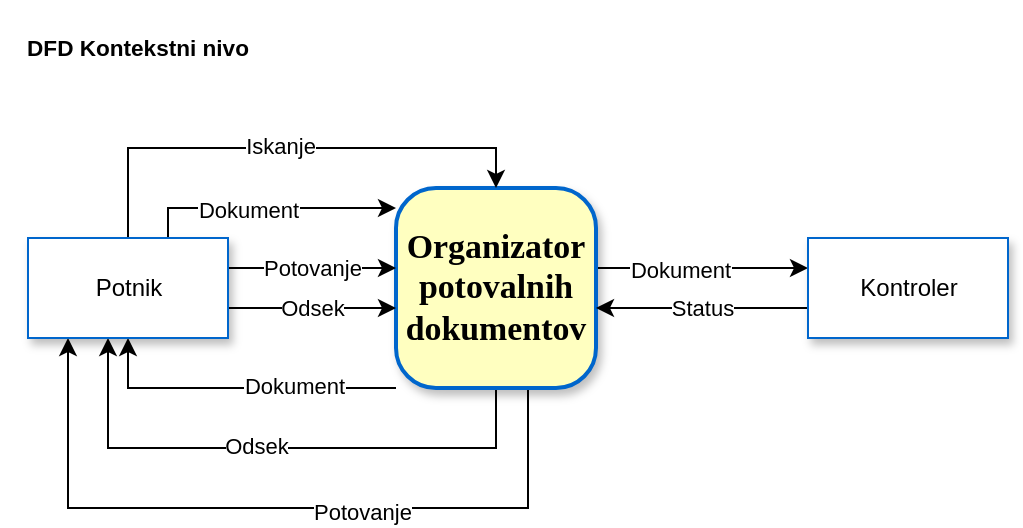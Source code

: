 <mxfile version="16.5.1" type="device" pages="17"><diagram name="Kontekstni diagram" id="Kontekstni_diagram"><mxGraphModel dx="782" dy="585" grid="0" gridSize="10" guides="1" tooltips="1" connect="1" arrows="1" fold="1" page="1" pageScale="1" pageWidth="827" pageHeight="1169" math="0" shadow="0"><root><mxCell id="0"/><mxCell id="1" value="Povezovalnik" style="" parent="0"/><mxCell id="d0erwLQWsZxIZmyv5sws-20" style="edgeStyle=orthogonalEdgeStyle;rounded=0;orthogonalLoop=1;jettySize=auto;html=1;entryX=0.5;entryY=1;entryDx=0;entryDy=0;" parent="1" source="TKqWNvAQoxb7ozu6QXnO-10" target="d0erwLQWsZxIZmyv5sws-10" edge="1"><mxGeometry relative="1" as="geometry"><Array as="points"><mxPoint x="230" y="530"/></Array></mxGeometry></mxCell><mxCell id="d0erwLQWsZxIZmyv5sws-21" value="Dokument" style="edgeLabel;html=1;align=center;verticalAlign=middle;resizable=0;points=[];" parent="d0erwLQWsZxIZmyv5sws-20" vertex="1" connectable="0"><mxGeometry x="-0.358" y="-1" relative="1" as="geometry"><mxPoint as="offset"/></mxGeometry></mxCell><mxCell id="d0erwLQWsZxIZmyv5sws-22" style="edgeStyle=orthogonalEdgeStyle;rounded=0;orthogonalLoop=1;jettySize=auto;html=1;" parent="1" source="TKqWNvAQoxb7ozu6QXnO-10" target="d0erwLQWsZxIZmyv5sws-10" edge="1"><mxGeometry relative="1" as="geometry"><Array as="points"><mxPoint x="414" y="560"/><mxPoint x="220" y="560"/></Array></mxGeometry></mxCell><mxCell id="d0erwLQWsZxIZmyv5sws-23" value="Odsek" style="edgeLabel;html=1;align=center;verticalAlign=middle;resizable=0;points=[];" parent="d0erwLQWsZxIZmyv5sws-22" vertex="1" connectable="0"><mxGeometry x="0.075" y="-1" relative="1" as="geometry"><mxPoint as="offset"/></mxGeometry></mxCell><mxCell id="ymXTT_7_C8nKKDEvnWLX-4" style="edgeStyle=orthogonalEdgeStyle;rounded=0;orthogonalLoop=1;jettySize=auto;html=1;" parent="1" source="TKqWNvAQoxb7ozu6QXnO-10" target="d0erwLQWsZxIZmyv5sws-17" edge="1"><mxGeometry relative="1" as="geometry"><Array as="points"><mxPoint x="493" y="470"/><mxPoint x="493" y="470"/></Array></mxGeometry></mxCell><mxCell id="ymXTT_7_C8nKKDEvnWLX-5" value="Dokument" style="edgeLabel;html=1;align=center;verticalAlign=middle;resizable=0;points=[];" parent="ymXTT_7_C8nKKDEvnWLX-4" vertex="1" connectable="0"><mxGeometry x="-0.207" y="-1" relative="1" as="geometry"><mxPoint as="offset"/></mxGeometry></mxCell><mxCell id="8CyT5t1DiYPYfL1l8662-3" style="edgeStyle=orthogonalEdgeStyle;rounded=0;orthogonalLoop=1;jettySize=auto;html=1;" parent="1" source="TKqWNvAQoxb7ozu6QXnO-10" target="d0erwLQWsZxIZmyv5sws-10" edge="1"><mxGeometry relative="1" as="geometry"><Array as="points"><mxPoint x="430" y="590"/><mxPoint x="200" y="590"/></Array></mxGeometry></mxCell><mxCell id="8CyT5t1DiYPYfL1l8662-4" value="Potovanje" style="edgeLabel;html=1;align=center;verticalAlign=middle;resizable=0;points=[];" parent="8CyT5t1DiYPYfL1l8662-3" vertex="1" connectable="0"><mxGeometry x="-0.237" y="2" relative="1" as="geometry"><mxPoint as="offset"/></mxGeometry></mxCell><mxCell id="TKqWNvAQoxb7ozu6QXnO-10" value="&lt;b style=&quot;font-family: &amp;#34;calibri&amp;#34; ; font-size: 16.93px&quot;&gt;Organizator potovalnih dokumentov&lt;/b&gt;" style="rounded=1;whiteSpace=wrap;html=1;absoluteArcSize=1;arcSize=40;strokeWidth=2;shadow=1;fillColor=#ffffc0;strokeColor=#0066CC;fontColor=#000000;" parent="1" vertex="1"><mxGeometry x="364" y="430" width="100" height="100" as="geometry"/></mxCell><mxCell id="d0erwLQWsZxIZmyv5sws-12" value="Odsek" style="edgeStyle=orthogonalEdgeStyle;rounded=0;orthogonalLoop=1;jettySize=auto;html=1;" parent="1" source="d0erwLQWsZxIZmyv5sws-10" target="TKqWNvAQoxb7ozu6QXnO-10" edge="1"><mxGeometry relative="1" as="geometry"><Array as="points"><mxPoint x="330" y="490"/><mxPoint x="330" y="490"/></Array></mxGeometry></mxCell><mxCell id="d0erwLQWsZxIZmyv5sws-14" value="Potovanje" style="edgeStyle=orthogonalEdgeStyle;rounded=0;orthogonalLoop=1;jettySize=auto;html=1;" parent="1" source="d0erwLQWsZxIZmyv5sws-10" target="TKqWNvAQoxb7ozu6QXnO-10" edge="1"><mxGeometry relative="1" as="geometry"><Array as="points"><mxPoint x="320" y="470"/><mxPoint x="320" y="470"/></Array></mxGeometry></mxCell><mxCell id="d0erwLQWsZxIZmyv5sws-15" value="" style="edgeStyle=orthogonalEdgeStyle;rounded=0;orthogonalLoop=1;jettySize=auto;html=1;" parent="1" source="d0erwLQWsZxIZmyv5sws-10" target="TKqWNvAQoxb7ozu6QXnO-10" edge="1"><mxGeometry relative="1" as="geometry"><Array as="points"><mxPoint x="230" y="410"/><mxPoint x="414" y="410"/></Array></mxGeometry></mxCell><mxCell id="d0erwLQWsZxIZmyv5sws-16" value="Iskanje" style="edgeLabel;html=1;align=center;verticalAlign=middle;resizable=0;points=[];" parent="d0erwLQWsZxIZmyv5sws-15" vertex="1" connectable="0"><mxGeometry x="-0.028" y="1" relative="1" as="geometry"><mxPoint as="offset"/></mxGeometry></mxCell><mxCell id="d0erwLQWsZxIZmyv5sws-18" style="edgeStyle=orthogonalEdgeStyle;rounded=0;orthogonalLoop=1;jettySize=auto;html=1;" parent="1" source="d0erwLQWsZxIZmyv5sws-10" target="TKqWNvAQoxb7ozu6QXnO-10" edge="1"><mxGeometry relative="1" as="geometry"><Array as="points"><mxPoint x="250" y="440"/></Array></mxGeometry></mxCell><mxCell id="d0erwLQWsZxIZmyv5sws-19" value="Dokument" style="edgeLabel;html=1;align=center;verticalAlign=middle;resizable=0;points=[];" parent="d0erwLQWsZxIZmyv5sws-18" vertex="1" connectable="0"><mxGeometry x="-0.147" y="-1" relative="1" as="geometry"><mxPoint as="offset"/></mxGeometry></mxCell><mxCell id="d0erwLQWsZxIZmyv5sws-10" value="Potnik" style="html=1;dashed=0;whitespace=wrap;shadow=1;strokeColor=#0066CC;" parent="1" vertex="1"><mxGeometry x="180" y="455" width="100" height="50" as="geometry"/></mxCell><mxCell id="ymXTT_7_C8nKKDEvnWLX-6" value="Status" style="edgeStyle=orthogonalEdgeStyle;rounded=0;orthogonalLoop=1;jettySize=auto;html=1;" parent="1" source="d0erwLQWsZxIZmyv5sws-17" target="TKqWNvAQoxb7ozu6QXnO-10" edge="1"><mxGeometry relative="1" as="geometry"><Array as="points"><mxPoint x="516" y="490"/><mxPoint x="516" y="490"/></Array></mxGeometry></mxCell><mxCell id="d0erwLQWsZxIZmyv5sws-17" value="Kontroler" style="html=1;dashed=0;whitespace=wrap;shadow=1;strokeColor=#0066CC;" parent="1" vertex="1"><mxGeometry x="570" y="455" width="100" height="50" as="geometry"/></mxCell><mxCell id="8CyT5t1DiYPYfL1l8662-2" value="&lt;div style=&quot;font-size: 1px&quot;&gt;&lt;font style=&quot;font-size: 11.29px ; font-family: &amp;quot;arial&amp;quot; ; color: #000000 ; direction: ltr ; letter-spacing: 0px ; line-height: 120% ; opacity: 1&quot;&gt;DFD Kontekstni nivo&lt;br&gt;&lt;/font&gt;&lt;/div&gt;" style="verticalAlign=middle;align=center;vsdxID=1;fillColor=none;gradientColor=none;shape=stencil(tVJBDsIgEHwNRxqEmOq51n8QS1siQrOgrb8X3BqrTXsx3mZ3ZnczMEQUvpWdIpz5AO6sel2FlogD4VzbVoEOERFRElHUDlQD7morrDuZlAld3C1tGHBuw7N9nqY4u48dxp71EeVG24l8l2dMrMklnCIH8+0w6rcoX1744qkctKfgggza2Q/OSGgUjadobWQznkLK90p1k/aKl7n1n5wsv+RfvETw/tNaG4ORmPLfGYgtzI8oHw==);strokeColor=none;strokeWidth=2;spacingTop=-1;spacingBottom=-1;spacingLeft=-1;spacingRight=-1;labelBackgroundColor=none;rounded=1;html=1;whiteSpace=wrap;fontColor=#000000;arcSize=40;shadow=1;fontStyle=1" parent="1" vertex="1"><mxGeometry x="170" y="340" width="130" height="40" as="geometry"/></mxCell><mxCell id="2" value="Diagram poteka" parent="0"/></root></mxGraphModel></diagram><diagram name="Prvi nivo" id="Prvi_nivo"><mxGraphModel dx="782" dy="585" grid="0" gridSize="10" guides="1" tooltips="1" connect="1" arrows="1" fold="1" page="1" pageScale="1" pageWidth="827" pageHeight="1169" math="0" shadow="0"><root><mxCell id="0"/><mxCell id="1" value="Diagram poteka" parent="0"/><mxCell id="DaV3O9UqfAfAEKD1lzZY-33" style="edgeStyle=orthogonalEdgeStyle;rounded=0;orthogonalLoop=1;jettySize=auto;html=1;" parent="1" source="DaV3O9UqfAfAEKD1lzZY-49" target="DaV3O9UqfAfAEKD1lzZY-46" edge="1"><mxGeometry relative="1" as="geometry"><Array as="points"><mxPoint x="612" y="317"/></Array></mxGeometry></mxCell><mxCell id="DaV3O9UqfAfAEKD1lzZY-34" value="Dokument" style="edgeLabel;html=1;align=center;verticalAlign=middle;resizable=0;points=[];" parent="DaV3O9UqfAfAEKD1lzZY-33" vertex="1" connectable="0"><mxGeometry x="-0.207" y="-1" relative="1" as="geometry"><mxPoint as="offset"/></mxGeometry></mxCell><mxCell id="DaV3O9UqfAfAEKD1lzZY-52" style="edgeStyle=orthogonalEdgeStyle;rounded=0;orthogonalLoop=1;jettySize=auto;html=1;endArrow=none;endFill=0;" parent="1" source="DaV3O9UqfAfAEKD1lzZY-37" target="DaV3O9UqfAfAEKD1lzZY-51" edge="1"><mxGeometry relative="1" as="geometry"/></mxCell><mxCell id="DaV3O9UqfAfAEKD1lzZY-37" value="&lt;b style=&quot;font-family: &amp;#34;calibri&amp;#34; ; font-size: 16.93px&quot;&gt;1&lt;br&gt;Vnos&amp;nbsp;&lt;br&gt;potovanje&lt;br&gt;&lt;/b&gt;" style="rounded=1;whiteSpace=wrap;html=1;absoluteArcSize=1;arcSize=40;strokeWidth=2;shadow=1;fillColor=#ffffc0;strokeColor=#0066CC;fontColor=#000000;" parent="1" vertex="1"><mxGeometry x="148" y="289" width="100" height="58" as="geometry"/></mxCell><mxCell id="DaV3O9UqfAfAEKD1lzZY-38" value="Odsek" style="edgeStyle=orthogonalEdgeStyle;rounded=0;orthogonalLoop=1;jettySize=auto;html=1;" parent="1" source="DaV3O9UqfAfAEKD1lzZY-44" target="DaV3O9UqfAfAEKD1lzZY-48" edge="1"><mxGeometry relative="1" as="geometry"><Array as="points"><mxPoint x="394" y="376"/><mxPoint x="394" y="376"/></Array></mxGeometry></mxCell><mxCell id="DaV3O9UqfAfAEKD1lzZY-39" value="Potovanje" style="edgeStyle=orthogonalEdgeStyle;rounded=0;orthogonalLoop=1;jettySize=auto;html=1;" parent="1" source="DaV3O9UqfAfAEKD1lzZY-44" target="DaV3O9UqfAfAEKD1lzZY-37" edge="1"><mxGeometry relative="1" as="geometry"><Array as="points"><mxPoint x="364" y="307"/></Array></mxGeometry></mxCell><mxCell id="DaV3O9UqfAfAEKD1lzZY-42" style="edgeStyle=orthogonalEdgeStyle;rounded=0;orthogonalLoop=1;jettySize=auto;html=1;" parent="1" source="DaV3O9UqfAfAEKD1lzZY-44" target="DaV3O9UqfAfAEKD1lzZY-49" edge="1"><mxGeometry relative="1" as="geometry"><Array as="points"><mxPoint x="570" y="262"/></Array></mxGeometry></mxCell><mxCell id="DaV3O9UqfAfAEKD1lzZY-43" value="Dokument" style="edgeLabel;html=1;align=center;verticalAlign=middle;resizable=0;points=[];" parent="DaV3O9UqfAfAEKD1lzZY-42" vertex="1" connectable="0"><mxGeometry x="-0.147" y="-1" relative="1" as="geometry"><mxPoint as="offset"/></mxGeometry></mxCell><mxCell id="DaV3O9UqfAfAEKD1lzZY-61" value="Dokumenti" style="edgeStyle=orthogonalEdgeStyle;rounded=0;orthogonalLoop=1;jettySize=auto;html=1;startArrow=classicThin;startFill=1;endArrow=none;endFill=0;" parent="1" source="DaV3O9UqfAfAEKD1lzZY-44" target="DaV3O9UqfAfAEKD1lzZY-50" edge="1"><mxGeometry relative="1" as="geometry"><Array as="points"><mxPoint x="430" y="137"/></Array></mxGeometry></mxCell><mxCell id="DaV3O9UqfAfAEKD1lzZY-44" value="Potnik" style="html=1;dashed=0;whitespace=wrap;shadow=1;strokeColor=#0066CC;" parent="1" vertex="1"><mxGeometry x="344" y="237" width="100" height="50" as="geometry"/></mxCell><mxCell id="DaV3O9UqfAfAEKD1lzZY-45" value="Status" style="edgeStyle=orthogonalEdgeStyle;rounded=0;orthogonalLoop=1;jettySize=auto;html=1;" parent="1" source="DaV3O9UqfAfAEKD1lzZY-46" target="DaV3O9UqfAfAEKD1lzZY-49" edge="1"><mxGeometry relative="1" as="geometry"><Array as="points"><mxPoint x="694" y="435"/></Array></mxGeometry></mxCell><mxCell id="DaV3O9UqfAfAEKD1lzZY-46" value="Kontroler" style="html=1;dashed=0;whitespace=wrap;shadow=1;strokeColor=#0066CC;" parent="1" vertex="1"><mxGeometry x="644" y="292" width="100" height="50" as="geometry"/></mxCell><mxCell id="DaV3O9UqfAfAEKD1lzZY-47" value="&lt;div style=&quot;font-size: 1px&quot;&gt;&lt;font style=&quot;font-size: 11.29px ; font-family: &amp;#34;arial&amp;#34; ; color: #000000 ; direction: ltr ; letter-spacing: 0px ; line-height: 120% ; opacity: 1&quot;&gt;DFD Prvi nivo&lt;br&gt;&lt;/font&gt;&lt;/div&gt;" style="verticalAlign=middle;align=center;vsdxID=1;fillColor=none;gradientColor=none;shape=stencil(tVJBDsIgEHwNRxqEmOq51n8QS1siQrOgrb8X3BqrTXsx3mZ3ZnczMEQUvpWdIpz5AO6sel2FlogD4VzbVoEOERFRElHUDlQD7morrDuZlAld3C1tGHBuw7N9nqY4u48dxp71EeVG24l8l2dMrMklnCIH8+0w6rcoX1744qkctKfgggza2Q/OSGgUjadobWQznkLK90p1k/aKl7n1n5wsv+RfvETw/tNaG4ORmPLfGYgtzI8oHw==);strokeColor=none;strokeWidth=2;spacingTop=-1;spacingBottom=-1;spacingLeft=-1;spacingRight=-1;labelBackgroundColor=none;rounded=1;html=1;whiteSpace=wrap;fontColor=#000000;arcSize=40;shadow=1;fontStyle=1" parent="1" vertex="1"><mxGeometry x="84" y="67" width="104" height="20" as="geometry"/></mxCell><mxCell id="DaV3O9UqfAfAEKD1lzZY-48" value="&lt;b style=&quot;font-family: &amp;#34;calibri&amp;#34; ; font-size: 16.93px&quot;&gt;2&lt;br&gt;Vnos&amp;nbsp;&lt;br&gt;odsek&lt;br&gt;&lt;/b&gt;" style="rounded=1;whiteSpace=wrap;html=1;absoluteArcSize=1;arcSize=40;strokeWidth=2;shadow=1;fillColor=#ffffc0;strokeColor=#0066CC;fontColor=#000000;" parent="1" vertex="1"><mxGeometry x="314" y="407" width="100" height="60" as="geometry"/></mxCell><mxCell id="DaV3O9UqfAfAEKD1lzZY-63" style="edgeStyle=orthogonalEdgeStyle;rounded=0;orthogonalLoop=1;jettySize=auto;html=1;startArrow=none;startFill=0;endArrow=none;endFill=0;" parent="1" source="DaV3O9UqfAfAEKD1lzZY-49" target="DaV3O9UqfAfAEKD1lzZY-62" edge="1"><mxGeometry relative="1" as="geometry"/></mxCell><mxCell id="DaV3O9UqfAfAEKD1lzZY-49" value="&lt;b style=&quot;font-family: &amp;#34;calibri&amp;#34; ; font-size: 16.93px&quot;&gt;3&lt;br&gt;Vnos&amp;nbsp;&lt;br&gt;dokument&lt;br&gt;&lt;/b&gt;" style="rounded=1;whiteSpace=wrap;html=1;absoluteArcSize=1;arcSize=40;strokeWidth=2;shadow=1;fillColor=#ffffc0;strokeColor=#0066CC;fontColor=#000000;" parent="1" vertex="1"><mxGeometry x="544" y="402" width="100" height="65" as="geometry"/></mxCell><mxCell id="DaV3O9UqfAfAEKD1lzZY-54" value="Potovanja" style="edgeStyle=orthogonalEdgeStyle;rounded=0;orthogonalLoop=1;jettySize=auto;html=1;endArrow=none;endFill=0;startArrow=classicThin;startFill=1;" parent="1" source="DaV3O9UqfAfAEKD1lzZY-44" target="DaV3O9UqfAfAEKD1lzZY-50" edge="1"><mxGeometry relative="1" as="geometry"><Array as="points"><mxPoint x="324" y="262"/></Array></mxGeometry></mxCell><mxCell id="DaV3O9UqfAfAEKD1lzZY-50" value="&lt;b style=&quot;font-family: &amp;#34;calibri&amp;#34; ; font-size: 16.93px&quot;&gt;4&lt;br&gt;Pregled&lt;br&gt;&lt;/b&gt;" style="rounded=1;whiteSpace=wrap;html=1;absoluteArcSize=1;arcSize=40;strokeWidth=2;shadow=1;fillColor=#ffffc0;strokeColor=#0066CC;fontColor=#000000;" parent="1" vertex="1"><mxGeometry x="314" y="123" width="100" height="44" as="geometry"/></mxCell><mxCell id="DaV3O9UqfAfAEKD1lzZY-51" value="Potovanja" style="html=1;dashed=0;whitespace=wrap;shape=partialRectangle;right=0;left=0;shadow=1;strokeColor=#0066CC;fillColor=none;" parent="1" vertex="1"><mxGeometry x="147.5" y="217" width="100" height="20" as="geometry"/></mxCell><mxCell id="DaV3O9UqfAfAEKD1lzZY-53" style="edgeStyle=orthogonalEdgeStyle;rounded=0;orthogonalLoop=1;jettySize=auto;html=1;endArrow=none;endFill=0;" parent="1" source="DaV3O9UqfAfAEKD1lzZY-51" target="DaV3O9UqfAfAEKD1lzZY-50" edge="1"><mxGeometry relative="1" as="geometry"><mxPoint x="208" y="297" as="sourcePoint"/><mxPoint x="207.5" y="247" as="targetPoint"/><Array as="points"><mxPoint x="198" y="147"/></Array></mxGeometry></mxCell><mxCell id="DaV3O9UqfAfAEKD1lzZY-55" value="Odseki" style="html=1;dashed=0;whitespace=wrap;shape=partialRectangle;right=0;left=0;shadow=1;strokeColor=#0066CC;fillColor=none;" parent="1" vertex="1"><mxGeometry x="174" y="422" width="100" height="20" as="geometry"/></mxCell><mxCell id="DaV3O9UqfAfAEKD1lzZY-56" style="edgeStyle=orthogonalEdgeStyle;rounded=0;orthogonalLoop=1;jettySize=auto;html=1;endArrow=none;endFill=0;" parent="1" source="DaV3O9UqfAfAEKD1lzZY-55" target="DaV3O9UqfAfAEKD1lzZY-50" edge="1"><mxGeometry relative="1" as="geometry"><mxPoint x="227.5" y="422" as="sourcePoint"/><mxPoint x="344" y="352" as="targetPoint"/><Array as="points"><mxPoint x="224" y="457"/><mxPoint x="124" y="457"/><mxPoint x="124" y="137"/></Array></mxGeometry></mxCell><mxCell id="DaV3O9UqfAfAEKD1lzZY-57" style="edgeStyle=orthogonalEdgeStyle;rounded=0;orthogonalLoop=1;jettySize=auto;html=1;endArrow=none;endFill=0;" parent="1" source="DaV3O9UqfAfAEKD1lzZY-55" target="DaV3O9UqfAfAEKD1lzZY-48" edge="1"><mxGeometry relative="1" as="geometry"><mxPoint x="208" y="297" as="sourcePoint"/><mxPoint x="207.5" y="247" as="targetPoint"/><Array as="points"><mxPoint x="224" y="387"/><mxPoint x="340" y="387"/></Array></mxGeometry></mxCell><mxCell id="DaV3O9UqfAfAEKD1lzZY-58" value="Odseki" style="edgeStyle=orthogonalEdgeStyle;rounded=0;orthogonalLoop=1;jettySize=auto;html=1;endArrow=none;endFill=0;startArrow=classicThin;startFill=1;" parent="1" source="DaV3O9UqfAfAEKD1lzZY-44" target="DaV3O9UqfAfAEKD1lzZY-50" edge="1"><mxGeometry relative="1" as="geometry"><mxPoint x="374" y="247" as="sourcePoint"/><mxPoint x="374" y="177" as="targetPoint"/><Array as="points"><mxPoint x="380" y="192"/><mxPoint x="380" y="192"/></Array></mxGeometry></mxCell><mxCell id="DaV3O9UqfAfAEKD1lzZY-62" value="Dokumenti" style="html=1;dashed=0;whitespace=wrap;shape=partialRectangle;right=0;left=0;shadow=1;strokeColor=#0066CC;fillColor=none;" parent="1" vertex="1"><mxGeometry x="434" y="477" width="100" height="20" as="geometry"/></mxCell><mxCell id="DaV3O9UqfAfAEKD1lzZY-64" style="edgeStyle=orthogonalEdgeStyle;rounded=0;orthogonalLoop=1;jettySize=auto;html=1;startArrow=none;startFill=0;endArrow=none;endFill=0;entryX=0.5;entryY=1;entryDx=0;entryDy=0;" parent="1" source="DaV3O9UqfAfAEKD1lzZY-50" target="DaV3O9UqfAfAEKD1lzZY-62" edge="1"><mxGeometry relative="1" as="geometry"><mxPoint x="554" y="442" as="sourcePoint"/><mxPoint x="494" y="487" as="targetPoint"/><Array as="points"><mxPoint x="364" y="87"/><mxPoint x="78" y="87"/><mxPoint x="78" y="517"/><mxPoint x="484" y="517"/></Array></mxGeometry></mxCell><mxCell id="3" value="Connector" parent="0"/><mxCell id="2" value="Povezovalnik" parent="0"/></root></mxGraphModel></diagram><diagram name="Dodaj Potovanje" id="Odaj_Menu"><mxGraphModel dx="1366" dy="833" grid="0" gridSize="10" guides="1" tooltips="1" connect="1" arrows="1" fold="1" page="1" pageScale="1" pageWidth="827" pageHeight="1169" math="0" shadow="0"><root><mxCell id="0"/><mxCell id="1" value="Flowchart" parent="0"/><mxCell id="HMybTbLN4DaxyIBxdIuW-14" value="&lt;div style=&quot;font-size: 1px&quot;&gt;&lt;font style=&quot;font-size: 11.29px ; font-family: &amp;#34;arial&amp;#34; ; color: #000000 ; direction: ltr ; letter-spacing: 0px ; line-height: 120% ; opacity: 1&quot;&gt;Dodaj potovanje&lt;br&gt;&lt;/font&gt;&lt;/div&gt;" style="verticalAlign=middle;align=center;vsdxID=1;fillColor=#FFFFFF;gradientColor=none;shape=stencil(tVJBDsIgEHwNRxoEG73X+g9iaUtEaBa09feCW2O1aS/G2+zO7G4GhojCt7JThDMfwJ1Vr6vQEnEgnGvbKtAhIiJKIoragWrAXW2FdSeTMqGLu6UNA85teLbN0xRn97HD2LM+otxoO5Hvd1m+KpdwihzMt8Ooz1G+vPDFUzloT8EFGbSzH5yR0CgaT9HayGY8hZTvleom7RUvc+s/OVl+yb94ieD9p7U2BiMx5b8zEFuYH1E+AA==);strokeColor=#0066CC;strokeWidth=2;spacingTop=-1;spacingBottom=-1;spacingLeft=-1;spacingRight=-1;labelBackgroundColor=none;rounded=0;html=1;whiteSpace=wrap;shadow=1;" parent="1" vertex="1"><mxGeometry x="328" y="15" width="128" height="41.5" as="geometry"/></mxCell><mxCell id="HMybTbLN4DaxyIBxdIuW-15" value="" style="ellipse;html=1;shape=startState;fillColor=#000000;strokeColor=#ff0000;" parent="1" vertex="1"><mxGeometry x="377" y="65" width="30" height="30" as="geometry"/></mxCell><mxCell id="HMybTbLN4DaxyIBxdIuW-16" value="" style="edgeStyle=orthogonalEdgeStyle;html=1;verticalAlign=bottom;endArrow=open;endSize=8;rounded=0;entryX=0.5;entryY=0;entryDx=0;entryDy=0;" parent="1" source="HMybTbLN4DaxyIBxdIuW-15" edge="1"><mxGeometry relative="1" as="geometry"><mxPoint x="392" y="135" as="targetPoint"/></mxGeometry></mxCell><mxCell id="N_xRiDwN6GnOjRv_iHln-19" style="edgeStyle=orthogonalEdgeStyle;rounded=0;orthogonalLoop=1;jettySize=auto;html=1;entryX=0.5;entryY=0;entryDx=0;entryDy=0;" parent="1" source="HMybTbLN4DaxyIBxdIuW-21" target="HMybTbLN4DaxyIBxdIuW-29" edge="1"><mxGeometry relative="1" as="geometry"/></mxCell><mxCell id="HMybTbLN4DaxyIBxdIuW-21" value="&lt;font face=&quot;arial&quot;&gt;&lt;span style=&quot;font-size: 11.29px&quot;&gt;Uporabnik izbere&amp;nbsp;&lt;br&gt;'Dodaj potovanje'&lt;br&gt;&lt;/span&gt;&lt;/font&gt;" style="rounded=1;whiteSpace=wrap;html=1;arcSize=40;fontColor=#000000;fillColor=#ffffc0;strokeColor=#0066CC;shadow=1;" parent="1" vertex="1"><mxGeometry x="332" y="135" width="120" height="40" as="geometry"/></mxCell><mxCell id="N_xRiDwN6GnOjRv_iHln-20" style="edgeStyle=orthogonalEdgeStyle;rounded=0;orthogonalLoop=1;jettySize=auto;html=1;entryX=0.5;entryY=0;entryDx=0;entryDy=0;" parent="1" source="HMybTbLN4DaxyIBxdIuW-29" target="HMybTbLN4DaxyIBxdIuW-30" edge="1"><mxGeometry relative="1" as="geometry"/></mxCell><mxCell id="HMybTbLN4DaxyIBxdIuW-29" value="&lt;font face=&quot;arial&quot;&gt;&lt;span style=&quot;font-size: 11.29px&quot;&gt;Sistem prikaže obrazec&lt;br&gt;'Potovanje'&lt;br&gt;&lt;/span&gt;&lt;/font&gt;" style="rounded=1;whiteSpace=wrap;html=1;arcSize=40;fontColor=#000000;fillColor=#ffffc0;strokeColor=#0066CC;shadow=1;" parent="1" vertex="1"><mxGeometry x="328" y="215" width="127" height="40" as="geometry"/></mxCell><mxCell id="N_xRiDwN6GnOjRv_iHln-21" style="edgeStyle=orthogonalEdgeStyle;rounded=0;orthogonalLoop=1;jettySize=auto;html=1;" parent="1" source="HMybTbLN4DaxyIBxdIuW-30" target="N_xRiDwN6GnOjRv_iHln-14" edge="1"><mxGeometry relative="1" as="geometry"/></mxCell><mxCell id="HMybTbLN4DaxyIBxdIuW-30" value="&lt;font face=&quot;arial&quot;&gt;&lt;span style=&quot;font-size: 11.29px&quot;&gt;Uporabnik izpolni in potrdi obrazec&lt;br&gt;&lt;/span&gt;&lt;/font&gt;" style="rounded=1;whiteSpace=wrap;html=1;arcSize=40;fontColor=#000000;fillColor=#ffffc0;strokeColor=#0066CC;shadow=1;" parent="1" vertex="1"><mxGeometry x="326" y="294" width="130" height="40" as="geometry"/></mxCell><mxCell id="N_xRiDwN6GnOjRv_iHln-14" value="&lt;font face=&quot;arial&quot;&gt;&lt;span style=&quot;font-size: 11.29px&quot;&gt;Podatki so ustrezni?&lt;/span&gt;&lt;/font&gt;" style="rhombus;whiteSpace=wrap;html=1;fillColor=#ffffc0;strokeColor=#0066CC;shadow=1;" parent="1" vertex="1"><mxGeometry x="315.75" y="375" width="151.5" height="54" as="geometry"/></mxCell><mxCell id="N_xRiDwN6GnOjRv_iHln-15" value="Da" style="edgeStyle=orthogonalEdgeStyle;html=1;align=left;verticalAlign=bottom;endArrow=open;endSize=8;strokeColor=#82b366;rounded=0;fillColor=#d5e8d4;" parent="1" source="N_xRiDwN6GnOjRv_iHln-14" target="N_xRiDwN6GnOjRv_iHln-22" edge="1"><mxGeometry x="-0.799" relative="1" as="geometry"><mxPoint x="547.5" y="439" as="targetPoint"/><mxPoint as="offset"/><Array as="points"><mxPoint x="521" y="402"/></Array></mxGeometry></mxCell><mxCell id="N_xRiDwN6GnOjRv_iHln-16" value="Ne" style="edgeStyle=orthogonalEdgeStyle;html=1;align=left;verticalAlign=top;endArrow=open;endSize=8;strokeColor=#ff0000;rounded=0;exitX=0;exitY=0.5;exitDx=0;exitDy=0;" parent="1" source="N_xRiDwN6GnOjRv_iHln-14" target="cueGM1k5T2baAQYokInE-2" edge="1"><mxGeometry x="-0.59" y="-24" relative="1" as="geometry"><mxPoint x="248" y="225" as="targetPoint"/><mxPoint as="offset"/><Array as="points"><mxPoint x="246" y="402"/></Array></mxGeometry></mxCell><mxCell id="yd8ZxQJEwS6e6MIEOoyd-15" style="edgeStyle=orthogonalEdgeStyle;rounded=0;orthogonalLoop=1;jettySize=auto;html=1;entryX=0.5;entryY=0;entryDx=0;entryDy=0;" parent="1" source="N_xRiDwN6GnOjRv_iHln-22" target="yd8ZxQJEwS6e6MIEOoyd-14" edge="1"><mxGeometry relative="1" as="geometry"/></mxCell><mxCell id="N_xRiDwN6GnOjRv_iHln-22" value="&lt;font face=&quot;arial&quot;&gt;&lt;span style=&quot;font-size: 11.29px&quot;&gt;Sistem shrani podatke&lt;br&gt;potovanja (v DB)&lt;br&gt;&lt;/span&gt;&lt;/font&gt;" style="rounded=1;whiteSpace=wrap;html=1;arcSize=40;fontColor=#000000;fillColor=#ffffc0;strokeColor=#0066CC;shadow=1;" parent="1" vertex="1"><mxGeometry x="456" y="465" width="130" height="38" as="geometry"/></mxCell><mxCell id="yd8ZxQJEwS6e6MIEOoyd-14" value="" style="ellipse;html=1;shape=endState;fillColor=#000000;strokeColor=#ff0000;" parent="1" vertex="1"><mxGeometry x="506" y="555" width="30" height="30" as="geometry"/></mxCell><mxCell id="cueGM1k5T2baAQYokInE-2" value="&lt;font face=&quot;arial&quot;&gt;&lt;span style=&quot;font-size: 11.29px&quot;&gt;Obvestilo napake&lt;br&gt;&lt;/span&gt;&lt;/font&gt;" style="rounded=1;whiteSpace=wrap;html=1;arcSize=40;fontColor=#000000;fillColor=#ffffc0;strokeColor=#0066CC;shadow=1;" parent="1" vertex="1"><mxGeometry x="176" y="323" width="128" height="33" as="geometry"/></mxCell><mxCell id="cueGM1k5T2baAQYokInE-3" value="" style="edgeStyle=orthogonalEdgeStyle;html=1;align=left;verticalAlign=top;endArrow=open;endSize=8;strokeColor=#ff0000;rounded=0;" parent="1" source="cueGM1k5T2baAQYokInE-2" target="HMybTbLN4DaxyIBxdIuW-30" edge="1"><mxGeometry x="-0.099" y="76" relative="1" as="geometry"><mxPoint x="372" y="274" as="targetPoint"/><mxPoint x="-75" y="64" as="offset"/><mxPoint x="325.75" y="412" as="sourcePoint"/><Array as="points"><mxPoint x="246" y="274"/><mxPoint x="369" y="274"/></Array></mxGeometry></mxCell><mxCell id="2" value="Connector" parent="0"/></root></mxGraphModel></diagram><diagram id="5nep4zz48VMTngsPMD0C" name="Dodaj odsek"><mxGraphModel dx="1125" dy="686" grid="0" gridSize="10" guides="1" tooltips="1" connect="1" arrows="1" fold="1" page="1" pageScale="1" pageWidth="850" pageHeight="1100" math="0" shadow="0"><root><mxCell id="IxNWh99GuRqNeV1EPUkn-0"/><mxCell id="IxNWh99GuRqNeV1EPUkn-1" parent="IxNWh99GuRqNeV1EPUkn-0"/><mxCell id="IxNWh99GuRqNeV1EPUkn-2" value="&lt;div style=&quot;font-size: 1px&quot;&gt;&lt;font style=&quot;font-size: 11.29px ; font-family: &amp;#34;arial&amp;#34; ; color: #000000 ; direction: ltr ; letter-spacing: 0px ; line-height: 120% ; opacity: 1&quot;&gt;Dodaj odsek&lt;br&gt;&lt;/font&gt;&lt;/div&gt;" style="verticalAlign=middle;align=center;vsdxID=1;fillColor=#FFFFFF;gradientColor=none;shape=stencil(tVJBDsIgEHwNRxoEG73X+g9iaUtEaBa09feCW2O1aS/G2+zO7G4GhojCt7JThDMfwJ1Vr6vQEnEgnGvbKtAhIiJKIoragWrAXW2FdSeTMqGLu6UNA85teLbN0xRn97HD2LM+otxoO5Hvd1m+KpdwihzMt8Ooz1G+vPDFUzloT8EFGbSzH5yR0CgaT9HayGY8hZTvleom7RUvc+s/OVl+yb94ieD9p7U2BiMx5b8zEFuYH1E+AA==);strokeColor=#0066CC;strokeWidth=2;spacingTop=-1;spacingBottom=-1;spacingLeft=-1;spacingRight=-1;labelBackgroundColor=none;rounded=0;html=1;whiteSpace=wrap;shadow=1;" parent="IxNWh99GuRqNeV1EPUkn-1" vertex="1"><mxGeometry x="328" y="15" width="128" height="41.5" as="geometry"/></mxCell><mxCell id="IxNWh99GuRqNeV1EPUkn-3" value="" style="ellipse;html=1;shape=startState;fillColor=#000000;strokeColor=#ff0000;" parent="IxNWh99GuRqNeV1EPUkn-1" vertex="1"><mxGeometry x="377" y="65" width="30" height="30" as="geometry"/></mxCell><mxCell id="IxNWh99GuRqNeV1EPUkn-4" value="" style="edgeStyle=orthogonalEdgeStyle;html=1;verticalAlign=bottom;endArrow=open;endSize=8;rounded=0;entryX=0.5;entryY=0;entryDx=0;entryDy=0;" parent="IxNWh99GuRqNeV1EPUkn-1" source="IxNWh99GuRqNeV1EPUkn-3" edge="1"><mxGeometry relative="1" as="geometry"><mxPoint x="392" y="135" as="targetPoint"/></mxGeometry></mxCell><mxCell id="IxNWh99GuRqNeV1EPUkn-5" style="edgeStyle=orthogonalEdgeStyle;rounded=0;orthogonalLoop=1;jettySize=auto;html=1;entryX=0.5;entryY=0;entryDx=0;entryDy=0;" parent="IxNWh99GuRqNeV1EPUkn-1" source="IxNWh99GuRqNeV1EPUkn-6" target="IxNWh99GuRqNeV1EPUkn-8" edge="1"><mxGeometry relative="1" as="geometry"/></mxCell><mxCell id="IxNWh99GuRqNeV1EPUkn-6" value="&lt;font face=&quot;arial&quot;&gt;&lt;span style=&quot;font-size: 11.29px&quot;&gt;Uporabnik izbere&amp;nbsp;&lt;br&gt;'Dodaj odsek'&lt;br&gt;&lt;/span&gt;&lt;/font&gt;" style="rounded=1;whiteSpace=wrap;html=1;arcSize=40;fontColor=#000000;fillColor=#ffffc0;strokeColor=#0066CC;shadow=1;" parent="IxNWh99GuRqNeV1EPUkn-1" vertex="1"><mxGeometry x="332" y="135" width="120" height="40" as="geometry"/></mxCell><mxCell id="IxNWh99GuRqNeV1EPUkn-7" style="edgeStyle=orthogonalEdgeStyle;rounded=0;orthogonalLoop=1;jettySize=auto;html=1;entryX=0.5;entryY=0;entryDx=0;entryDy=0;" parent="IxNWh99GuRqNeV1EPUkn-1" source="IxNWh99GuRqNeV1EPUkn-8" target="IxNWh99GuRqNeV1EPUkn-10" edge="1"><mxGeometry relative="1" as="geometry"/></mxCell><mxCell id="IxNWh99GuRqNeV1EPUkn-8" value="&lt;font face=&quot;arial&quot;&gt;&lt;span style=&quot;font-size: 11.29px&quot;&gt;Sistem prikaže obrazec&lt;br&gt;'Odsek'&lt;br&gt;&lt;/span&gt;&lt;/font&gt;" style="rounded=1;whiteSpace=wrap;html=1;arcSize=40;fontColor=#000000;fillColor=#ffffc0;strokeColor=#0066CC;shadow=1;" parent="IxNWh99GuRqNeV1EPUkn-1" vertex="1"><mxGeometry x="328" y="215" width="127" height="40" as="geometry"/></mxCell><mxCell id="IxNWh99GuRqNeV1EPUkn-9" style="edgeStyle=orthogonalEdgeStyle;rounded=0;orthogonalLoop=1;jettySize=auto;html=1;" parent="IxNWh99GuRqNeV1EPUkn-1" source="IxNWh99GuRqNeV1EPUkn-10" target="IxNWh99GuRqNeV1EPUkn-11" edge="1"><mxGeometry relative="1" as="geometry"/></mxCell><mxCell id="IxNWh99GuRqNeV1EPUkn-10" value="&lt;font face=&quot;arial&quot;&gt;&lt;span style=&quot;font-size: 11.29px&quot;&gt;Uporabnik izpolni in potrdi obrazec&lt;br&gt;&lt;/span&gt;&lt;/font&gt;" style="rounded=1;whiteSpace=wrap;html=1;arcSize=40;fontColor=#000000;fillColor=#ffffc0;strokeColor=#0066CC;shadow=1;" parent="IxNWh99GuRqNeV1EPUkn-1" vertex="1"><mxGeometry x="326" y="294" width="130" height="40" as="geometry"/></mxCell><mxCell id="IxNWh99GuRqNeV1EPUkn-11" value="&lt;font face=&quot;arial&quot;&gt;&lt;span style=&quot;font-size: 11.29px&quot;&gt;Podatki so ustrezni?&lt;/span&gt;&lt;/font&gt;" style="rhombus;whiteSpace=wrap;html=1;fillColor=#ffffc0;strokeColor=#0066CC;shadow=1;" parent="IxNWh99GuRqNeV1EPUkn-1" vertex="1"><mxGeometry x="315.75" y="375" width="151.5" height="54" as="geometry"/></mxCell><mxCell id="IxNWh99GuRqNeV1EPUkn-12" value="Da" style="edgeStyle=orthogonalEdgeStyle;html=1;align=left;verticalAlign=bottom;endArrow=open;endSize=8;strokeColor=#82b366;rounded=0;fillColor=#d5e8d4;" parent="IxNWh99GuRqNeV1EPUkn-1" source="IxNWh99GuRqNeV1EPUkn-11" target="IxNWh99GuRqNeV1EPUkn-15" edge="1"><mxGeometry x="-0.799" relative="1" as="geometry"><mxPoint x="547.5" y="439" as="targetPoint"/><mxPoint as="offset"/><Array as="points"><mxPoint x="521" y="402"/></Array></mxGeometry></mxCell><mxCell id="IxNWh99GuRqNeV1EPUkn-13" value="Ne" style="edgeStyle=orthogonalEdgeStyle;html=1;align=left;verticalAlign=top;endArrow=open;endSize=8;strokeColor=#ff0000;rounded=0;exitX=0;exitY=0.5;exitDx=0;exitDy=0;" parent="IxNWh99GuRqNeV1EPUkn-1" source="IxNWh99GuRqNeV1EPUkn-11" target="IxNWh99GuRqNeV1EPUkn-17" edge="1"><mxGeometry x="-0.451" y="-24" relative="1" as="geometry"><mxPoint x="248" y="225" as="targetPoint"/><mxPoint as="offset"/><Array as="points"><mxPoint x="246" y="402"/></Array></mxGeometry></mxCell><mxCell id="IxNWh99GuRqNeV1EPUkn-14" style="edgeStyle=orthogonalEdgeStyle;rounded=0;orthogonalLoop=1;jettySize=auto;html=1;entryX=0.5;entryY=0;entryDx=0;entryDy=0;" parent="IxNWh99GuRqNeV1EPUkn-1" source="IxNWh99GuRqNeV1EPUkn-15" target="IxNWh99GuRqNeV1EPUkn-16" edge="1"><mxGeometry relative="1" as="geometry"/></mxCell><mxCell id="IxNWh99GuRqNeV1EPUkn-15" value="&lt;font face=&quot;arial&quot;&gt;&lt;span style=&quot;font-size: 11.29px&quot;&gt;Sistem shrani podatke&lt;br&gt;odseka (v DB)&lt;br&gt;&lt;/span&gt;&lt;/font&gt;" style="rounded=1;whiteSpace=wrap;html=1;arcSize=40;fontColor=#000000;fillColor=#ffffc0;strokeColor=#0066CC;shadow=1;" parent="IxNWh99GuRqNeV1EPUkn-1" vertex="1"><mxGeometry x="456" y="465" width="130" height="38" as="geometry"/></mxCell><mxCell id="IxNWh99GuRqNeV1EPUkn-16" value="" style="ellipse;html=1;shape=endState;fillColor=#000000;strokeColor=#ff0000;" parent="IxNWh99GuRqNeV1EPUkn-1" vertex="1"><mxGeometry x="506" y="555" width="30" height="30" as="geometry"/></mxCell><mxCell id="IxNWh99GuRqNeV1EPUkn-17" value="&lt;font face=&quot;arial&quot;&gt;&lt;span style=&quot;font-size: 11.29px&quot;&gt;Obvestilo napake&lt;br&gt;&lt;/span&gt;&lt;/font&gt;" style="rounded=1;whiteSpace=wrap;html=1;arcSize=40;fontColor=#000000;fillColor=#ffffc0;strokeColor=#0066CC;shadow=1;" parent="IxNWh99GuRqNeV1EPUkn-1" vertex="1"><mxGeometry x="176" y="323" width="128" height="33" as="geometry"/></mxCell><mxCell id="IxNWh99GuRqNeV1EPUkn-18" value="" style="edgeStyle=orthogonalEdgeStyle;html=1;align=left;verticalAlign=top;endArrow=open;endSize=8;strokeColor=#ff0000;rounded=0;" parent="IxNWh99GuRqNeV1EPUkn-1" source="IxNWh99GuRqNeV1EPUkn-17" target="IxNWh99GuRqNeV1EPUkn-10" edge="1"><mxGeometry x="-0.099" y="76" relative="1" as="geometry"><mxPoint x="372" y="274" as="targetPoint"/><mxPoint x="-75" y="64" as="offset"/><mxPoint x="325.75" y="412" as="sourcePoint"/><Array as="points"><mxPoint x="246" y="274"/><mxPoint x="369" y="274"/></Array></mxGeometry></mxCell></root></mxGraphModel></diagram><diagram name="Dodaj Dokument" id="Page-4"><mxGraphModel dx="1125" dy="686" grid="0" gridSize="10" guides="1" tooltips="1" connect="1" arrows="1" fold="1" page="1" pageScale="1" pageWidth="827" pageHeight="1169" math="0" shadow="0"><root><mxCell id="0"/><mxCell id="1" value="Flowchart" parent="0"/><mxCell id="6Mz9K_sSbCnNZzxtdquD-12" value="&lt;div style=&quot;font-size: 1px&quot;&gt;&lt;font style=&quot;font-size: 11.29px ; font-family: &amp;#34;arial&amp;#34; ; color: #000000 ; direction: ltr ; letter-spacing: 0px ; line-height: 120% ; opacity: 1&quot;&gt;&lt;span style=&quot;font-size: 11.29px&quot;&gt;Dodaj dokument&lt;/span&gt;&lt;br&gt;&lt;/font&gt;&lt;/div&gt;" style="verticalAlign=middle;align=center;vsdxID=1;fillColor=#FFFFFF;gradientColor=none;shape=stencil(tVJBDsIgEHwNRxoEG73X+g9iaUtEaBa09feCW2O1aS/G2+zO7G4GhojCt7JThDMfwJ1Vr6vQEnEgnGvbKtAhIiJKIoragWrAXW2FdSeTMqGLu6UNA85teLbN0xRn97HD2LM+otxoO5Hvd1m+KpdwihzMt8Ooz1G+vPDFUzloT8EFGbSzH5yR0CgaT9HayGY8hZTvleom7RUvc+s/OVl+yb94ieD9p7U2BiMx5b8zEFuYH1E+AA==);strokeColor=#0066CC;strokeWidth=2;spacingTop=-1;spacingBottom=-1;spacingLeft=-1;spacingRight=-1;labelBackgroundColor=none;rounded=0;html=1;whiteSpace=wrap;shadow=1;" parent="1" vertex="1"><mxGeometry x="375" y="90" width="128" height="41.5" as="geometry"/></mxCell><mxCell id="gveB2aJX1NEzql_9N_e4-12" style="edgeStyle=orthogonalEdgeStyle;rounded=0;orthogonalLoop=1;jettySize=auto;html=1;entryX=0.5;entryY=0;entryDx=0;entryDy=0;" parent="1" source="gveB2aJX1NEzql_9N_e4-13" target="gveB2aJX1NEzql_9N_e4-15" edge="1"><mxGeometry relative="1" as="geometry"/></mxCell><mxCell id="gveB2aJX1NEzql_9N_e4-13" value="&lt;font face=&quot;arial&quot;&gt;&lt;span style=&quot;font-size: 11.29px&quot;&gt;Uporabnik izbere&amp;nbsp;&lt;br&gt;'Dodaj dokument'&lt;br&gt;&lt;/span&gt;&lt;/font&gt;" style="rounded=1;whiteSpace=wrap;html=1;arcSize=40;fontColor=#000000;fillColor=#ffffc0;strokeColor=#0066CC;shadow=1;" parent="1" vertex="1"><mxGeometry x="376" y="230" width="120" height="40" as="geometry"/></mxCell><mxCell id="gveB2aJX1NEzql_9N_e4-14" style="edgeStyle=orthogonalEdgeStyle;rounded=0;orthogonalLoop=1;jettySize=auto;html=1;entryX=0.5;entryY=0;entryDx=0;entryDy=0;" parent="1" source="gveB2aJX1NEzql_9N_e4-15" target="gveB2aJX1NEzql_9N_e4-17" edge="1"><mxGeometry relative="1" as="geometry"/></mxCell><mxCell id="gveB2aJX1NEzql_9N_e4-15" value="&lt;font face=&quot;arial&quot;&gt;&lt;span style=&quot;font-size: 11.29px&quot;&gt;Sistem prikaže obrazec&lt;br&gt;'Dokument'&lt;br&gt;&lt;/span&gt;&lt;/font&gt;" style="rounded=1;whiteSpace=wrap;html=1;arcSize=40;fontColor=#000000;fillColor=#ffffc0;strokeColor=#0066CC;shadow=1;" parent="1" vertex="1"><mxGeometry x="372" y="310" width="127" height="40" as="geometry"/></mxCell><mxCell id="gveB2aJX1NEzql_9N_e4-16" style="edgeStyle=orthogonalEdgeStyle;rounded=0;orthogonalLoop=1;jettySize=auto;html=1;" parent="1" source="gveB2aJX1NEzql_9N_e4-17" target="gveB2aJX1NEzql_9N_e4-18" edge="1"><mxGeometry relative="1" as="geometry"/></mxCell><mxCell id="gveB2aJX1NEzql_9N_e4-17" value="&lt;font face=&quot;arial&quot;&gt;&lt;span style=&quot;font-size: 11.29px&quot;&gt;Uporabnik izpolni in potrdi obrazec&lt;br&gt;&lt;/span&gt;&lt;/font&gt;" style="rounded=1;whiteSpace=wrap;html=1;arcSize=40;fontColor=#000000;fillColor=#ffffc0;strokeColor=#0066CC;shadow=1;" parent="1" vertex="1"><mxGeometry x="370" y="389" width="130" height="40" as="geometry"/></mxCell><mxCell id="gveB2aJX1NEzql_9N_e4-18" value="&lt;font face=&quot;arial&quot;&gt;&lt;span style=&quot;font-size: 11.29px&quot;&gt;Podatki so ustrezni?&lt;/span&gt;&lt;/font&gt;" style="rhombus;whiteSpace=wrap;html=1;fillColor=#ffffc0;strokeColor=#0066CC;shadow=1;" parent="1" vertex="1"><mxGeometry x="359.75" y="470" width="151.5" height="54" as="geometry"/></mxCell><mxCell id="gveB2aJX1NEzql_9N_e4-19" value="Da" style="edgeStyle=orthogonalEdgeStyle;html=1;align=left;verticalAlign=bottom;endArrow=open;endSize=8;strokeColor=#82b366;rounded=0;fillColor=#d5e8d4;" parent="1" source="gveB2aJX1NEzql_9N_e4-18" target="gveB2aJX1NEzql_9N_e4-22" edge="1"><mxGeometry x="-0.78" relative="1" as="geometry"><mxPoint x="591.5" y="534" as="targetPoint"/><mxPoint as="offset"/><Array as="points"><mxPoint x="565" y="497"/></Array></mxGeometry></mxCell><mxCell id="gveB2aJX1NEzql_9N_e4-20" value="Ne" style="edgeStyle=orthogonalEdgeStyle;html=1;align=left;verticalAlign=top;endArrow=open;endSize=8;strokeColor=#ff0000;rounded=0;exitX=0;exitY=0.5;exitDx=0;exitDy=0;" parent="1" source="gveB2aJX1NEzql_9N_e4-18" target="gveB2aJX1NEzql_9N_e4-24" edge="1"><mxGeometry x="-0.469" y="-20" relative="1" as="geometry"><mxPoint x="292" y="320" as="targetPoint"/><mxPoint as="offset"/><Array as="points"><mxPoint x="290" y="497"/></Array></mxGeometry></mxCell><mxCell id="gveB2aJX1NEzql_9N_e4-21" style="edgeStyle=orthogonalEdgeStyle;rounded=0;orthogonalLoop=1;jettySize=auto;html=1;entryX=0.5;entryY=0;entryDx=0;entryDy=0;" parent="1" source="gveB2aJX1NEzql_9N_e4-22" target="gveB2aJX1NEzql_9N_e4-23" edge="1"><mxGeometry relative="1" as="geometry"/></mxCell><mxCell id="gveB2aJX1NEzql_9N_e4-22" value="&lt;font face=&quot;arial&quot;&gt;&lt;span style=&quot;font-size: 11.29px&quot;&gt;Sistem shrani podatke&lt;br&gt;dokumenta (v DB)&lt;br&gt;&lt;/span&gt;&lt;/font&gt;" style="rounded=1;whiteSpace=wrap;html=1;arcSize=40;fontColor=#000000;fillColor=#ffffc0;strokeColor=#0066CC;shadow=1;" parent="1" vertex="1"><mxGeometry x="500" y="560" width="130" height="38" as="geometry"/></mxCell><mxCell id="gveB2aJX1NEzql_9N_e4-23" value="" style="ellipse;html=1;shape=endState;fillColor=#000000;strokeColor=#ff0000;" parent="1" vertex="1"><mxGeometry x="550" y="650" width="30" height="30" as="geometry"/></mxCell><mxCell id="gveB2aJX1NEzql_9N_e4-24" value="&lt;font face=&quot;arial&quot;&gt;&lt;span style=&quot;font-size: 11.29px&quot;&gt;Obvestilo napake&lt;br&gt;&lt;/span&gt;&lt;/font&gt;" style="rounded=1;whiteSpace=wrap;html=1;arcSize=40;fontColor=#000000;fillColor=#ffffc0;strokeColor=#0066CC;shadow=1;" parent="1" vertex="1"><mxGeometry x="220" y="418" width="128" height="33" as="geometry"/></mxCell><mxCell id="gveB2aJX1NEzql_9N_e4-25" value="" style="edgeStyle=orthogonalEdgeStyle;html=1;align=left;verticalAlign=top;endArrow=open;endSize=8;strokeColor=#ff0000;rounded=0;exitX=0.547;exitY=0.364;exitDx=0;exitDy=0;exitPerimeter=0;" parent="1" source="gveB2aJX1NEzql_9N_e4-24" target="gveB2aJX1NEzql_9N_e4-17" edge="1"><mxGeometry x="-0.099" y="76" relative="1" as="geometry"><mxPoint x="416" y="369" as="targetPoint"/><mxPoint x="-75" y="64" as="offset"/><mxPoint x="369.75" y="507" as="sourcePoint"/><Array as="points"><mxPoint x="290" y="369"/><mxPoint x="413" y="369"/></Array></mxGeometry></mxCell><mxCell id="o1kyLqOFtFtkM_0X11UG-2" value="" style="ellipse;html=1;shape=startState;fillColor=#000000;strokeColor=#ff0000;" parent="1" vertex="1"><mxGeometry x="424" y="160" width="30" height="30" as="geometry"/></mxCell><mxCell id="o1kyLqOFtFtkM_0X11UG-3" value="" style="edgeStyle=orthogonalEdgeStyle;html=1;verticalAlign=bottom;endArrow=open;endSize=8;rounded=0;entryX=0.5;entryY=0;entryDx=0;entryDy=0;" parent="1" source="o1kyLqOFtFtkM_0X11UG-2" edge="1"><mxGeometry relative="1" as="geometry"><mxPoint x="439" y="229.5" as="targetPoint"/></mxGeometry></mxCell><mxCell id="2" value="Connector" parent="0"/></root></mxGraphModel></diagram><diagram id="AZco-bW0Jyn1kP7lAZYZ" name="Izbriši potovanje"><mxGraphModel dx="4871" dy="1458" grid="0" gridSize="10" guides="1" tooltips="1" connect="1" arrows="1" fold="1" page="1" pageScale="1" pageWidth="827" pageHeight="1169" math="0" shadow="0"><root><mxCell id="QUegvA9cg4pYuL-SLqHm-0"/><mxCell id="QUegvA9cg4pYuL-SLqHm-1" parent="QUegvA9cg4pYuL-SLqHm-0"/><mxCell id="muyLVrd_2bIgDq2yMz6E-0" value="&lt;div style=&quot;font-size: 1px&quot;&gt;&lt;font style=&quot;font-size: 11.29px ; font-family: &amp;#34;arial&amp;#34; ; color: #000000 ; direction: ltr ; letter-spacing: 0px ; line-height: 120% ; opacity: 1&quot;&gt;Brisanje potovanja&lt;br&gt;&lt;/font&gt;&lt;/div&gt;" style="verticalAlign=middle;align=center;vsdxID=1;fillColor=#FFFFFF;gradientColor=none;shape=stencil(tVJBDsIgEHwNRxoEG73X+g9iaUtEaBa09feCW2O1aS/G2+zO7G4GhojCt7JThDMfwJ1Vr6vQEnEgnGvbKtAhIiJKIoragWrAXW2FdSeTMqGLu6UNA85teLbN0xRn97HD2LM+otxoO5Hvd1m+KpdwihzMt8Ooz1G+vPDFUzloT8EFGbSzH5yR0CgaT9HayGY8hZTvleom7RUvc+s/OVl+yb94ieD9p7U2BiMx5b8zEFuYH1E+AA==);strokeColor=#0066CC;strokeWidth=2;spacingTop=-1;spacingBottom=-1;spacingLeft=-1;spacingRight=-1;labelBackgroundColor=none;rounded=0;html=1;whiteSpace=wrap;shadow=1;" vertex="1" parent="QUegvA9cg4pYuL-SLqHm-1"><mxGeometry x="-2120" y="27" width="128" height="41.5" as="geometry"/></mxCell><mxCell id="ojF9uj4iUGnCHjRXmglE-2" value="" style="edgeStyle=orthogonalEdgeStyle;rounded=0;orthogonalLoop=1;jettySize=auto;html=1;" edge="1" parent="QUegvA9cg4pYuL-SLqHm-1" source="muyLVrd_2bIgDq2yMz6E-4" target="ojF9uj4iUGnCHjRXmglE-0"><mxGeometry relative="1" as="geometry"/></mxCell><mxCell id="muyLVrd_2bIgDq2yMz6E-4" value="" style="ellipse;html=1;shape=startState;fillColor=#000000;strokeColor=#ff0000;" vertex="1" parent="QUegvA9cg4pYuL-SLqHm-1"><mxGeometry x="-2075" y="88" width="30" height="30" as="geometry"/></mxCell><mxCell id="muyLVrd_2bIgDq2yMz6E-6" value="&lt;font face=&quot;arial&quot;&gt;&lt;span style=&quot;font-size: 11.29px&quot;&gt;Potrditev brisanja &lt;br&gt;(izbrano potovanje)?&lt;/span&gt;&lt;/font&gt;" style="rhombus;whiteSpace=wrap;html=1;fillColor=#ffffc0;strokeColor=#0066CC;shadow=1;" vertex="1" parent="QUegvA9cg4pYuL-SLqHm-1"><mxGeometry x="-2140" y="231" width="160" height="70" as="geometry"/></mxCell><mxCell id="muyLVrd_2bIgDq2yMz6E-8" value="Ne" style="edgeStyle=orthogonalEdgeStyle;rounded=0;orthogonalLoop=1;jettySize=auto;html=1;endArrow=open;align=left;verticalAlign=top;strokeColor=#ff0000;endSize=8;exitX=1;exitY=0.5;exitDx=0;exitDy=0;entryX=1;entryY=0.5;entryDx=0;entryDy=0;" edge="1" parent="QUegvA9cg4pYuL-SLqHm-1" source="muyLVrd_2bIgDq2yMz6E-6" target="vJKUH_VlqHLJU3MTfhLX-0"><mxGeometry x="-0.971" y="21" relative="1" as="geometry"><mxPoint as="offset"/><mxPoint x="-2254" y="309" as="sourcePoint"/><mxPoint x="-2065" y="1100.583" as="targetPoint"/><Array as="points"><mxPoint x="-1980" y="268"/><mxPoint x="-1818" y="268"/><mxPoint x="-1818" y="1114"/></Array></mxGeometry></mxCell><mxCell id="muyLVrd_2bIgDq2yMz6E-9" value="&lt;font face=&quot;arial&quot;&gt;&lt;span style=&quot;font-size: 11.29px&quot;&gt;Potovanje ima odseke?&lt;/span&gt;&lt;/font&gt;" style="rhombus;whiteSpace=wrap;html=1;fillColor=#ffffc0;strokeColor=#0066CC;shadow=1;" vertex="1" parent="QUegvA9cg4pYuL-SLqHm-1"><mxGeometry x="-2140" y="420" width="160" height="70" as="geometry"/></mxCell><mxCell id="muyLVrd_2bIgDq2yMz6E-10" value="" style="edgeStyle=orthogonalEdgeStyle;rounded=0;orthogonalLoop=1;jettySize=auto;html=1;" edge="1" parent="QUegvA9cg4pYuL-SLqHm-1" source="muyLVrd_2bIgDq2yMz6E-11" target="muyLVrd_2bIgDq2yMz6E-9"><mxGeometry relative="1" as="geometry"/></mxCell><mxCell id="muyLVrd_2bIgDq2yMz6E-11" value="&lt;font face=&quot;arial&quot;&gt;&lt;span style=&quot;font-size: 11.29px&quot;&gt;Sistem pridobi podatke potovanja&lt;/span&gt;&lt;/font&gt;" style="rounded=1;whiteSpace=wrap;html=1;arcSize=40;fontColor=#000000;fillColor=#ffffc0;strokeColor=#0066CC;shadow=1;" vertex="1" parent="QUegvA9cg4pYuL-SLqHm-1"><mxGeometry x="-2118.75" y="336" width="117.5" height="38" as="geometry"/></mxCell><mxCell id="muyLVrd_2bIgDq2yMz6E-12" value="" style="edgeStyle=orthogonalEdgeStyle;rounded=0;orthogonalLoop=1;jettySize=auto;html=1;" edge="1" parent="QUegvA9cg4pYuL-SLqHm-1" source="muyLVrd_2bIgDq2yMz6E-13" target="muyLVrd_2bIgDq2yMz6E-25"><mxGeometry relative="1" as="geometry"/></mxCell><mxCell id="muyLVrd_2bIgDq2yMz6E-13" value="&lt;font face=&quot;arial&quot;&gt;&lt;span style=&quot;font-size: 11.29px&quot;&gt;Sistem pridobi podatke odseka&lt;/span&gt;&lt;/font&gt;" style="rounded=1;whiteSpace=wrap;html=1;arcSize=40;fontColor=#000000;fillColor=#ffffc0;strokeColor=#0066CC;shadow=1;" vertex="1" parent="QUegvA9cg4pYuL-SLqHm-1"><mxGeometry x="-2118.75" y="522" width="117.5" height="38" as="geometry"/></mxCell><mxCell id="muyLVrd_2bIgDq2yMz6E-14" style="edgeStyle=orthogonalEdgeStyle;rounded=0;orthogonalLoop=1;jettySize=auto;html=1;exitX=1;exitY=0.5;exitDx=0;exitDy=0;" edge="1" parent="QUegvA9cg4pYuL-SLqHm-1" source="muyLVrd_2bIgDq2yMz6E-15"><mxGeometry relative="1" as="geometry"><mxPoint x="-2059.86" y="392" as="targetPoint"/><Array as="points"><mxPoint x="-1879.86" y="997"/><mxPoint x="-1879.86" y="392"/></Array></mxGeometry></mxCell><mxCell id="muyLVrd_2bIgDq2yMz6E-15" value="&lt;span style=&quot;font-family: &amp;#34;arial&amp;#34; ; font-size: 11.29px&quot;&gt;Brisanje odseka&lt;br&gt;(iz DB)&lt;br&gt;&lt;/span&gt;" style="rounded=1;whiteSpace=wrap;html=1;arcSize=40;fontColor=#000000;fillColor=#ffffc0;strokeColor=#0066CC;shadow=1;" vertex="1" parent="QUegvA9cg4pYuL-SLqHm-1"><mxGeometry x="-2119.5" y="966" width="119" height="62" as="geometry"/></mxCell><mxCell id="muyLVrd_2bIgDq2yMz6E-16" style="edgeStyle=orthogonalEdgeStyle;rounded=0;orthogonalLoop=1;jettySize=auto;html=1;" edge="1" parent="QUegvA9cg4pYuL-SLqHm-1" source="muyLVrd_2bIgDq2yMz6E-17" target="muyLVrd_2bIgDq2yMz6E-20"><mxGeometry relative="1" as="geometry"/></mxCell><mxCell id="muyLVrd_2bIgDq2yMz6E-17" value="&lt;span style=&quot;font-family: &amp;#34;arial&amp;#34; ; font-size: 11.29px&quot;&gt;Sistem pridobi podatke dokumenta&lt;/span&gt;" style="rounded=1;whiteSpace=wrap;html=1;arcSize=40;fontColor=#000000;fillColor=#ffffc0;strokeColor=#0066CC;shadow=1;" vertex="1" parent="QUegvA9cg4pYuL-SLqHm-1"><mxGeometry x="-2120" y="706" width="120" height="40" as="geometry"/></mxCell><mxCell id="muyLVrd_2bIgDq2yMz6E-18" value="Ne" style="edgeStyle=orthogonalEdgeStyle;rounded=0;orthogonalLoop=1;jettySize=auto;html=1;endArrow=open;align=left;verticalAlign=top;strokeColor=#ff0000;endSize=8;" edge="1" parent="QUegvA9cg4pYuL-SLqHm-1" source="muyLVrd_2bIgDq2yMz6E-20" target="muyLVrd_2bIgDq2yMz6E-24"><mxGeometry x="-1" y="-20" relative="1" as="geometry"><mxPoint as="offset"/></mxGeometry></mxCell><mxCell id="muyLVrd_2bIgDq2yMz6E-19" value="Da" style="edgeStyle=orthogonalEdgeStyle;rounded=0;orthogonalLoop=1;jettySize=auto;html=1;endArrow=open;align=left;verticalAlign=bottom;strokeColor=#82b366;endSize=8;fillColor=#d5e8d4;exitX=1;exitY=0.5;exitDx=0;exitDy=0;entryX=0.5;entryY=0;entryDx=0;entryDy=0;" edge="1" parent="QUegvA9cg4pYuL-SLqHm-1" source="muyLVrd_2bIgDq2yMz6E-20" target="muyLVrd_2bIgDq2yMz6E-22"><mxGeometry x="-0.385" relative="1" as="geometry"><Array as="points"><mxPoint x="-1966" y="806"/></Array><mxPoint as="offset"/><mxPoint x="-1916.38" y="850.5" as="targetPoint"/></mxGeometry></mxCell><mxCell id="muyLVrd_2bIgDq2yMz6E-20" value="&lt;font face=&quot;arial&quot;&gt;&lt;span style=&quot;font-size: 11.29px&quot;&gt;Priloga obstaja?&lt;/span&gt;&lt;/font&gt;" style="rhombus;whiteSpace=wrap;html=1;fillColor=#ffffc0;strokeColor=#0066CC;shadow=1;" vertex="1" parent="QUegvA9cg4pYuL-SLqHm-1"><mxGeometry x="-2125.62" y="781.5" width="131.25" height="49" as="geometry"/></mxCell><mxCell id="muyLVrd_2bIgDq2yMz6E-21" style="edgeStyle=orthogonalEdgeStyle;rounded=0;orthogonalLoop=1;jettySize=auto;html=1;entryX=1;entryY=0.5;entryDx=0;entryDy=0;exitX=0.5;exitY=1;exitDx=0;exitDy=0;" edge="1" parent="QUegvA9cg4pYuL-SLqHm-1" source="muyLVrd_2bIgDq2yMz6E-22" target="muyLVrd_2bIgDq2yMz6E-24"><mxGeometry relative="1" as="geometry"><Array as="points"><mxPoint x="-1966" y="896"/></Array><mxPoint x="-1902.38" y="890.5" as="sourcePoint"/></mxGeometry></mxCell><mxCell id="muyLVrd_2bIgDq2yMz6E-22" value="&lt;font face=&quot;arial&quot;&gt;&lt;span style=&quot;font-size: 11.29px&quot;&gt;Brisanje prilog&lt;/span&gt;&lt;/font&gt;" style="rounded=1;whiteSpace=wrap;html=1;arcSize=40;fontColor=#000000;fillColor=#ffffc0;strokeColor=#0066CC;shadow=1;" vertex="1" parent="QUegvA9cg4pYuL-SLqHm-1"><mxGeometry x="-2020" y="830.5" width="108" height="29" as="geometry"/></mxCell><mxCell id="muyLVrd_2bIgDq2yMz6E-23" style="edgeStyle=orthogonalEdgeStyle;rounded=0;orthogonalLoop=1;jettySize=auto;html=1;exitX=0.5;exitY=1;exitDx=0;exitDy=0;" edge="1" parent="QUegvA9cg4pYuL-SLqHm-1" source="muyLVrd_2bIgDq2yMz6E-24"><mxGeometry relative="1" as="geometry"><mxPoint x="-2060.0" y="586" as="targetPoint"/><mxPoint x="-1856" y="1037" as="sourcePoint"/><Array as="points"><mxPoint x="-2060" y="936"/><mxPoint x="-1900" y="936"/><mxPoint x="-1900" y="586"/></Array></mxGeometry></mxCell><mxCell id="muyLVrd_2bIgDq2yMz6E-24" value="&lt;span style=&quot;font-family: &amp;#34;arial&amp;#34; ; font-size: 11.29px&quot;&gt;Brisanje dokumenta &lt;br&gt;(iz DB)&lt;/span&gt;" style="rounded=1;whiteSpace=wrap;html=1;arcSize=40;fontColor=#000000;fillColor=#ffffc0;strokeColor=#0066CC;shadow=1;" vertex="1" parent="QUegvA9cg4pYuL-SLqHm-1"><mxGeometry x="-2120" y="876" width="120" height="40" as="geometry"/></mxCell><mxCell id="muyLVrd_2bIgDq2yMz6E-25" value="&lt;font face=&quot;arial&quot;&gt;&lt;span style=&quot;font-size: 11.29px&quot;&gt;Odsek ima dokument?&lt;/span&gt;&lt;/font&gt;" style="rhombus;whiteSpace=wrap;html=1;fillColor=#ffffc0;strokeColor=#0066CC;shadow=1;" vertex="1" parent="QUegvA9cg4pYuL-SLqHm-1"><mxGeometry x="-2140" y="606" width="160" height="70" as="geometry"/></mxCell><mxCell id="muyLVrd_2bIgDq2yMz6E-26" value="Da" style="edgeStyle=orthogonalEdgeStyle;rounded=0;orthogonalLoop=1;jettySize=auto;html=1;endArrow=open;align=left;verticalAlign=bottom;strokeColor=#82b366;endSize=8;fillColor=#d5e8d4;exitX=0.5;exitY=1;exitDx=0;exitDy=0;entryX=0.5;entryY=0;entryDx=0;entryDy=0;" edge="1" parent="QUegvA9cg4pYuL-SLqHm-1" source="muyLVrd_2bIgDq2yMz6E-25" target="muyLVrd_2bIgDq2yMz6E-17"><mxGeometry x="0.091" y="3" relative="1" as="geometry"><Array as="points"/><mxPoint as="offset"/><mxPoint x="-1919" y="893" as="sourcePoint"/><mxPoint x="-2009" y="753" as="targetPoint"/></mxGeometry></mxCell><mxCell id="muyLVrd_2bIgDq2yMz6E-27" value="Da" style="edgeStyle=orthogonalEdgeStyle;rounded=0;orthogonalLoop=1;jettySize=auto;html=1;endArrow=open;align=left;verticalAlign=bottom;strokeColor=#82b366;endSize=8;fillColor=#d5e8d4;exitX=0.5;exitY=1;exitDx=0;exitDy=0;entryX=0.5;entryY=0;entryDx=0;entryDy=0;" edge="1" parent="QUegvA9cg4pYuL-SLqHm-1" source="muyLVrd_2bIgDq2yMz6E-9" target="muyLVrd_2bIgDq2yMz6E-13"><mxGeometry x="0.25" y="3" relative="1" as="geometry"><Array as="points"/><mxPoint as="offset"/><mxPoint x="-2423" y="562" as="sourcePoint"/><mxPoint x="-1910" y="536" as="targetPoint"/></mxGeometry></mxCell><mxCell id="muyLVrd_2bIgDq2yMz6E-28" style="edgeStyle=orthogonalEdgeStyle;rounded=0;orthogonalLoop=1;jettySize=auto;html=1;exitX=0.5;exitY=1;exitDx=0;exitDy=0;" edge="1" parent="QUegvA9cg4pYuL-SLqHm-1"><mxGeometry relative="1" as="geometry"><mxPoint x="-2183" y="298" as="sourcePoint"/><mxPoint x="-2183" y="298" as="targetPoint"/></mxGeometry></mxCell><mxCell id="muyLVrd_2bIgDq2yMz6E-29" value="Ne" style="edgeStyle=orthogonalEdgeStyle;rounded=0;orthogonalLoop=1;jettySize=auto;html=1;endArrow=open;align=left;verticalAlign=top;strokeColor=#ff0000;endSize=8;entryX=0.5;entryY=0;entryDx=0;entryDy=0;entryPerimeter=0;exitX=0;exitY=0.5;exitDx=0;exitDy=0;" edge="1" parent="QUegvA9cg4pYuL-SLqHm-1" source="muyLVrd_2bIgDq2yMz6E-9" target="muyLVrd_2bIgDq2yMz6E-32"><mxGeometry x="-0.846" y="-25" relative="1" as="geometry"><mxPoint as="offset"/><mxPoint x="-2088" y="653" as="sourcePoint"/><mxPoint x="-2017" y="1068" as="targetPoint"/><Array as="points"><mxPoint x="-2302" y="455"/></Array></mxGeometry></mxCell><mxCell id="muyLVrd_2bIgDq2yMz6E-30" value="Ne" style="edgeStyle=orthogonalEdgeStyle;rounded=0;orthogonalLoop=1;jettySize=auto;html=1;endArrow=open;align=left;verticalAlign=top;strokeColor=#ff0000;endSize=8;exitX=0;exitY=0.5;exitDx=0;exitDy=0;entryX=0;entryY=0.5;entryDx=0;entryDy=0;" edge="1" parent="QUegvA9cg4pYuL-SLqHm-1" source="muyLVrd_2bIgDq2yMz6E-25" target="muyLVrd_2bIgDq2yMz6E-15"><mxGeometry x="-0.869" y="-25" relative="1" as="geometry"><mxPoint as="offset"/><mxPoint x="-2423.68" y="770.969" as="sourcePoint"/><mxPoint x="-2424.16" y="846" as="targetPoint"/><Array as="points"><mxPoint x="-2180" y="641"/><mxPoint x="-2180" y="997"/></Array></mxGeometry></mxCell><mxCell id="muyLVrd_2bIgDq2yMz6E-31" style="edgeStyle=orthogonalEdgeStyle;rounded=0;orthogonalLoop=1;jettySize=auto;html=1;entryX=0;entryY=0.5;entryDx=0;entryDy=0;" edge="1" parent="QUegvA9cg4pYuL-SLqHm-1" source="muyLVrd_2bIgDq2yMz6E-32" target="vJKUH_VlqHLJU3MTfhLX-0"><mxGeometry relative="1" as="geometry"><Array as="points"><mxPoint x="-2303" y="1114"/></Array><mxPoint x="-2069.14" y="1100" as="targetPoint"/></mxGeometry></mxCell><mxCell id="muyLVrd_2bIgDq2yMz6E-32" value="&lt;span style=&quot;font-family: &amp;#34;arial&amp;#34; ; font-size: 11.29px&quot;&gt;Brisanje potovanja &lt;br&gt;(iz DB)&lt;br&gt;&lt;/span&gt;" style="rounded=1;whiteSpace=wrap;html=1;arcSize=40;fontColor=#000000;fillColor=#ffffc0;strokeColor=#0066CC;shadow=1;" vertex="1" parent="QUegvA9cg4pYuL-SLqHm-1"><mxGeometry x="-2362" y="644" width="119" height="62" as="geometry"/></mxCell><mxCell id="vJKUH_VlqHLJU3MTfhLX-0" value="" style="ellipse;html=1;shape=endState;fillColor=#000000;strokeColor=#ff0000;" vertex="1" parent="QUegvA9cg4pYuL-SLqHm-1"><mxGeometry x="-2080" y="1099" width="30" height="30" as="geometry"/></mxCell><mxCell id="NlO3Os05A96pKCLdzA8Z-0" value="Da" style="edgeStyle=orthogonalEdgeStyle;rounded=0;orthogonalLoop=1;jettySize=auto;html=1;endArrow=open;align=left;verticalAlign=bottom;strokeColor=#82b366;endSize=8;fillColor=#d5e8d4;exitX=0.5;exitY=1;exitDx=0;exitDy=0;" edge="1" parent="QUegvA9cg4pYuL-SLqHm-1" source="muyLVrd_2bIgDq2yMz6E-6" target="muyLVrd_2bIgDq2yMz6E-11"><mxGeometry x="0.25" y="3" relative="1" as="geometry"><Array as="points"/><mxPoint as="offset"/><mxPoint x="-2050" y="500" as="sourcePoint"/><mxPoint x="-2050" y="532" as="targetPoint"/></mxGeometry></mxCell><mxCell id="ojF9uj4iUGnCHjRXmglE-3" value="" style="edgeStyle=orthogonalEdgeStyle;rounded=0;orthogonalLoop=1;jettySize=auto;html=1;" edge="1" parent="QUegvA9cg4pYuL-SLqHm-1" source="ojF9uj4iUGnCHjRXmglE-0" target="muyLVrd_2bIgDq2yMz6E-6"><mxGeometry relative="1" as="geometry"/></mxCell><mxCell id="ojF9uj4iUGnCHjRXmglE-0" value="&lt;font face=&quot;arial&quot;&gt;&lt;span style=&quot;font-size: 11.29px&quot;&gt;Uporabnik izbere&amp;nbsp;&lt;br&gt;'Briši potovanje'&lt;br&gt;&lt;/span&gt;&lt;/font&gt;" style="rounded=1;whiteSpace=wrap;html=1;arcSize=40;fontColor=#000000;fillColor=#ffffc0;strokeColor=#0066CC;shadow=1;" vertex="1" parent="QUegvA9cg4pYuL-SLqHm-1"><mxGeometry x="-2120" y="154" width="120" height="40" as="geometry"/></mxCell></root></mxGraphModel></diagram><diagram id="f4t15Atu0_he-SV0Cl7B" name="Izbriši odsek"><mxGraphModel dx="4393" dy="1166" grid="0" gridSize="10" guides="1" tooltips="1" connect="1" arrows="1" fold="1" page="1" pageScale="1" pageWidth="827" pageHeight="1169" math="0" shadow="0"><root><mxCell id="rAwCJejr_3pqfRM24LgM-0"/><mxCell id="rAwCJejr_3pqfRM24LgM-1" parent="rAwCJejr_3pqfRM24LgM-0"/><mxCell id="yclY-Xb8azOLq8xxlubI-1" value="" style="edgeStyle=orthogonalEdgeStyle;rounded=0;orthogonalLoop=1;jettySize=auto;html=1;" edge="1" parent="rAwCJejr_3pqfRM24LgM-1" source="yclY-Xb8azOLq8xxlubI-3" target="yclY-Xb8azOLq8xxlubI-22"><mxGeometry relative="1" as="geometry"/></mxCell><mxCell id="yclY-Xb8azOLq8xxlubI-3" value="&lt;font face=&quot;arial&quot;&gt;&lt;span style=&quot;font-size: 11.29px&quot;&gt;Sistem pridobi podatke odseka&lt;/span&gt;&lt;/font&gt;" style="rounded=1;whiteSpace=wrap;html=1;arcSize=40;fontColor=#000000;fillColor=#ffffc0;strokeColor=#0066CC;shadow=1;" vertex="1" parent="rAwCJejr_3pqfRM24LgM-1"><mxGeometry x="-2181" y="360" width="117.5" height="38" as="geometry"/></mxCell><mxCell id="yclY-Xb8azOLq8xxlubI-4" value="" style="ellipse;html=1;shape=endState;fillColor=#000000;strokeColor=#ff0000;" vertex="1" parent="rAwCJejr_3pqfRM24LgM-1"><mxGeometry x="-2109.39" y="997" width="30" height="30" as="geometry"/></mxCell><mxCell id="UU6pZPttImFzbqJLSfuP-2" value="" style="edgeStyle=orthogonalEdgeStyle;rounded=0;orthogonalLoop=1;jettySize=auto;html=1;" edge="1" parent="rAwCJejr_3pqfRM24LgM-1" source="yclY-Xb8azOLq8xxlubI-6" target="UU6pZPttImFzbqJLSfuP-0"><mxGeometry relative="1" as="geometry"/></mxCell><mxCell id="yclY-Xb8azOLq8xxlubI-6" value="" style="ellipse;html=1;shape=startState;fillColor=#000000;strokeColor=#ff0000;" vertex="1" parent="rAwCJejr_3pqfRM24LgM-1"><mxGeometry x="-2139.39" y="98" width="30" height="30" as="geometry"/></mxCell><mxCell id="yclY-Xb8azOLq8xxlubI-7" value="&lt;font face=&quot;arial&quot;&gt;&lt;span style=&quot;font-size: 11.29px&quot;&gt;Potrditev brisanja &lt;br&gt;(izbran odsek)?&lt;/span&gt;&lt;/font&gt;" style="rhombus;whiteSpace=wrap;html=1;fillColor=#ffffc0;strokeColor=#0066CC;shadow=1;" vertex="1" parent="rAwCJejr_3pqfRM24LgM-1"><mxGeometry x="-2203.14" y="242" width="160" height="70" as="geometry"/></mxCell><mxCell id="yclY-Xb8azOLq8xxlubI-8" value="Ne" style="edgeStyle=orthogonalEdgeStyle;rounded=0;orthogonalLoop=1;jettySize=auto;html=1;endArrow=open;align=left;verticalAlign=top;strokeColor=#ff0000;endSize=8;exitX=1;exitY=0.5;exitDx=0;exitDy=0;entryX=0.5;entryY=0;entryDx=0;entryDy=0;" edge="1" parent="rAwCJejr_3pqfRM24LgM-1" source="yclY-Xb8azOLq8xxlubI-7" target="yclY-Xb8azOLq8xxlubI-4"><mxGeometry x="-0.958" y="24" relative="1" as="geometry"><mxPoint as="offset"/><mxPoint x="-1900.2" y="781.01" as="sourcePoint"/><mxPoint x="-2020" y="969" as="targetPoint"/><Array as="points"><mxPoint x="-1869" y="277"/><mxPoint x="-1869" y="935"/><mxPoint x="-2094" y="935"/></Array></mxGeometry></mxCell><mxCell id="yclY-Xb8azOLq8xxlubI-11" style="edgeStyle=orthogonalEdgeStyle;rounded=0;orthogonalLoop=1;jettySize=auto;html=1;exitX=0.5;exitY=1;exitDx=0;exitDy=0;entryX=0.5;entryY=0;entryDx=0;entryDy=0;" edge="1" parent="rAwCJejr_3pqfRM24LgM-1" source="yclY-Xb8azOLq8xxlubI-12" target="yclY-Xb8azOLq8xxlubI-4"><mxGeometry relative="1" as="geometry"><Array as="points"><mxPoint x="-2354" y="935"/><mxPoint x="-2094" y="935"/></Array><mxPoint x="-2089" y="969" as="targetPoint"/></mxGeometry></mxCell><mxCell id="yclY-Xb8azOLq8xxlubI-12" value="&lt;span style=&quot;font-family: &amp;#34;arial&amp;#34; ; font-size: 11.29px&quot;&gt;Brisanje odseka&lt;br&gt;(iz DB)&lt;br&gt;&lt;/span&gt;" style="rounded=1;whiteSpace=wrap;html=1;arcSize=40;fontColor=#000000;fillColor=#ffffc0;strokeColor=#0066CC;shadow=1;" vertex="1" parent="rAwCJejr_3pqfRM24LgM-1"><mxGeometry x="-2414" y="579" width="119" height="62" as="geometry"/></mxCell><mxCell id="yclY-Xb8azOLq8xxlubI-13" style="edgeStyle=orthogonalEdgeStyle;rounded=0;orthogonalLoop=1;jettySize=auto;html=1;" edge="1" parent="rAwCJejr_3pqfRM24LgM-1" source="yclY-Xb8azOLq8xxlubI-14" target="yclY-Xb8azOLq8xxlubI-17"><mxGeometry relative="1" as="geometry"/></mxCell><mxCell id="yclY-Xb8azOLq8xxlubI-14" value="&lt;span style=&quot;font-family: &amp;#34;arial&amp;#34; ; font-size: 11.29px&quot;&gt;Sistem pridobi podatke dokumenta&lt;/span&gt;" style="rounded=1;whiteSpace=wrap;html=1;arcSize=40;fontColor=#000000;fillColor=#ffffc0;strokeColor=#0066CC;shadow=1;" vertex="1" parent="rAwCJejr_3pqfRM24LgM-1"><mxGeometry x="-2184.39" y="532" width="120" height="40" as="geometry"/></mxCell><mxCell id="yclY-Xb8azOLq8xxlubI-15" value="Ne" style="edgeStyle=orthogonalEdgeStyle;rounded=0;orthogonalLoop=1;jettySize=auto;html=1;endArrow=open;align=left;verticalAlign=top;strokeColor=#ff0000;endSize=8;" edge="1" parent="rAwCJejr_3pqfRM24LgM-1" source="yclY-Xb8azOLq8xxlubI-17" target="yclY-Xb8azOLq8xxlubI-21"><mxGeometry x="-1" y="-20" relative="1" as="geometry"><mxPoint as="offset"/></mxGeometry></mxCell><mxCell id="yclY-Xb8azOLq8xxlubI-16" value="Da" style="edgeStyle=orthogonalEdgeStyle;rounded=0;orthogonalLoop=1;jettySize=auto;html=1;endArrow=open;align=left;verticalAlign=bottom;strokeColor=#82b366;endSize=8;fillColor=#d5e8d4;entryX=0.5;entryY=0;entryDx=0;entryDy=0;exitX=1;exitY=0.5;exitDx=0;exitDy=0;" edge="1" parent="rAwCJejr_3pqfRM24LgM-1" source="yclY-Xb8azOLq8xxlubI-17" target="yclY-Xb8azOLq8xxlubI-19"><mxGeometry x="-0.385" relative="1" as="geometry"><Array as="points"><mxPoint x="-2017.14" y="652"/></Array><mxPoint as="offset"/><mxPoint x="-2028.14" y="774.93" as="targetPoint"/></mxGeometry></mxCell><mxCell id="yclY-Xb8azOLq8xxlubI-17" value="&lt;font face=&quot;arial&quot;&gt;&lt;span style=&quot;font-size: 11.29px&quot;&gt;Priloga obstaja?&lt;/span&gt;&lt;/font&gt;" style="rhombus;whiteSpace=wrap;html=1;fillColor=#ffffc0;strokeColor=#0066CC;shadow=1;" vertex="1" parent="rAwCJejr_3pqfRM24LgM-1"><mxGeometry x="-2203.89" y="617" width="160" height="70" as="geometry"/></mxCell><mxCell id="yclY-Xb8azOLq8xxlubI-18" style="edgeStyle=orthogonalEdgeStyle;rounded=0;orthogonalLoop=1;jettySize=auto;html=1;" edge="1" parent="rAwCJejr_3pqfRM24LgM-1" source="yclY-Xb8azOLq8xxlubI-19" target="yclY-Xb8azOLq8xxlubI-21"><mxGeometry relative="1" as="geometry"/></mxCell><mxCell id="yclY-Xb8azOLq8xxlubI-19" value="&lt;font face=&quot;arial&quot;&gt;&lt;span style=&quot;font-size: 11.29px&quot;&gt;Brisanje prilog&lt;/span&gt;&lt;/font&gt;" style="rounded=1;whiteSpace=wrap;html=1;arcSize=40;fontColor=#000000;fillColor=#ffffc0;strokeColor=#0066CC;shadow=1;" vertex="1" parent="rAwCJejr_3pqfRM24LgM-1"><mxGeometry x="-2071.14" y="684" width="108" height="29" as="geometry"/></mxCell><mxCell id="yclY-Xb8azOLq8xxlubI-20" style="edgeStyle=orthogonalEdgeStyle;rounded=0;orthogonalLoop=1;jettySize=auto;html=1;exitX=1;exitY=0.5;exitDx=0;exitDy=0;" edge="1" parent="rAwCJejr_3pqfRM24LgM-1" source="yclY-Xb8azOLq8xxlubI-21"><mxGeometry relative="1" as="geometry"><mxPoint x="-2123.14" y="412" as="targetPoint"/><mxPoint x="-1970.14" y="806" as="sourcePoint"/><Array as="points"><mxPoint x="-1950" y="834"/><mxPoint x="-1950" y="412"/></Array></mxGeometry></mxCell><mxCell id="yclY-Xb8azOLq8xxlubI-21" value="&lt;span style=&quot;font-family: &amp;#34;arial&amp;#34; ; font-size: 11.29px&quot;&gt;Brisanje dokumenta &lt;br&gt;(iz DB)&lt;/span&gt;" style="rounded=1;whiteSpace=wrap;html=1;arcSize=40;fontColor=#000000;fillColor=#ffffc0;strokeColor=#0066CC;shadow=1;" vertex="1" parent="rAwCJejr_3pqfRM24LgM-1"><mxGeometry x="-2183.5" y="814" width="120" height="40" as="geometry"/></mxCell><mxCell id="yclY-Xb8azOLq8xxlubI-22" value="&lt;font face=&quot;arial&quot;&gt;&lt;span style=&quot;font-size: 11.29px&quot;&gt;Odsek ima dokument?&lt;/span&gt;&lt;/font&gt;" style="rhombus;whiteSpace=wrap;html=1;fillColor=#ffffc0;strokeColor=#0066CC;shadow=1;" vertex="1" parent="rAwCJejr_3pqfRM24LgM-1"><mxGeometry x="-2203.14" y="432" width="160" height="70" as="geometry"/></mxCell><mxCell id="yclY-Xb8azOLq8xxlubI-23" value="Da" style="edgeStyle=orthogonalEdgeStyle;rounded=0;orthogonalLoop=1;jettySize=auto;html=1;endArrow=open;align=left;verticalAlign=bottom;strokeColor=#82b366;endSize=8;fillColor=#d5e8d4;exitX=0.5;exitY=1;exitDx=0;exitDy=0;entryX=0.5;entryY=0;entryDx=0;entryDy=0;" edge="1" parent="rAwCJejr_3pqfRM24LgM-1" source="yclY-Xb8azOLq8xxlubI-22" target="yclY-Xb8azOLq8xxlubI-14"><mxGeometry x="0.296" y="7" relative="1" as="geometry"><Array as="points"/><mxPoint as="offset"/><mxPoint x="-2033.14" y="726.93" as="sourcePoint"/><mxPoint x="-2114" y="523" as="targetPoint"/></mxGeometry></mxCell><mxCell id="yclY-Xb8azOLq8xxlubI-24" value="Ne" style="edgeStyle=orthogonalEdgeStyle;rounded=0;orthogonalLoop=1;jettySize=auto;html=1;endArrow=open;align=left;verticalAlign=top;strokeColor=#ff0000;endSize=8;exitX=0;exitY=0.5;exitDx=0;exitDy=0;" edge="1" parent="rAwCJejr_3pqfRM24LgM-1" source="yclY-Xb8azOLq8xxlubI-22" target="yclY-Xb8azOLq8xxlubI-12"><mxGeometry x="-0.851" y="-27" relative="1" as="geometry"><mxPoint as="offset"/><mxPoint x="-1986.14" y="297.93" as="sourcePoint"/><mxPoint x="-2124.39" y="843" as="targetPoint"/><Array as="points"><mxPoint x="-2354" y="467"/></Array></mxGeometry></mxCell><mxCell id="yclY-Xb8azOLq8xxlubI-25" style="edgeStyle=orthogonalEdgeStyle;rounded=0;orthogonalLoop=1;jettySize=auto;html=1;exitX=0.5;exitY=1;exitDx=0;exitDy=0;" edge="1" parent="rAwCJejr_3pqfRM24LgM-1"><mxGeometry relative="1" as="geometry"><mxPoint x="-1915.14" y="248" as="sourcePoint"/><mxPoint x="-1915.14" y="248" as="targetPoint"/></mxGeometry></mxCell><mxCell id="R8A493DBy9BpvLy44_2K-0" value="&lt;div style=&quot;font-size: 1px&quot;&gt;&lt;font style=&quot;font-size: 11.29px ; font-family: &amp;#34;arial&amp;#34; ; color: #000000 ; direction: ltr ; letter-spacing: 0px ; line-height: 120% ; opacity: 1&quot;&gt;Brisanje odsek&lt;br&gt;&lt;/font&gt;&lt;/div&gt;" style="verticalAlign=middle;align=center;vsdxID=1;fillColor=#FFFFFF;gradientColor=none;shape=stencil(tVJBDsIgEHwNRxoEG73X+g9iaUtEaBa09feCW2O1aS/G2+zO7G4GhojCt7JThDMfwJ1Vr6vQEnEgnGvbKtAhIiJKIoragWrAXW2FdSeTMqGLu6UNA85teLbN0xRn97HD2LM+otxoO5Hvd1m+KpdwihzMt8Ooz1G+vPDFUzloT8EFGbSzH5yR0CgaT9HayGY8hZTvleom7RUvc+s/OVl+yb94ieD9p7U2BiMx5b8zEFuYH1E+AA==);strokeColor=#0066CC;strokeWidth=2;spacingTop=-1;spacingBottom=-1;spacingLeft=-1;spacingRight=-1;labelBackgroundColor=none;rounded=0;html=1;whiteSpace=wrap;shadow=1;" vertex="1" parent="rAwCJejr_3pqfRM24LgM-1"><mxGeometry x="-2185.37" y="26" width="128" height="41.5" as="geometry"/></mxCell><mxCell id="R8A493DBy9BpvLy44_2K-5" value="Da" style="edgeStyle=orthogonalEdgeStyle;rounded=0;orthogonalLoop=1;jettySize=auto;html=1;endArrow=open;align=left;verticalAlign=bottom;strokeColor=#82b366;endSize=8;fillColor=#d5e8d4;exitX=0.5;exitY=1;exitDx=0;exitDy=0;entryX=0.5;entryY=0;entryDx=0;entryDy=0;" edge="1" parent="rAwCJejr_3pqfRM24LgM-1" source="yclY-Xb8azOLq8xxlubI-7" target="yclY-Xb8azOLq8xxlubI-3"><mxGeometry x="0.091" y="3" relative="1" as="geometry"><Array as="points"/><mxPoint as="offset"/><mxPoint x="-2113.14" y="512" as="sourcePoint"/><mxPoint x="-2123" y="346" as="targetPoint"/></mxGeometry></mxCell><mxCell id="UU6pZPttImFzbqJLSfuP-1" value="" style="edgeStyle=orthogonalEdgeStyle;rounded=0;orthogonalLoop=1;jettySize=auto;html=1;" edge="1" parent="rAwCJejr_3pqfRM24LgM-1" source="UU6pZPttImFzbqJLSfuP-0" target="yclY-Xb8azOLq8xxlubI-7"><mxGeometry relative="1" as="geometry"/></mxCell><mxCell id="UU6pZPttImFzbqJLSfuP-0" value="&lt;font face=&quot;arial&quot;&gt;&lt;span style=&quot;font-size: 11.29px&quot;&gt;Uporabnik izbere&amp;nbsp;&lt;br&gt;'Briši odsek'&lt;br&gt;&lt;/span&gt;&lt;/font&gt;" style="rounded=1;whiteSpace=wrap;html=1;arcSize=40;fontColor=#000000;fillColor=#ffffc0;strokeColor=#0066CC;shadow=1;" vertex="1" parent="rAwCJejr_3pqfRM24LgM-1"><mxGeometry x="-2183.14" y="150" width="120" height="40" as="geometry"/></mxCell></root></mxGraphModel></diagram><diagram name="Izbriši Dokument" id="Izbriši_Dokuemnt"><mxGraphModel dx="644" dy="897" grid="0" gridSize="10" guides="1" tooltips="1" connect="1" arrows="1" fold="1" page="1" pageScale="1" pageWidth="827" pageHeight="1169" math="0" shadow="0"><root><mxCell id="0"/><mxCell id="1" value="Flowchart" parent="0"/><mxCell id="v5mV64mT-0reZ9xnVFHi-23" value="&lt;div style=&quot;font-size: 1px&quot;&gt;&lt;font style=&quot;font-size: 11.29px ; font-family: &amp;#34;arial&amp;#34; ; color: #000000 ; direction: ltr ; letter-spacing: 0px ; line-height: 120% ; opacity: 1&quot;&gt;Brisanje dokumenta&lt;br&gt;&lt;/font&gt;&lt;/div&gt;" style="verticalAlign=middle;align=center;vsdxID=1;fillColor=#FFFFFF;gradientColor=none;shape=stencil(tVJBDsIgEHwNRxoEG73X+g9iaUtEaBa09feCW2O1aS/G2+zO7G4GhojCt7JThDMfwJ1Vr6vQEnEgnGvbKtAhIiJKIoragWrAXW2FdSeTMqGLu6UNA85teLbN0xRn97HD2LM+otxoO5Hvd1m+KpdwihzMt8Ooz1G+vPDFUzloT8EFGbSzH5yR0CgaT9HayGY8hZTvleom7RUvc+s/OVl+yb94ieD9p7U2BiMx5b8zEFuYH1E+AA==);strokeColor=#0066CC;strokeWidth=2;spacingTop=-1;spacingBottom=-1;spacingLeft=-1;spacingRight=-1;labelBackgroundColor=none;rounded=0;html=1;whiteSpace=wrap;shadow=1;" parent="1" vertex="1"><mxGeometry x="1093" y="40" width="128" height="41.5" as="geometry"/></mxCell><mxCell id="v5mV64mT-0reZ9xnVFHi-24" value="&lt;font face=&quot;arial&quot;&gt;&lt;span style=&quot;font-size: 11.29px&quot;&gt;Potrditev brisanja &lt;br&gt;(izbran dokument)?&lt;/span&gt;&lt;/font&gt;" style="rhombus;whiteSpace=wrap;html=1;fillColor=#ffffc0;strokeColor=#0066CC;shadow=1;" parent="1" vertex="1"><mxGeometry x="1075.93" y="265" width="160" height="70" as="geometry"/></mxCell><mxCell id="v5mV64mT-0reZ9xnVFHi-25" value="Da" style="edgeStyle=orthogonalEdgeStyle;html=1;align=left;verticalAlign=bottom;endArrow=open;endSize=8;strokeColor=#82b366;rounded=0;entryX=0.5;entryY=0;entryDx=0;entryDy=0;fillColor=#d5e8d4;" parent="1" source="v5mV64mT-0reZ9xnVFHi-24" target="v5mV64mT-0reZ9xnVFHi-28" edge="1"><mxGeometry x="-0.9" relative="1" as="geometry"><mxPoint x="1292.93" y="283" as="targetPoint"/><mxPoint as="offset"/></mxGeometry></mxCell><mxCell id="v5mV64mT-0reZ9xnVFHi-26" value="Ne" style="edgeStyle=orthogonalEdgeStyle;html=1;align=left;verticalAlign=top;endArrow=open;endSize=8;strokeColor=#ff0000;rounded=0;exitX=0;exitY=0.5;exitDx=0;exitDy=0;entryX=0.5;entryY=0;entryDx=0;entryDy=0;" parent="1" source="v5mV64mT-0reZ9xnVFHi-24" target="v5mV64mT-0reZ9xnVFHi-36" edge="1"><mxGeometry x="-0.93" y="-21" relative="1" as="geometry"><mxPoint x="1009.93" y="335" as="targetPoint"/><mxPoint as="offset"/><Array as="points"><mxPoint x="1041.93" y="300"/><mxPoint x="1041.93" y="663"/><mxPoint x="1322.93" y="663"/></Array></mxGeometry></mxCell><mxCell id="v5mV64mT-0reZ9xnVFHi-27" style="edgeStyle=orthogonalEdgeStyle;rounded=0;orthogonalLoop=1;jettySize=auto;html=1;" parent="1" source="v5mV64mT-0reZ9xnVFHi-28" target="v5mV64mT-0reZ9xnVFHi-31" edge="1"><mxGeometry relative="1" as="geometry"/></mxCell><mxCell id="v5mV64mT-0reZ9xnVFHi-28" value="&lt;span style=&quot;font-family: &amp;#34;arial&amp;#34; ; font-size: 11.29px&quot;&gt;Sistem pridobi podatke izbranega dokumenta&lt;/span&gt;" style="rounded=1;whiteSpace=wrap;html=1;arcSize=40;fontColor=#000000;fillColor=#ffffc0;strokeColor=#0066CC;shadow=1;" parent="1" vertex="1"><mxGeometry x="1262.93" y="333" width="120" height="40" as="geometry"/></mxCell><mxCell id="v5mV64mT-0reZ9xnVFHi-29" value="Ne" style="edgeStyle=orthogonalEdgeStyle;rounded=0;orthogonalLoop=1;jettySize=auto;html=1;endArrow=open;align=left;verticalAlign=top;strokeColor=#ff0000;endSize=8;" parent="1" source="v5mV64mT-0reZ9xnVFHi-31" target="v5mV64mT-0reZ9xnVFHi-35" edge="1"><mxGeometry x="-1" y="-20" relative="1" as="geometry"><mxPoint as="offset"/></mxGeometry></mxCell><mxCell id="v5mV64mT-0reZ9xnVFHi-30" value="Da" style="edgeStyle=orthogonalEdgeStyle;rounded=0;orthogonalLoop=1;jettySize=auto;html=1;endArrow=open;align=left;verticalAlign=bottom;strokeColor=#82b366;endSize=8;fillColor=#d5e8d4;" parent="1" source="v5mV64mT-0reZ9xnVFHi-31" target="v5mV64mT-0reZ9xnVFHi-33" edge="1"><mxGeometry x="-0.013" y="5" relative="1" as="geometry"><Array as="points"><mxPoint x="1417.93" y="467"/></Array><mxPoint as="offset"/></mxGeometry></mxCell><mxCell id="v5mV64mT-0reZ9xnVFHi-31" value="&lt;font face=&quot;arial&quot;&gt;&lt;span style=&quot;font-size: 11.29px&quot;&gt;Priloga obstaja?&lt;/span&gt;&lt;/font&gt;" style="rhombus;whiteSpace=wrap;html=1;fillColor=#ffffc0;strokeColor=#0066CC;shadow=1;" parent="1" vertex="1"><mxGeometry x="1242.93" y="432" width="160" height="70" as="geometry"/></mxCell><mxCell id="v5mV64mT-0reZ9xnVFHi-32" style="edgeStyle=orthogonalEdgeStyle;rounded=0;orthogonalLoop=1;jettySize=auto;html=1;entryX=0.623;entryY=0;entryDx=0;entryDy=0;entryPerimeter=0;" parent="1" source="v5mV64mT-0reZ9xnVFHi-33" target="v5mV64mT-0reZ9xnVFHi-35" edge="1"><mxGeometry relative="1" as="geometry"><Array as="points"><mxPoint x="1417.93" y="580"/><mxPoint x="1337.93" y="580"/></Array></mxGeometry></mxCell><mxCell id="v5mV64mT-0reZ9xnVFHi-33" value="&lt;font face=&quot;arial&quot;&gt;&lt;span style=&quot;font-size: 11.29px&quot;&gt;Brisanje prilog&lt;/span&gt;&lt;/font&gt;" style="rounded=1;whiteSpace=wrap;html=1;arcSize=40;fontColor=#000000;fillColor=#ffffc0;strokeColor=#0066CC;shadow=1;" parent="1" vertex="1"><mxGeometry x="1368.93" y="525" width="108" height="29" as="geometry"/></mxCell><mxCell id="v5mV64mT-0reZ9xnVFHi-34" style="edgeStyle=orthogonalEdgeStyle;rounded=0;orthogonalLoop=1;jettySize=auto;html=1;entryX=0.5;entryY=0;entryDx=0;entryDy=0;" parent="1" source="v5mV64mT-0reZ9xnVFHi-35" target="v5mV64mT-0reZ9xnVFHi-36" edge="1"><mxGeometry relative="1" as="geometry"/></mxCell><mxCell id="v5mV64mT-0reZ9xnVFHi-35" value="&lt;span style=&quot;font-family: &amp;#34;arial&amp;#34; ; font-size: 11.29px&quot;&gt;Brisanje dokumenta &lt;br&gt;(iz DB)&lt;/span&gt;" style="rounded=1;whiteSpace=wrap;html=1;arcSize=40;fontColor=#000000;fillColor=#ffffc0;strokeColor=#0066CC;shadow=1;" parent="1" vertex="1"><mxGeometry x="1262.93" y="601" width="120" height="40" as="geometry"/></mxCell><mxCell id="v5mV64mT-0reZ9xnVFHi-36" value="" style="ellipse;html=1;shape=endState;fillColor=#000000;strokeColor=#ff0000;" parent="1" vertex="1"><mxGeometry x="1307.93" y="697" width="30" height="30" as="geometry"/></mxCell><mxCell id="k_67hkMwSj6wtR7JdZco-25" value="" style="edgeStyle=orthogonalEdgeStyle;rounded=0;orthogonalLoop=1;jettySize=auto;html=1;" edge="1" parent="1" source="v5mV64mT-0reZ9xnVFHi-38" target="k_67hkMwSj6wtR7JdZco-23"><mxGeometry relative="1" as="geometry"/></mxCell><mxCell id="v5mV64mT-0reZ9xnVFHi-38" value="" style="ellipse;html=1;shape=startState;fillColor=#000000;strokeColor=#ff0000;" parent="1" vertex="1"><mxGeometry x="1140" y="106" width="30" height="30" as="geometry"/></mxCell><mxCell id="k_67hkMwSj6wtR7JdZco-24" value="" style="edgeStyle=orthogonalEdgeStyle;rounded=0;orthogonalLoop=1;jettySize=auto;html=1;" edge="1" parent="1" source="k_67hkMwSj6wtR7JdZco-23" target="v5mV64mT-0reZ9xnVFHi-24"><mxGeometry relative="1" as="geometry"/></mxCell><mxCell id="k_67hkMwSj6wtR7JdZco-23" value="&lt;font face=&quot;arial&quot;&gt;&lt;span style=&quot;font-size: 11.29px&quot;&gt;Uporabnik izbere&amp;nbsp;&lt;br&gt;'Briši dokument'&lt;br&gt;&lt;/span&gt;&lt;/font&gt;" style="rounded=1;whiteSpace=wrap;html=1;arcSize=40;fontColor=#000000;fillColor=#ffffc0;strokeColor=#0066CC;shadow=1;" vertex="1" parent="1"><mxGeometry x="1095" y="174" width="120" height="40" as="geometry"/></mxCell><mxCell id="2" value="Connector" parent="0"/><mxCell id="16" value="&lt;div style=&quot;font-size: 1px&quot;&gt;&lt;font style=&quot;font-size:11.29px;font-family:Arial;color:#FF0000;direction:ltr;letter-spacing:0px;line-height:120%;opacity:1&quot;&gt;Ne&lt;br/&gt;&lt;/font&gt;&lt;/div&gt;" style="vsdxID=55;edgeStyle=none;startArrow=none;endFill=0;endArrow=classic;startSize=5;endSize=5;strokeColor=#FF0000;spacingTop=0;spacingBottom=0;spacingLeft=0;spacingRight=0;verticalAlign=middle;html=1;labelBackgroundColor=#FFFFFF;rounded=0;align=center;exitX=0;exitY=0.508;exitDx=0;exitDy=0;exitPerimeter=0;entryX=0.5;entryY=0;entryDx=0;entryDy=0;entryPerimeter=0;" parent="2" edge="1"><mxGeometry relative="1" as="geometry"><mxPoint y="-211" as="offset"/><Array as="points"><mxPoint x="639" y="385"/><mxPoint x="639" y="916.22"/><mxPoint x="878.13" y="916.22"/></Array><mxPoint x="878" y="972" as="targetPoint"/></mxGeometry></mxCell><mxCell id="17" value="&lt;div style=&quot;font-size: 1px&quot;&gt;&lt;font style=&quot;font-size:11.29px;font-family:Arial;color:#008000;direction:ltr;letter-spacing:0px;line-height:120%;opacity:1&quot;&gt;Da&lt;br/&gt;&lt;/font&gt;&lt;/div&gt;" style="vsdxID=53;edgeStyle=none;startArrow=none;endFill=0;endArrow=classic;startSize=5;endSize=5;strokeColor=#008000;spacingTop=0;spacingBottom=0;spacingLeft=0;spacingRight=0;verticalAlign=middle;html=1;labelBackgroundColor=#FFFFFF;rounded=0;align=center;exitX=1.005;exitY=0.508;exitDx=0;exitDy=0;exitPerimeter=0;entryX=0.5;entryY=0;entryDx=0;entryDy=0;entryPerimeter=0;" parent="2" edge="1"><mxGeometry relative="1" as="geometry"><mxPoint x="1" y="-32" as="offset"/><Array as="points"><mxPoint x="878.67" y="385"/></Array><mxPoint x="878" y="494" as="targetPoint"/></mxGeometry></mxCell><mxCell id="19" style="vsdxID=26;edgeStyle=none;startArrow=none;endFill=0;endArrow=classic;startSize=5;endSize=5;strokeColor=#000000;spacingTop=0;spacingBottom=0;spacingLeft=0;spacingRight=0;verticalAlign=middle;html=1;labelBackgroundColor=#FFFFFF;rounded=0;exitX=0.5;exitY=1;exitDx=0;exitDy=0;exitPerimeter=0;entryX=0.5;entryY=0;entryDx=0;entryDy=0;entryPerimeter=0;" parent="2" edge="1"><mxGeometry relative="1" as="geometry"><mxPoint x="10" as="offset"/><Array as="points"/><mxPoint x="878" y="532" as="sourcePoint"/></mxGeometry></mxCell><mxCell id="20" value="&lt;div style=&quot;font-size: 1px&quot;&gt;&lt;font style=&quot;font-size:11.29px;font-family:Arial;color:#008000;direction:ltr;letter-spacing:0px;line-height:120%;opacity:1&quot;&gt;Da&lt;br/&gt;&lt;/font&gt;&lt;/div&gt;" style="vsdxID=28;edgeStyle=none;startArrow=none;endFill=0;endArrow=classic;startSize=5;endSize=5;strokeColor=#008000;spacingTop=0;spacingBottom=0;spacingLeft=0;spacingRight=0;verticalAlign=middle;html=1;labelBackgroundColor=#FFFFFF;rounded=0;align=center;exitX=1.005;exitY=0.5;exitDx=0;exitDy=0;exitPerimeter=0;entryX=0.5;entryY=0;entryDx=0;entryDy=0;entryPerimeter=0;" parent="2" edge="1"><mxGeometry relative="1" as="geometry"><mxPoint x="-19" y="-15" as="offset"/><Array as="points"><mxPoint x="1031.96" y="621"/></Array><mxPoint x="982" y="621" as="sourcePoint"/></mxGeometry></mxCell><mxCell id="21" value="&lt;div style=&quot;font-size: 1px&quot;&gt;&lt;font style=&quot;font-size:11.29px;font-family:Arial;color:#FF0000;direction:ltr;letter-spacing:0px;line-height:120%;opacity:1&quot;&gt;Ne&lt;br/&gt;&lt;/font&gt;&lt;/div&gt;" style="vsdxID=29;edgeStyle=none;startArrow=none;endFill=0;endArrow=classic;startSize=5;endSize=5;strokeColor=#FF0000;spacingTop=0;spacingBottom=0;spacingLeft=0;spacingRight=0;verticalAlign=middle;html=1;labelBackgroundColor=#FFFFFF;rounded=0;align=center;exitX=0.5;exitY=1.028;exitDx=0;exitDy=0;exitPerimeter=0;entryX=0.5;entryY=0;entryDx=0;entryDy=0;entryPerimeter=0;" parent="2" edge="1"><mxGeometry relative="1" as="geometry"><mxPoint x="-10" y="-48" as="offset"/><Array as="points"/><mxPoint x="878" y="640" as="sourcePoint"/></mxGeometry></mxCell><mxCell id="22" style="vsdxID=32;edgeStyle=none;startArrow=none;endFill=0;endArrow=classic;startSize=5;endSize=5;strokeColor=#000000;spacingTop=0;spacingBottom=0;spacingLeft=0;spacingRight=0;verticalAlign=middle;html=1;labelBackgroundColor=#FFFFFF;rounded=0;exitX=0.5;exitY=1.04;exitDx=0;exitDy=0;exitPerimeter=0;entryX=0.5;entryY=0;entryDx=0;entryDy=0;entryPerimeter=0;" parent="2" edge="1"><mxGeometry relative="1" as="geometry"><mxPoint x="-1" as="offset"/><Array as="points"><mxPoint x="1032" y="765.07"/><mxPoint x="878.61" y="765.07"/></Array><mxPoint x="1032" y="724" as="sourcePoint"/></mxGeometry></mxCell><mxCell id="23" style="vsdxID=33;edgeStyle=none;startArrow=none;endFill=0;endArrow=classic;startSize=5;endSize=5;strokeColor=#000000;spacingTop=0;spacingBottom=0;spacingLeft=0;spacingRight=0;verticalAlign=middle;html=1;labelBackgroundColor=#FFFFFF;rounded=0;exitX=0.5;exitY=1;exitDx=0;exitDy=0;exitPerimeter=0;entryX=0.5;entryY=0;entryDx=0;entryDy=0;entryPerimeter=0;" parent="2" edge="1"><mxGeometry relative="1" as="geometry"><mxPoint x="10" y="-1" as="offset"/><Array as="points"/><mxPoint x="878" y="865" as="sourcePoint"/></mxGeometry></mxCell><mxCell id="3" value="Povezovalnik" parent="0"/><mxCell id="18" style="vsdxID=50;edgeStyle=none;startArrow=none;endFill=0;endArrow=block;startSize=5;endSize=5;strokeColor=#000000;spacingTop=0;spacingBottom=0;spacingLeft=0;spacingRight=0;verticalAlign=middle;html=1;labelBackgroundColor=#ffffff;rounded=0;exitX=0.5;exitY=1.016;exitDx=0;exitDy=0;exitPerimeter=0;entryX=0.505;entryY=0;entryDx=0;entryDy=0;entryPerimeter=0;" parent="3" edge="1"><mxGeometry relative="1" as="geometry"><mxPoint x="-10" y="-1" as="offset"/><Array as="points"/><mxPoint x="758" y="244" as="sourcePoint"/></mxGeometry></mxCell></root></mxGraphModel></diagram><diagram name="Izbriši Potovanje / Odsek poti" id="Uredi_Potovanje_/_Odsek_Poti"><mxGraphModel dx="4871" dy="1458" grid="1" gridSize="10" guides="1" tooltips="1" connect="1" arrows="1" fold="1" page="1" pageScale="1" pageWidth="827" pageHeight="1169" math="0" shadow="0"><root><mxCell id="0"/><mxCell id="1" value="Flowchart" parent="0"/><mxCell id="lJqACwIYHYS6vcgOkEti-46" value="&lt;div style=&quot;font-size: 1px&quot;&gt;&lt;font style=&quot;font-size: 11.29px ; font-family: &amp;#34;arial&amp;#34; ; color: #000000 ; direction: ltr ; letter-spacing: 0px ; line-height: 120% ; opacity: 1&quot;&gt;Brisanje potovanja ali odseka&lt;br&gt;&lt;/font&gt;&lt;/div&gt;" style="verticalAlign=middle;align=center;vsdxID=1;fillColor=#FFFFFF;gradientColor=none;shape=stencil(tVJBDsIgEHwNRxoEG73X+g9iaUtEaBa09feCW2O1aS/G2+zO7G4GhojCt7JThDMfwJ1Vr6vQEnEgnGvbKtAhIiJKIoragWrAXW2FdSeTMqGLu6UNA85teLbN0xRn97HD2LM+otxoO5Hvd1m+KpdwihzMt8Ooz1G+vPDFUzloT8EFGbSzH5yR0CgaT9HayGY8hZTvleom7RUvc+s/OVl+yb94ieD9p7U2BiMx5b8zEFuYH1E+AA==);strokeColor=#0066CC;strokeWidth=2;spacingTop=-1;spacingBottom=-1;spacingLeft=-1;spacingRight=-1;labelBackgroundColor=none;rounded=0;html=1;whiteSpace=wrap;shadow=1;" parent="1" vertex="1"><mxGeometry x="-2164" y="20" width="128" height="41.5" as="geometry"/></mxCell><mxCell id="lJqACwIYHYS6vcgOkEti-47" value="&lt;font face=&quot;arial&quot;&gt;&lt;span style=&quot;font-size: 11.29px&quot;&gt;Izbrano brisanje potovanje?&lt;/span&gt;&lt;/font&gt;" style="rhombus;whiteSpace=wrap;html=1;fillColor=#ffffc0;strokeColor=#0066CC;shadow=1;" parent="1" vertex="1"><mxGeometry x="-2160" y="192.5" width="120" height="65" as="geometry"/></mxCell><mxCell id="bgM7OLOBgCAGt-LtH8X4-46" value="" style="edgeStyle=orthogonalEdgeStyle;rounded=0;orthogonalLoop=1;jettySize=auto;html=1;" edge="1" parent="1" source="lJqACwIYHYS6vcgOkEti-56" target="bgM7OLOBgCAGt-LtH8X4-45"><mxGeometry relative="1" as="geometry"/></mxCell><mxCell id="bgM7OLOBgCAGt-LtH8X4-83" value="" style="edgeStyle=orthogonalEdgeStyle;rounded=0;orthogonalLoop=1;jettySize=auto;html=1;" edge="1" parent="1" source="lJqACwIYHYS6vcgOkEti-56" target="row4TXho-w72XJq3q_nH-47"><mxGeometry relative="1" as="geometry"/></mxCell><mxCell id="lJqACwIYHYS6vcgOkEti-56" value="&lt;font face=&quot;arial&quot;&gt;&lt;span style=&quot;font-size: 11.29px&quot;&gt;Sistem pridobi podatke odseka&lt;/span&gt;&lt;/font&gt;" style="rounded=1;whiteSpace=wrap;html=1;arcSize=40;fontColor=#000000;fillColor=#ffffc0;strokeColor=#0066CC;shadow=1;" parent="1" vertex="1"><mxGeometry x="-2348.89" y="395" width="117.5" height="38" as="geometry"/></mxCell><mxCell id="lJqACwIYHYS6vcgOkEti-59" value="" style="ellipse;html=1;shape=endState;fillColor=#000000;strokeColor=#ff0000;" parent="1" vertex="1"><mxGeometry x="-2098.14" y="1151" width="30" height="30" as="geometry"/></mxCell><mxCell id="zGn6KGGE4EtrzsJ0BuPi-5" value="" style="edgeStyle=orthogonalEdgeStyle;rounded=0;orthogonalLoop=1;jettySize=auto;html=1;" edge="1" parent="1" source="lJqACwIYHYS6vcgOkEti-61" target="zGn6KGGE4EtrzsJ0BuPi-2"><mxGeometry relative="1" as="geometry"/></mxCell><mxCell id="lJqACwIYHYS6vcgOkEti-61" value="" style="ellipse;html=1;shape=startState;fillColor=#000000;strokeColor=#ff0000;" parent="1" vertex="1"><mxGeometry x="-2115" y="70" width="30" height="30" as="geometry"/></mxCell><mxCell id="bgM7OLOBgCAGt-LtH8X4-54" value="" style="edgeStyle=orthogonalEdgeStyle;rounded=0;orthogonalLoop=1;jettySize=auto;html=1;" edge="1" parent="1" source="row4TXho-w72XJq3q_nH-46" target="bgM7OLOBgCAGt-LtH8X4-53"><mxGeometry relative="1" as="geometry"/></mxCell><mxCell id="row4TXho-w72XJq3q_nH-46" value="&lt;font face=&quot;arial&quot;&gt;&lt;span style=&quot;font-size: 11.29px&quot;&gt;Potrditev brisanja &lt;br&gt;(izbrano potovanje)?&lt;/span&gt;&lt;/font&gt;" style="rhombus;whiteSpace=wrap;html=1;fillColor=#ffffc0;strokeColor=#0066CC;shadow=1;" parent="1" vertex="1"><mxGeometry x="-1997.14" y="190" width="160" height="70" as="geometry"/></mxCell><mxCell id="row4TXho-w72XJq3q_nH-47" value="&lt;font face=&quot;arial&quot;&gt;&lt;span style=&quot;font-size: 11.29px&quot;&gt;Potrditev brisanja &lt;br&gt;(izbran odsek)?&lt;/span&gt;&lt;/font&gt;" style="rhombus;whiteSpace=wrap;html=1;fillColor=#ffffc0;strokeColor=#0066CC;shadow=1;" parent="1" vertex="1"><mxGeometry x="-2370.14" y="275" width="160" height="70" as="geometry"/></mxCell><mxCell id="lP0b2dPwRjQwKqchvRvE-46" value="Ne" style="edgeStyle=orthogonalEdgeStyle;rounded=0;orthogonalLoop=1;jettySize=auto;html=1;endArrow=open;align=left;verticalAlign=top;strokeColor=#ff0000;endSize=8;exitX=0;exitY=0.5;exitDx=0;exitDy=0;entryX=0;entryY=0.5;entryDx=0;entryDy=0;" parent="1" source="row4TXho-w72XJq3q_nH-47" target="lJqACwIYHYS6vcgOkEti-59" edge="1"><mxGeometry x="-0.921" y="-25" relative="1" as="geometry"><mxPoint as="offset"/><mxPoint x="-1904.2" y="772.01" as="sourcePoint"/><mxPoint x="-2170.14" y="1121" as="targetPoint"/><Array as="points"><mxPoint x="-2460" y="310"/><mxPoint x="-2460" y="1166"/></Array></mxGeometry></mxCell><mxCell id="lP0b2dPwRjQwKqchvRvE-47" value="Da" style="edgeStyle=orthogonalEdgeStyle;html=1;align=left;verticalAlign=bottom;endArrow=open;endSize=8;strokeColor=#82b366;rounded=0;fillColor=#d5e8d4;startArrow=none;exitX=1;exitY=0.5;exitDx=0;exitDy=0;" parent="1" source="lJqACwIYHYS6vcgOkEti-47" target="row4TXho-w72XJq3q_nH-46" edge="1"><mxGeometry x="-0.698" relative="1" as="geometry"><mxPoint x="-2383.08" y="499" as="targetPoint"/><mxPoint as="offset"/><mxPoint x="-2480.139" y="328.999" as="sourcePoint"/></mxGeometry></mxCell><mxCell id="lP0b2dPwRjQwKqchvRvE-48" value="Ne" style="edgeStyle=orthogonalEdgeStyle;rounded=0;orthogonalLoop=1;jettySize=auto;html=1;endArrow=open;align=left;verticalAlign=top;strokeColor=#ff0000;endSize=8;exitX=0;exitY=0.5;exitDx=0;exitDy=0;entryX=0.5;entryY=0;entryDx=0;entryDy=0;" parent="1" source="lJqACwIYHYS6vcgOkEti-47" target="row4TXho-w72XJq3q_nH-47" edge="1"><mxGeometry x="-0.561" y="-25" relative="1" as="geometry"><mxPoint as="offset"/><mxPoint x="-2163.14" y="304.93" as="sourcePoint"/><mxPoint x="-2170.14" y="429.93" as="targetPoint"/><Array as="points"><mxPoint x="-2290.14" y="225"/></Array></mxGeometry></mxCell><mxCell id="v36-ue7mSpz2rBUAoS17-46" value="Da" style="edgeStyle=orthogonalEdgeStyle;html=1;align=left;verticalAlign=bottom;endArrow=open;endSize=8;strokeColor=#82b366;rounded=0;fillColor=#d5e8d4;startArrow=none;exitX=0.5;exitY=1;exitDx=0;exitDy=0;entryX=0.5;entryY=0;entryDx=0;entryDy=0;" parent="1" source="row4TXho-w72XJq3q_nH-47" target="lJqACwIYHYS6vcgOkEti-56" edge="1"><mxGeometry x="0.188" relative="1" as="geometry"><mxPoint x="-2247.14" y="399.93" as="targetPoint"/><mxPoint as="offset"/><mxPoint x="-1929.14" y="559.93" as="sourcePoint"/><Array as="points"/></mxGeometry></mxCell><mxCell id="ZGPjPDQ0oK7DFwi4i3Tj-45" style="edgeStyle=orthogonalEdgeStyle;rounded=0;orthogonalLoop=1;jettySize=auto;html=1;entryX=0.5;entryY=0;entryDx=0;entryDy=0;exitX=0.5;exitY=1;exitDx=0;exitDy=0;" edge="1" parent="1" source="v36-ue7mSpz2rBUAoS17-48" target="lJqACwIYHYS6vcgOkEti-59"><mxGeometry relative="1" as="geometry"><Array as="points"><mxPoint x="-2291.14" y="1065"/><mxPoint x="-2083.14" y="1065"/></Array></mxGeometry></mxCell><mxCell id="v36-ue7mSpz2rBUAoS17-48" value="&lt;span style=&quot;font-family: &amp;#34;arial&amp;#34; ; font-size: 11.29px&quot;&gt;Brisanje odseka&lt;br&gt;(iz DB)&lt;br&gt;&lt;/span&gt;" style="rounded=1;whiteSpace=wrap;html=1;arcSize=40;fontColor=#000000;fillColor=#ffffc0;strokeColor=#0066CC;shadow=1;" parent="1" vertex="1"><mxGeometry x="-2351.39" y="931" width="119" height="62" as="geometry"/></mxCell><mxCell id="254XrqrOVzUw0uBiSDOL-45" style="edgeStyle=orthogonalEdgeStyle;rounded=0;orthogonalLoop=1;jettySize=auto;html=1;" edge="1" parent="1" source="254XrqrOVzUw0uBiSDOL-46" target="254XrqrOVzUw0uBiSDOL-49"><mxGeometry relative="1" as="geometry"/></mxCell><mxCell id="254XrqrOVzUw0uBiSDOL-46" value="&lt;span style=&quot;font-family: &amp;#34;arial&amp;#34; ; font-size: 11.29px&quot;&gt;Sistem pridobi podatke dokumenta&lt;/span&gt;" style="rounded=1;whiteSpace=wrap;html=1;arcSize=40;fontColor=#000000;fillColor=#ffffc0;strokeColor=#0066CC;shadow=1;" vertex="1" parent="1"><mxGeometry x="-2351.39" y="565" width="120" height="40" as="geometry"/></mxCell><mxCell id="254XrqrOVzUw0uBiSDOL-47" value="Ne" style="edgeStyle=orthogonalEdgeStyle;rounded=0;orthogonalLoop=1;jettySize=auto;html=1;endArrow=open;align=left;verticalAlign=top;strokeColor=#ff0000;endSize=8;" edge="1" parent="1" source="254XrqrOVzUw0uBiSDOL-49" target="254XrqrOVzUw0uBiSDOL-52"><mxGeometry x="-1" y="-20" relative="1" as="geometry"><mxPoint as="offset"/></mxGeometry></mxCell><mxCell id="254XrqrOVzUw0uBiSDOL-48" value="Da" style="edgeStyle=orthogonalEdgeStyle;rounded=0;orthogonalLoop=1;jettySize=auto;html=1;endArrow=open;align=left;verticalAlign=bottom;strokeColor=#82b366;endSize=8;fillColor=#d5e8d4;entryX=0.5;entryY=0;entryDx=0;entryDy=0;exitX=1;exitY=0.5;exitDx=0;exitDy=0;" edge="1" parent="1" source="254XrqrOVzUw0uBiSDOL-49" target="254XrqrOVzUw0uBiSDOL-51"><mxGeometry x="-0.385" relative="1" as="geometry"><Array as="points"><mxPoint x="-2184.14" y="685"/></Array><mxPoint as="offset"/><mxPoint x="-2195.14" y="807.93" as="targetPoint"/></mxGeometry></mxCell><mxCell id="254XrqrOVzUw0uBiSDOL-49" value="&lt;font face=&quot;arial&quot;&gt;&lt;span style=&quot;font-size: 11.29px&quot;&gt;Priloga obstaja?&lt;/span&gt;&lt;/font&gt;" style="rhombus;whiteSpace=wrap;html=1;fillColor=#ffffc0;strokeColor=#0066CC;shadow=1;" vertex="1" parent="1"><mxGeometry x="-2370.89" y="650" width="160" height="70" as="geometry"/></mxCell><mxCell id="bgM7OLOBgCAGt-LtH8X4-82" style="edgeStyle=orthogonalEdgeStyle;rounded=0;orthogonalLoop=1;jettySize=auto;html=1;" edge="1" parent="1" source="254XrqrOVzUw0uBiSDOL-51" target="254XrqrOVzUw0uBiSDOL-52"><mxGeometry relative="1" as="geometry"/></mxCell><mxCell id="254XrqrOVzUw0uBiSDOL-51" value="&lt;font face=&quot;arial&quot;&gt;&lt;span style=&quot;font-size: 11.29px&quot;&gt;Brisanje prilog&lt;/span&gt;&lt;/font&gt;" style="rounded=1;whiteSpace=wrap;html=1;arcSize=40;fontColor=#000000;fillColor=#ffffc0;strokeColor=#0066CC;shadow=1;" vertex="1" parent="1"><mxGeometry x="-2238.14" y="717" width="108" height="29" as="geometry"/></mxCell><mxCell id="bgM7OLOBgCAGt-LtH8X4-50" style="edgeStyle=orthogonalEdgeStyle;rounded=0;orthogonalLoop=1;jettySize=auto;html=1;exitX=1;exitY=0.5;exitDx=0;exitDy=0;" edge="1" parent="1" source="254XrqrOVzUw0uBiSDOL-52"><mxGeometry relative="1" as="geometry"><mxPoint x="-2290.14" y="445" as="targetPoint"/><mxPoint x="-2137.14" y="839" as="sourcePoint"/><Array as="points"><mxPoint x="-2117.14" y="815"/><mxPoint x="-2117.14" y="445"/></Array></mxGeometry></mxCell><mxCell id="254XrqrOVzUw0uBiSDOL-52" value="&lt;span style=&quot;font-family: &amp;#34;arial&amp;#34; ; font-size: 11.29px&quot;&gt;Brisanje dokumenta &lt;br&gt;(iz DB)&lt;/span&gt;" style="rounded=1;whiteSpace=wrap;html=1;arcSize=40;fontColor=#000000;fillColor=#ffffc0;strokeColor=#0066CC;shadow=1;" vertex="1" parent="1"><mxGeometry x="-2351.39" y="795" width="120" height="40" as="geometry"/></mxCell><mxCell id="bgM7OLOBgCAGt-LtH8X4-45" value="&lt;font face=&quot;arial&quot;&gt;&lt;span style=&quot;font-size: 11.29px&quot;&gt;Odsek ima dokument?&lt;/span&gt;&lt;/font&gt;" style="rhombus;whiteSpace=wrap;html=1;fillColor=#ffffc0;strokeColor=#0066CC;shadow=1;" vertex="1" parent="1"><mxGeometry x="-2370.14" y="465" width="160" height="70" as="geometry"/></mxCell><mxCell id="bgM7OLOBgCAGt-LtH8X4-47" value="Da" style="edgeStyle=orthogonalEdgeStyle;rounded=0;orthogonalLoop=1;jettySize=auto;html=1;endArrow=open;align=left;verticalAlign=bottom;strokeColor=#82b366;endSize=8;fillColor=#d5e8d4;exitX=0.5;exitY=1;exitDx=0;exitDy=0;entryX=0.5;entryY=0;entryDx=0;entryDy=0;" edge="1" parent="1" source="bgM7OLOBgCAGt-LtH8X4-45" target="254XrqrOVzUw0uBiSDOL-46"><mxGeometry x="0.091" y="3" relative="1" as="geometry"><Array as="points"/><mxPoint as="offset"/><mxPoint x="-2200.14" y="759.93" as="sourcePoint"/><mxPoint x="-2290.14" y="619.93" as="targetPoint"/></mxGeometry></mxCell><mxCell id="bgM7OLOBgCAGt-LtH8X4-49" value="Ne" style="edgeStyle=orthogonalEdgeStyle;rounded=0;orthogonalLoop=1;jettySize=auto;html=1;endArrow=open;align=left;verticalAlign=top;strokeColor=#ff0000;endSize=8;exitX=0;exitY=0.5;exitDx=0;exitDy=0;" edge="1" parent="1" source="bgM7OLOBgCAGt-LtH8X4-45" target="v36-ue7mSpz2rBUAoS17-48"><mxGeometry x="-0.851" y="-31" relative="1" as="geometry"><mxPoint as="offset"/><mxPoint x="-2153.14" y="330.93" as="sourcePoint"/><mxPoint x="-2291.39" y="876" as="targetPoint"/><Array as="points"><mxPoint x="-2427" y="500"/><mxPoint x="-2427" y="881"/><mxPoint x="-2291" y="881"/></Array></mxGeometry></mxCell><mxCell id="bgM7OLOBgCAGt-LtH8X4-51" value="Ne" style="edgeStyle=orthogonalEdgeStyle;rounded=0;orthogonalLoop=1;jettySize=auto;html=1;endArrow=open;align=left;verticalAlign=top;strokeColor=#ff0000;endSize=8;exitX=1;exitY=0.5;exitDx=0;exitDy=0;entryX=1;entryY=0.5;entryDx=0;entryDy=0;" edge="1" parent="1" source="row4TXho-w72XJq3q_nH-46" target="lJqACwIYHYS6vcgOkEti-59"><mxGeometry x="-0.971" y="21" relative="1" as="geometry"><mxPoint as="offset"/><mxPoint x="-2153.14" y="266" as="sourcePoint"/><mxPoint x="-2200.14" y="266" as="targetPoint"/><Array as="points"><mxPoint x="-1717" y="225"/><mxPoint x="-1717" y="1166"/></Array></mxGeometry></mxCell><mxCell id="bgM7OLOBgCAGt-LtH8X4-52" value="&lt;font face=&quot;arial&quot;&gt;&lt;span style=&quot;font-size: 11.29px&quot;&gt;Potovanje ima odseke?&lt;/span&gt;&lt;/font&gt;" style="rhombus;whiteSpace=wrap;html=1;fillColor=#ffffc0;strokeColor=#0066CC;shadow=1;" vertex="1" parent="1"><mxGeometry x="-1997.14" y="379" width="160" height="70" as="geometry"/></mxCell><mxCell id="bgM7OLOBgCAGt-LtH8X4-55" value="" style="edgeStyle=orthogonalEdgeStyle;rounded=0;orthogonalLoop=1;jettySize=auto;html=1;" edge="1" parent="1" source="bgM7OLOBgCAGt-LtH8X4-53" target="bgM7OLOBgCAGt-LtH8X4-52"><mxGeometry relative="1" as="geometry"/></mxCell><mxCell id="bgM7OLOBgCAGt-LtH8X4-53" value="&lt;font face=&quot;arial&quot;&gt;&lt;span style=&quot;font-size: 11.29px&quot;&gt;Sistem pridobi podatke potovanja&lt;/span&gt;&lt;/font&gt;" style="rounded=1;whiteSpace=wrap;html=1;arcSize=40;fontColor=#000000;fillColor=#ffffc0;strokeColor=#0066CC;shadow=1;" vertex="1" parent="1"><mxGeometry x="-1975.89" y="295" width="117.5" height="38" as="geometry"/></mxCell><mxCell id="bgM7OLOBgCAGt-LtH8X4-56" value="" style="edgeStyle=orthogonalEdgeStyle;rounded=0;orthogonalLoop=1;jettySize=auto;html=1;" edge="1" parent="1" source="bgM7OLOBgCAGt-LtH8X4-57" target="bgM7OLOBgCAGt-LtH8X4-70"><mxGeometry relative="1" as="geometry"/></mxCell><mxCell id="bgM7OLOBgCAGt-LtH8X4-57" value="&lt;font face=&quot;arial&quot;&gt;&lt;span style=&quot;font-size: 11.29px&quot;&gt;Sistem pridobi podatke odseka&lt;/span&gt;&lt;/font&gt;" style="rounded=1;whiteSpace=wrap;html=1;arcSize=40;fontColor=#000000;fillColor=#ffffc0;strokeColor=#0066CC;shadow=1;" vertex="1" parent="1"><mxGeometry x="-1975.89" y="481" width="117.5" height="38" as="geometry"/></mxCell><mxCell id="bgM7OLOBgCAGt-LtH8X4-88" style="edgeStyle=orthogonalEdgeStyle;rounded=0;orthogonalLoop=1;jettySize=auto;html=1;exitX=1;exitY=0.5;exitDx=0;exitDy=0;" edge="1" parent="1" source="bgM7OLOBgCAGt-LtH8X4-58"><mxGeometry relative="1" as="geometry"><mxPoint x="-1917" y="351" as="targetPoint"/><Array as="points"><mxPoint x="-1737" y="956"/><mxPoint x="-1737" y="351"/></Array></mxGeometry></mxCell><mxCell id="bgM7OLOBgCAGt-LtH8X4-58" value="&lt;span style=&quot;font-family: &amp;#34;arial&amp;#34; ; font-size: 11.29px&quot;&gt;Brisanje odseka&lt;br&gt;(iz DB)&lt;br&gt;&lt;/span&gt;" style="rounded=1;whiteSpace=wrap;html=1;arcSize=40;fontColor=#000000;fillColor=#ffffc0;strokeColor=#0066CC;shadow=1;" vertex="1" parent="1"><mxGeometry x="-1976.64" y="925" width="119" height="62" as="geometry"/></mxCell><mxCell id="bgM7OLOBgCAGt-LtH8X4-61" style="edgeStyle=orthogonalEdgeStyle;rounded=0;orthogonalLoop=1;jettySize=auto;html=1;" edge="1" parent="1" source="bgM7OLOBgCAGt-LtH8X4-62" target="bgM7OLOBgCAGt-LtH8X4-65"><mxGeometry relative="1" as="geometry"/></mxCell><mxCell id="bgM7OLOBgCAGt-LtH8X4-62" value="&lt;span style=&quot;font-family: &amp;#34;arial&amp;#34; ; font-size: 11.29px&quot;&gt;Sistem pridobi podatke dokumenta&lt;/span&gt;" style="rounded=1;whiteSpace=wrap;html=1;arcSize=40;fontColor=#000000;fillColor=#ffffc0;strokeColor=#0066CC;shadow=1;" vertex="1" parent="1"><mxGeometry x="-1977.14" y="665" width="120" height="40" as="geometry"/></mxCell><mxCell id="bgM7OLOBgCAGt-LtH8X4-63" value="Ne" style="edgeStyle=orthogonalEdgeStyle;rounded=0;orthogonalLoop=1;jettySize=auto;html=1;endArrow=open;align=left;verticalAlign=top;strokeColor=#ff0000;endSize=8;" edge="1" parent="1" source="bgM7OLOBgCAGt-LtH8X4-65" target="bgM7OLOBgCAGt-LtH8X4-69"><mxGeometry x="-1" y="-20" relative="1" as="geometry"><mxPoint as="offset"/></mxGeometry></mxCell><mxCell id="bgM7OLOBgCAGt-LtH8X4-64" value="Da" style="edgeStyle=orthogonalEdgeStyle;rounded=0;orthogonalLoop=1;jettySize=auto;html=1;endArrow=open;align=left;verticalAlign=bottom;strokeColor=#82b366;endSize=8;fillColor=#d5e8d4;exitX=1;exitY=0.5;exitDx=0;exitDy=0;entryX=0.5;entryY=0;entryDx=0;entryDy=0;" edge="1" parent="1" source="bgM7OLOBgCAGt-LtH8X4-65" target="bgM7OLOBgCAGt-LtH8X4-67"><mxGeometry x="-0.385" relative="1" as="geometry"><Array as="points"><mxPoint x="-1823.14" y="765"/></Array><mxPoint as="offset"/><mxPoint x="-1773.52" y="809.5" as="targetPoint"/></mxGeometry></mxCell><mxCell id="bgM7OLOBgCAGt-LtH8X4-65" value="&lt;font face=&quot;arial&quot;&gt;&lt;span style=&quot;font-size: 11.29px&quot;&gt;Priloga obstaja?&lt;/span&gt;&lt;/font&gt;" style="rhombus;whiteSpace=wrap;html=1;fillColor=#ffffc0;strokeColor=#0066CC;shadow=1;" vertex="1" parent="1"><mxGeometry x="-1982.76" y="740.5" width="131.25" height="49" as="geometry"/></mxCell><mxCell id="bgM7OLOBgCAGt-LtH8X4-66" style="edgeStyle=orthogonalEdgeStyle;rounded=0;orthogonalLoop=1;jettySize=auto;html=1;entryX=1;entryY=0.5;entryDx=0;entryDy=0;exitX=0.5;exitY=1;exitDx=0;exitDy=0;" edge="1" parent="1" source="bgM7OLOBgCAGt-LtH8X4-67" target="bgM7OLOBgCAGt-LtH8X4-69"><mxGeometry relative="1" as="geometry"><Array as="points"><mxPoint x="-1823.14" y="855"/></Array><mxPoint x="-1759.52" y="849.5" as="sourcePoint"/></mxGeometry></mxCell><mxCell id="bgM7OLOBgCAGt-LtH8X4-67" value="&lt;font face=&quot;arial&quot;&gt;&lt;span style=&quot;font-size: 11.29px&quot;&gt;Brisanje prilog&lt;/span&gt;&lt;/font&gt;" style="rounded=1;whiteSpace=wrap;html=1;arcSize=40;fontColor=#000000;fillColor=#ffffc0;strokeColor=#0066CC;shadow=1;" vertex="1" parent="1"><mxGeometry x="-1877.14" y="789.5" width="108" height="29" as="geometry"/></mxCell><mxCell id="bgM7OLOBgCAGt-LtH8X4-68" style="edgeStyle=orthogonalEdgeStyle;rounded=0;orthogonalLoop=1;jettySize=auto;html=1;exitX=0.5;exitY=1;exitDx=0;exitDy=0;" edge="1" parent="1" source="bgM7OLOBgCAGt-LtH8X4-69"><mxGeometry relative="1" as="geometry"><mxPoint x="-1917.14" y="545" as="targetPoint"/><mxPoint x="-1713.14" y="996" as="sourcePoint"/><Array as="points"><mxPoint x="-1917.14" y="895"/><mxPoint x="-1757.14" y="895"/><mxPoint x="-1757.14" y="545"/></Array></mxGeometry></mxCell><mxCell id="bgM7OLOBgCAGt-LtH8X4-69" value="&lt;span style=&quot;font-family: &amp;#34;arial&amp;#34; ; font-size: 11.29px&quot;&gt;Brisanje dokumenta &lt;br&gt;(iz DB)&lt;/span&gt;" style="rounded=1;whiteSpace=wrap;html=1;arcSize=40;fontColor=#000000;fillColor=#ffffc0;strokeColor=#0066CC;shadow=1;" vertex="1" parent="1"><mxGeometry x="-1977.14" y="835" width="120" height="40" as="geometry"/></mxCell><mxCell id="bgM7OLOBgCAGt-LtH8X4-70" value="&lt;font face=&quot;arial&quot;&gt;&lt;span style=&quot;font-size: 11.29px&quot;&gt;Odsek ima dokument?&lt;/span&gt;&lt;/font&gt;" style="rhombus;whiteSpace=wrap;html=1;fillColor=#ffffc0;strokeColor=#0066CC;shadow=1;" vertex="1" parent="1"><mxGeometry x="-1997.14" y="565" width="160" height="70" as="geometry"/></mxCell><mxCell id="bgM7OLOBgCAGt-LtH8X4-71" value="Da" style="edgeStyle=orthogonalEdgeStyle;rounded=0;orthogonalLoop=1;jettySize=auto;html=1;endArrow=open;align=left;verticalAlign=bottom;strokeColor=#82b366;endSize=8;fillColor=#d5e8d4;exitX=0.5;exitY=1;exitDx=0;exitDy=0;entryX=0.5;entryY=0;entryDx=0;entryDy=0;" edge="1" parent="1" source="bgM7OLOBgCAGt-LtH8X4-70" target="bgM7OLOBgCAGt-LtH8X4-62"><mxGeometry x="0.091" y="3" relative="1" as="geometry"><Array as="points"/><mxPoint as="offset"/><mxPoint x="-1776.14" y="852" as="sourcePoint"/><mxPoint x="-1866.14" y="712" as="targetPoint"/></mxGeometry></mxCell><mxCell id="bgM7OLOBgCAGt-LtH8X4-73" value="Da" style="edgeStyle=orthogonalEdgeStyle;rounded=0;orthogonalLoop=1;jettySize=auto;html=1;endArrow=open;align=left;verticalAlign=bottom;strokeColor=#82b366;endSize=8;fillColor=#d5e8d4;exitX=0.5;exitY=1;exitDx=0;exitDy=0;entryX=0.5;entryY=0;entryDx=0;entryDy=0;" edge="1" parent="1" source="bgM7OLOBgCAGt-LtH8X4-52" target="bgM7OLOBgCAGt-LtH8X4-57"><mxGeometry x="0.25" y="3" relative="1" as="geometry"><Array as="points"/><mxPoint as="offset"/><mxPoint x="-2280.14" y="521" as="sourcePoint"/><mxPoint x="-1767.14" y="495" as="targetPoint"/></mxGeometry></mxCell><mxCell id="bgM7OLOBgCAGt-LtH8X4-80" style="edgeStyle=orthogonalEdgeStyle;rounded=0;orthogonalLoop=1;jettySize=auto;html=1;exitX=0.5;exitY=1;exitDx=0;exitDy=0;" edge="1" parent="1" source="lJqACwIYHYS6vcgOkEti-47" target="lJqACwIYHYS6vcgOkEti-47"><mxGeometry relative="1" as="geometry"/></mxCell><mxCell id="bgM7OLOBgCAGt-LtH8X4-86" value="Ne" style="edgeStyle=orthogonalEdgeStyle;rounded=0;orthogonalLoop=1;jettySize=auto;html=1;endArrow=open;align=left;verticalAlign=top;strokeColor=#ff0000;endSize=8;exitX=0;exitY=0.5;exitDx=0;exitDy=0;entryX=0.5;entryY=0;entryDx=0;entryDy=0;" edge="1" parent="1" source="bgM7OLOBgCAGt-LtH8X4-52" target="bgM7OLOBgCAGt-LtH8X4-89"><mxGeometry x="-0.851" y="-31" relative="1" as="geometry"><mxPoint as="offset"/><mxPoint x="-1987.14" y="610" as="sourcePoint"/><mxPoint x="-1916.14" y="1025" as="targetPoint"/><Array as="points"><mxPoint x="-2067.14" y="414"/><mxPoint x="-2067.14" y="1005"/><mxPoint x="-1916.14" y="1005"/></Array></mxGeometry></mxCell><mxCell id="bgM7OLOBgCAGt-LtH8X4-87" value="Ne" style="edgeStyle=orthogonalEdgeStyle;rounded=0;orthogonalLoop=1;jettySize=auto;html=1;endArrow=open;align=left;verticalAlign=top;strokeColor=#ff0000;endSize=8;exitX=0;exitY=0.5;exitDx=0;exitDy=0;entryX=0;entryY=0.5;entryDx=0;entryDy=0;" edge="1" parent="1" source="bgM7OLOBgCAGt-LtH8X4-70" target="bgM7OLOBgCAGt-LtH8X4-58"><mxGeometry x="-0.869" y="-25" relative="1" as="geometry"><mxPoint as="offset"/><mxPoint x="-2280.82" y="729.969" as="sourcePoint"/><mxPoint x="-2281.3" y="805" as="targetPoint"/><Array as="points"><mxPoint x="-2037.14" y="600"/><mxPoint x="-2037.14" y="956"/></Array></mxGeometry></mxCell><mxCell id="bgM7OLOBgCAGt-LtH8X4-90" style="edgeStyle=orthogonalEdgeStyle;rounded=0;orthogonalLoop=1;jettySize=auto;html=1;entryX=0.5;entryY=0;entryDx=0;entryDy=0;" edge="1" parent="1" source="bgM7OLOBgCAGt-LtH8X4-89" target="lJqACwIYHYS6vcgOkEti-59"><mxGeometry relative="1" as="geometry"><Array as="points"><mxPoint x="-2083.14" y="1065"/></Array></mxGeometry></mxCell><mxCell id="bgM7OLOBgCAGt-LtH8X4-89" value="&lt;span style=&quot;font-family: &amp;#34;arial&amp;#34; ; font-size: 11.29px&quot;&gt;Brisanje potovanja &lt;br&gt;(iz DB)&lt;br&gt;&lt;/span&gt;" style="rounded=1;whiteSpace=wrap;html=1;arcSize=40;fontColor=#000000;fillColor=#ffffc0;strokeColor=#0066CC;shadow=1;" vertex="1" parent="1"><mxGeometry x="-1975.89" y="1025" width="119" height="62" as="geometry"/></mxCell><mxCell id="zGn6KGGE4EtrzsJ0BuPi-3" value="" style="edgeStyle=orthogonalEdgeStyle;rounded=0;orthogonalLoop=1;jettySize=auto;html=1;" edge="1" parent="1" source="zGn6KGGE4EtrzsJ0BuPi-2" target="lJqACwIYHYS6vcgOkEti-47"><mxGeometry relative="1" as="geometry"/></mxCell><mxCell id="zGn6KGGE4EtrzsJ0BuPi-2" value="&lt;font face=&quot;arial&quot;&gt;&lt;span style=&quot;font-size: 11.29px&quot;&gt;Uporabnik izbere&amp;nbsp;&lt;br&gt;'Briši '&lt;br&gt;&lt;/span&gt;&lt;/font&gt;" style="rounded=1;whiteSpace=wrap;html=1;arcSize=40;fontColor=#000000;fillColor=#ffffc0;strokeColor=#0066CC;shadow=1;" vertex="1" parent="1"><mxGeometry x="-2160" y="120" width="120" height="40" as="geometry"/></mxCell><mxCell id="2" value="Connector" parent="0"/></root></mxGraphModel></diagram><diagram id="FVlCGhXWwkWTmgKqQ1zM" name="Uredi potovanje"><mxGraphModel dx="1912" dy="1166" grid="0" gridSize="10" guides="1" tooltips="1" connect="1" arrows="1" fold="1" page="1" pageScale="1" pageWidth="827" pageHeight="1169" math="0" shadow="0"><root><mxCell id="RV4MToI036QGBbkxSe07-0"/><mxCell id="RV4MToI036QGBbkxSe07-1" parent="RV4MToI036QGBbkxSe07-0"/><mxCell id="yIw-N0_ucVV-fSZXcuAP-0" value="&lt;div style=&quot;font-size: 1px&quot;&gt;&lt;font style=&quot;font-size: 11.29px ; font-family: &amp;#34;arial&amp;#34; ; color: #000000 ; direction: ltr ; letter-spacing: 0px ; line-height: 120% ; opacity: 1&quot;&gt;Uredi potovanje&lt;/font&gt;&lt;/div&gt;" style="verticalAlign=middle;align=center;vsdxID=1;fillColor=#FFFFFF;gradientColor=none;shape=stencil(tVJBDsIgEHwNRxoEG73X+g9iaUtEaBa09feCW2O1aS/G2+zO7G4GhojCt7JThDMfwJ1Vr6vQEnEgnGvbKtAhIiJKIoragWrAXW2FdSeTMqGLu6UNA85teLbN0xRn97HD2LM+otxoO5Hvd1m+KpdwihzMt8Ooz1G+vPDFUzloT8EFGbSzH5yR0CgaT9HayGY8hZTvleom7RUvc+s/OVl+yb94ieD9p7U2BiMx5b8zEFuYH1E+AA==);strokeColor=#0066CC;strokeWidth=2;spacingTop=-1;spacingBottom=-1;spacingLeft=-1;spacingRight=-1;labelBackgroundColor=none;rounded=0;html=1;whiteSpace=wrap;shadow=1;" vertex="1" parent="RV4MToI036QGBbkxSe07-1"><mxGeometry x="350" y="81" width="128" height="41.5" as="geometry"/></mxCell><mxCell id="yIw-N0_ucVV-fSZXcuAP-1" value="" style="ellipse;html=1;shape=startState;fillColor=#000000;strokeColor=#ff0000;" vertex="1" parent="RV4MToI036QGBbkxSe07-1"><mxGeometry x="399" y="131" width="30" height="30" as="geometry"/></mxCell><mxCell id="yIw-N0_ucVV-fSZXcuAP-2" value="" style="edgeStyle=orthogonalEdgeStyle;html=1;verticalAlign=bottom;endArrow=open;endSize=8;rounded=0;entryX=0.5;entryY=0;entryDx=0;entryDy=0;" edge="1" parent="RV4MToI036QGBbkxSe07-1" source="yIw-N0_ucVV-fSZXcuAP-1"><mxGeometry relative="1" as="geometry"><mxPoint x="414" y="201" as="targetPoint"/></mxGeometry></mxCell><mxCell id="yIw-N0_ucVV-fSZXcuAP-23" value="" style="edgeStyle=orthogonalEdgeStyle;rounded=0;orthogonalLoop=1;jettySize=auto;html=1;" edge="1" parent="RV4MToI036QGBbkxSe07-1" source="yIw-N0_ucVV-fSZXcuAP-4" target="yIw-N0_ucVV-fSZXcuAP-19"><mxGeometry relative="1" as="geometry"/></mxCell><mxCell id="yIw-N0_ucVV-fSZXcuAP-4" value="&lt;font face=&quot;arial&quot;&gt;&lt;span style=&quot;font-size: 11.29px&quot;&gt;Uporabnik izbere&amp;nbsp;&lt;br&gt;'Uredi potovanje'&lt;br&gt;&lt;/span&gt;&lt;/font&gt;" style="rounded=1;whiteSpace=wrap;html=1;arcSize=40;fontColor=#000000;fillColor=#ffffc0;strokeColor=#0066CC;shadow=1;" vertex="1" parent="RV4MToI036QGBbkxSe07-1"><mxGeometry x="353" y="202" width="120" height="40" as="geometry"/></mxCell><mxCell id="yIw-N0_ucVV-fSZXcuAP-5" style="edgeStyle=orthogonalEdgeStyle;rounded=0;orthogonalLoop=1;jettySize=auto;html=1;entryX=0.5;entryY=0;entryDx=0;entryDy=0;" edge="1" parent="RV4MToI036QGBbkxSe07-1" source="yIw-N0_ucVV-fSZXcuAP-6" target="yIw-N0_ucVV-fSZXcuAP-8"><mxGeometry relative="1" as="geometry"/></mxCell><mxCell id="yIw-N0_ucVV-fSZXcuAP-6" value="&lt;font face=&quot;arial&quot;&gt;&lt;span style=&quot;font-size: 11.29px&quot;&gt;Sistem prikaže obrazec&lt;br&gt;'Potovanje'&lt;br&gt;&lt;/span&gt;&lt;/font&gt;" style="rounded=1;whiteSpace=wrap;html=1;arcSize=40;fontColor=#000000;fillColor=#ffffc0;strokeColor=#0066CC;shadow=1;" vertex="1" parent="RV4MToI036QGBbkxSe07-1"><mxGeometry x="350" y="357" width="127" height="40" as="geometry"/></mxCell><mxCell id="yIw-N0_ucVV-fSZXcuAP-7" style="edgeStyle=orthogonalEdgeStyle;rounded=0;orthogonalLoop=1;jettySize=auto;html=1;" edge="1" parent="RV4MToI036QGBbkxSe07-1" source="yIw-N0_ucVV-fSZXcuAP-8" target="yIw-N0_ucVV-fSZXcuAP-9"><mxGeometry relative="1" as="geometry"/></mxCell><mxCell id="yIw-N0_ucVV-fSZXcuAP-8" value="&lt;font face=&quot;arial&quot;&gt;&lt;span style=&quot;font-size: 11.29px&quot;&gt;Uporabnik uredi &lt;br&gt;in potrdi obrazec&lt;br&gt;&lt;/span&gt;&lt;/font&gt;" style="rounded=1;whiteSpace=wrap;html=1;arcSize=40;fontColor=#000000;fillColor=#ffffc0;strokeColor=#0066CC;shadow=1;" vertex="1" parent="RV4MToI036QGBbkxSe07-1"><mxGeometry x="348" y="436" width="130" height="40" as="geometry"/></mxCell><mxCell id="yIw-N0_ucVV-fSZXcuAP-9" value="&lt;font face=&quot;arial&quot;&gt;&lt;span style=&quot;font-size: 11.29px&quot;&gt;Podatki so ustrezni?&lt;/span&gt;&lt;/font&gt;" style="rhombus;whiteSpace=wrap;html=1;fillColor=#ffffc0;strokeColor=#0066CC;shadow=1;" vertex="1" parent="RV4MToI036QGBbkxSe07-1"><mxGeometry x="337.75" y="517" width="151.5" height="54" as="geometry"/></mxCell><mxCell id="yIw-N0_ucVV-fSZXcuAP-10" value="Da" style="edgeStyle=orthogonalEdgeStyle;html=1;align=left;verticalAlign=bottom;endArrow=open;endSize=8;strokeColor=#82b366;rounded=0;fillColor=#d5e8d4;exitX=0.5;exitY=1;exitDx=0;exitDy=0;entryX=0.5;entryY=0;entryDx=0;entryDy=0;" edge="1" parent="RV4MToI036QGBbkxSe07-1" source="yIw-N0_ucVV-fSZXcuAP-9" target="yIw-N0_ucVV-fSZXcuAP-13"><mxGeometry x="0.02" y="6" relative="1" as="geometry"><mxPoint x="569.5" y="581" as="targetPoint"/><mxPoint as="offset"/><Array as="points"><mxPoint x="414" y="589"/><mxPoint x="413" y="589"/></Array></mxGeometry></mxCell><mxCell id="yIw-N0_ucVV-fSZXcuAP-11" value="Ne" style="edgeStyle=orthogonalEdgeStyle;html=1;align=left;verticalAlign=top;endArrow=open;endSize=8;strokeColor=#ff0000;rounded=0;exitX=0;exitY=0.5;exitDx=0;exitDy=0;" edge="1" parent="RV4MToI036QGBbkxSe07-1" source="yIw-N0_ucVV-fSZXcuAP-9" target="yIw-N0_ucVV-fSZXcuAP-15"><mxGeometry x="-0.395" y="-22" relative="1" as="geometry"><mxPoint x="270" y="367" as="targetPoint"/><mxPoint as="offset"/><Array as="points"><mxPoint x="268" y="544"/></Array></mxGeometry></mxCell><mxCell id="yIw-N0_ucVV-fSZXcuAP-12" style="edgeStyle=orthogonalEdgeStyle;rounded=0;orthogonalLoop=1;jettySize=auto;html=1;entryX=0.5;entryY=0;entryDx=0;entryDy=0;exitX=0.5;exitY=1;exitDx=0;exitDy=0;" edge="1" parent="RV4MToI036QGBbkxSe07-1" source="yIw-N0_ucVV-fSZXcuAP-13" target="yIw-N0_ucVV-fSZXcuAP-14"><mxGeometry relative="1" as="geometry"><mxPoint x="386" y="762" as="targetPoint"/><Array as="points"><mxPoint x="413" y="665"/><mxPoint x="413" y="716"/></Array><mxPoint x="411" y="658" as="sourcePoint"/></mxGeometry></mxCell><mxCell id="yIw-N0_ucVV-fSZXcuAP-13" value="&lt;font face=&quot;arial&quot;&gt;&lt;span style=&quot;font-size: 11.29px&quot;&gt;Sistem posodobi podatke&lt;br&gt;potovanja (v DB)&lt;br&gt;&lt;/span&gt;&lt;/font&gt;" style="rounded=1;whiteSpace=wrap;html=1;arcSize=40;fontColor=#000000;fillColor=#ffffc0;strokeColor=#0066CC;shadow=1;" vertex="1" parent="RV4MToI036QGBbkxSe07-1"><mxGeometry x="348" y="627" width="130" height="38" as="geometry"/></mxCell><mxCell id="yIw-N0_ucVV-fSZXcuAP-14" value="" style="ellipse;html=1;shape=endState;fillColor=#000000;strokeColor=#ff0000;" vertex="1" parent="RV4MToI036QGBbkxSe07-1"><mxGeometry x="398" y="716" width="30" height="30" as="geometry"/></mxCell><mxCell id="yIw-N0_ucVV-fSZXcuAP-15" value="&lt;font face=&quot;arial&quot;&gt;&lt;span style=&quot;font-size: 11.29px&quot;&gt;Obvestilo napake&lt;br&gt;&lt;/span&gt;&lt;/font&gt;" style="rounded=1;whiteSpace=wrap;html=1;arcSize=40;fontColor=#000000;fillColor=#ffffc0;strokeColor=#0066CC;shadow=1;" vertex="1" parent="RV4MToI036QGBbkxSe07-1"><mxGeometry x="199" y="456" width="128" height="33" as="geometry"/></mxCell><mxCell id="yIw-N0_ucVV-fSZXcuAP-16" value="" style="edgeStyle=orthogonalEdgeStyle;html=1;align=left;verticalAlign=top;endArrow=open;endSize=8;strokeColor=#ff0000;rounded=0;" edge="1" parent="RV4MToI036QGBbkxSe07-1" source="yIw-N0_ucVV-fSZXcuAP-15" target="yIw-N0_ucVV-fSZXcuAP-8"><mxGeometry x="-0.099" y="76" relative="1" as="geometry"><mxPoint x="394" y="416" as="targetPoint"/><mxPoint x="-75" y="64" as="offset"/><mxPoint x="347.75" y="554" as="sourcePoint"/><Array as="points"><mxPoint x="268" y="416"/><mxPoint x="391" y="416"/></Array></mxGeometry></mxCell><mxCell id="yIw-N0_ucVV-fSZXcuAP-18" value="" style="edgeStyle=orthogonalEdgeStyle;rounded=0;orthogonalLoop=1;jettySize=auto;html=1;" edge="1" parent="RV4MToI036QGBbkxSe07-1" source="yIw-N0_ucVV-fSZXcuAP-19"><mxGeometry relative="1" as="geometry"><mxPoint x="413" y="357" as="targetPoint"/></mxGeometry></mxCell><mxCell id="yIw-N0_ucVV-fSZXcuAP-19" value="&lt;font face=&quot;arial&quot;&gt;&lt;span style=&quot;font-size: 11.29px&quot;&gt;Sistem napolni obrazec&lt;br&gt;'Potovanje'&lt;br&gt;&lt;/span&gt;&lt;/font&gt;" style="rounded=1;whiteSpace=wrap;html=1;arcSize=40;fontColor=#000000;fillColor=#ffffc0;strokeColor=#0066CC;shadow=1;" vertex="1" parent="RV4MToI036QGBbkxSe07-1"><mxGeometry x="349.5" y="286" width="127" height="40" as="geometry"/></mxCell></root></mxGraphModel></diagram><diagram id="jCN7v2Un-NX_QtSPrQ2b" name="Uredo odssek"><mxGraphModel dx="1125" dy="686" grid="0" gridSize="10" guides="1" tooltips="1" connect="1" arrows="1" fold="1" page="1" pageScale="1" pageWidth="827" pageHeight="1169" math="0" shadow="0"><root><mxCell id="XHdQiuwrTLE4msMmihv5-0"/><mxCell id="XHdQiuwrTLE4msMmihv5-1" parent="XHdQiuwrTLE4msMmihv5-0"/><mxCell id="iOx8-dZLPG3_CUdeyCbR-0" value="&lt;div style=&quot;font-size: 1px&quot;&gt;&lt;font style=&quot;font-size: 11.29px ; font-family: &amp;#34;arial&amp;#34; ; color: #000000 ; direction: ltr ; letter-spacing: 0px ; line-height: 120% ; opacity: 1&quot;&gt;Uredi odsek&lt;br&gt;&lt;/font&gt;&lt;/div&gt;" style="verticalAlign=middle;align=center;vsdxID=1;fillColor=#FFFFFF;gradientColor=none;shape=stencil(tVJBDsIgEHwNRxoEG73X+g9iaUtEaBa09feCW2O1aS/G2+zO7G4GhojCt7JThDMfwJ1Vr6vQEnEgnGvbKtAhIiJKIoragWrAXW2FdSeTMqGLu6UNA85teLbN0xRn97HD2LM+otxoO5Hvd1m+KpdwihzMt8Ooz1G+vPDFUzloT8EFGbSzH5yR0CgaT9HayGY8hZTvleom7RUvc+s/OVl+yb94ieD9p7U2BiMx5b8zEFuYH1E+AA==);strokeColor=#0066CC;strokeWidth=2;spacingTop=-1;spacingBottom=-1;spacingLeft=-1;spacingRight=-1;labelBackgroundColor=none;rounded=0;html=1;whiteSpace=wrap;shadow=1;" vertex="1" parent="XHdQiuwrTLE4msMmihv5-1"><mxGeometry x="286" y="121" width="128" height="41.5" as="geometry"/></mxCell><mxCell id="iOx8-dZLPG3_CUdeyCbR-1" value="" style="ellipse;html=1;shape=startState;fillColor=#000000;strokeColor=#ff0000;" vertex="1" parent="XHdQiuwrTLE4msMmihv5-1"><mxGeometry x="339.25" y="167" width="30" height="30" as="geometry"/></mxCell><mxCell id="iOx8-dZLPG3_CUdeyCbR-2" value="" style="edgeStyle=orthogonalEdgeStyle;html=1;verticalAlign=bottom;endArrow=open;endSize=8;rounded=0;entryX=0.5;entryY=0;entryDx=0;entryDy=0;" edge="1" parent="XHdQiuwrTLE4msMmihv5-1" source="iOx8-dZLPG3_CUdeyCbR-1" target="iOx8-dZLPG3_CUdeyCbR-4"><mxGeometry relative="1" as="geometry"><mxPoint x="350" y="241" as="targetPoint"/></mxGeometry></mxCell><mxCell id="iOx8-dZLPG3_CUdeyCbR-22" value="" style="edgeStyle=orthogonalEdgeStyle;rounded=0;orthogonalLoop=1;jettySize=auto;html=1;" edge="1" parent="XHdQiuwrTLE4msMmihv5-1" source="iOx8-dZLPG3_CUdeyCbR-4" target="iOx8-dZLPG3_CUdeyCbR-20"><mxGeometry relative="1" as="geometry"/></mxCell><mxCell id="iOx8-dZLPG3_CUdeyCbR-4" value="&lt;font face=&quot;arial&quot;&gt;&lt;span style=&quot;font-size: 11.29px&quot;&gt;Uporabnik izbere&amp;nbsp;&lt;br&gt;'Uredi'&lt;br&gt;&lt;/span&gt;&lt;/font&gt;" style="rounded=1;whiteSpace=wrap;html=1;arcSize=40;fontColor=#000000;fillColor=#ffffc0;strokeColor=#0066CC;shadow=1;" vertex="1" parent="XHdQiuwrTLE4msMmihv5-1"><mxGeometry x="294" y="240" width="120" height="40" as="geometry"/></mxCell><mxCell id="iOx8-dZLPG3_CUdeyCbR-6" value="" style="ellipse;html=1;shape=endState;fillColor=#000000;strokeColor=#ff0000;" vertex="1" parent="XHdQiuwrTLE4msMmihv5-1"><mxGeometry x="339" y="738" width="30" height="30" as="geometry"/></mxCell><mxCell id="iOx8-dZLPG3_CUdeyCbR-8" style="edgeStyle=orthogonalEdgeStyle;rounded=0;orthogonalLoop=1;jettySize=auto;html=1;entryX=0.5;entryY=0;entryDx=0;entryDy=0;" edge="1" parent="XHdQiuwrTLE4msMmihv5-1" source="iOx8-dZLPG3_CUdeyCbR-9" target="iOx8-dZLPG3_CUdeyCbR-11"><mxGeometry relative="1" as="geometry"/></mxCell><mxCell id="iOx8-dZLPG3_CUdeyCbR-9" value="&lt;font face=&quot;arial&quot;&gt;&lt;span style=&quot;font-size: 11.29px&quot;&gt;Sistem prikaže obrazec&lt;br&gt;'Odsek'&lt;br&gt;&lt;/span&gt;&lt;/font&gt;" style="rounded=1;whiteSpace=wrap;html=1;arcSize=40;fontColor=#000000;fillColor=#ffffc0;strokeColor=#0066CC;shadow=1;" vertex="1" parent="XHdQiuwrTLE4msMmihv5-1"><mxGeometry x="291.25" y="384" width="127" height="40" as="geometry"/></mxCell><mxCell id="iOx8-dZLPG3_CUdeyCbR-10" style="edgeStyle=orthogonalEdgeStyle;rounded=0;orthogonalLoop=1;jettySize=auto;html=1;" edge="1" parent="XHdQiuwrTLE4msMmihv5-1" source="iOx8-dZLPG3_CUdeyCbR-11" target="iOx8-dZLPG3_CUdeyCbR-12"><mxGeometry relative="1" as="geometry"/></mxCell><mxCell id="iOx8-dZLPG3_CUdeyCbR-11" value="&lt;font face=&quot;arial&quot;&gt;&lt;span style=&quot;font-size: 11.29px&quot;&gt;Uporabnik uredi in potrdi obrazec&lt;br&gt;&lt;/span&gt;&lt;/font&gt;" style="rounded=1;whiteSpace=wrap;html=1;arcSize=40;fontColor=#000000;fillColor=#ffffc0;strokeColor=#0066CC;shadow=1;" vertex="1" parent="XHdQiuwrTLE4msMmihv5-1"><mxGeometry x="289.25" y="463" width="130" height="40" as="geometry"/></mxCell><mxCell id="iOx8-dZLPG3_CUdeyCbR-12" value="&lt;font face=&quot;arial&quot;&gt;&lt;span style=&quot;font-size: 11.29px&quot;&gt;Podatki so ustrezni?&lt;/span&gt;&lt;/font&gt;" style="rhombus;whiteSpace=wrap;html=1;fillColor=#ffffc0;strokeColor=#0066CC;shadow=1;" vertex="1" parent="XHdQiuwrTLE4msMmihv5-1"><mxGeometry x="279" y="544" width="151.5" height="54" as="geometry"/></mxCell><mxCell id="iOx8-dZLPG3_CUdeyCbR-13" value="Da" style="edgeStyle=orthogonalEdgeStyle;html=1;align=left;verticalAlign=bottom;endArrow=open;endSize=8;strokeColor=#82b366;rounded=0;fillColor=#d5e8d4;exitX=0.5;exitY=1;exitDx=0;exitDy=0;" edge="1" parent="XHdQiuwrTLE4msMmihv5-1" source="iOx8-dZLPG3_CUdeyCbR-12" target="iOx8-dZLPG3_CUdeyCbR-16"><mxGeometry x="0.059" y="5" relative="1" as="geometry"><mxPoint x="510.75" y="608" as="targetPoint"/><mxPoint as="offset"/><Array as="points"><mxPoint x="355" y="634"/><mxPoint x="355" y="634"/></Array></mxGeometry></mxCell><mxCell id="iOx8-dZLPG3_CUdeyCbR-14" value="Ne" style="edgeStyle=orthogonalEdgeStyle;html=1;align=left;verticalAlign=top;endArrow=open;endSize=8;strokeColor=#ff0000;rounded=0;exitX=1;exitY=0.5;exitDx=0;exitDy=0;" edge="1" parent="XHdQiuwrTLE4msMmihv5-1" source="iOx8-dZLPG3_CUdeyCbR-12" target="iOx8-dZLPG3_CUdeyCbR-17"><mxGeometry x="-0.613" y="21" relative="1" as="geometry"><mxPoint x="211.25" y="394" as="targetPoint"/><mxPoint as="offset"/><Array as="points"><mxPoint x="488" y="571"/></Array></mxGeometry></mxCell><mxCell id="iOx8-dZLPG3_CUdeyCbR-23" value="" style="edgeStyle=orthogonalEdgeStyle;rounded=0;orthogonalLoop=1;jettySize=auto;html=1;" edge="1" parent="XHdQiuwrTLE4msMmihv5-1" source="iOx8-dZLPG3_CUdeyCbR-16" target="iOx8-dZLPG3_CUdeyCbR-6"><mxGeometry relative="1" as="geometry"/></mxCell><mxCell id="iOx8-dZLPG3_CUdeyCbR-16" value="&lt;font face=&quot;arial&quot;&gt;&lt;span style=&quot;font-size: 11.29px&quot;&gt;Sistem shrani podatke&lt;br&gt;odseka (v DB)&lt;br&gt;&lt;/span&gt;&lt;/font&gt;" style="rounded=1;whiteSpace=wrap;html=1;arcSize=40;fontColor=#000000;fillColor=#ffffc0;strokeColor=#0066CC;shadow=1;" vertex="1" parent="XHdQiuwrTLE4msMmihv5-1"><mxGeometry x="289.75" y="649" width="130" height="38" as="geometry"/></mxCell><mxCell id="iOx8-dZLPG3_CUdeyCbR-17" value="&lt;font face=&quot;arial&quot;&gt;&lt;span style=&quot;font-size: 11.29px&quot;&gt;Obvestilo napake&lt;br&gt;&lt;/span&gt;&lt;/font&gt;" style="rounded=1;whiteSpace=wrap;html=1;arcSize=40;fontColor=#000000;fillColor=#ffffc0;strokeColor=#0066CC;shadow=1;" vertex="1" parent="XHdQiuwrTLE4msMmihv5-1"><mxGeometry x="426" y="500" width="128" height="33" as="geometry"/></mxCell><mxCell id="iOx8-dZLPG3_CUdeyCbR-18" value="" style="edgeStyle=orthogonalEdgeStyle;html=1;align=left;verticalAlign=top;endArrow=open;endSize=8;strokeColor=#ff0000;rounded=0;entryX=0.679;entryY=0.017;entryDx=0;entryDy=0;entryPerimeter=0;" edge="1" parent="XHdQiuwrTLE4msMmihv5-1" source="iOx8-dZLPG3_CUdeyCbR-17" target="iOx8-dZLPG3_CUdeyCbR-11"><mxGeometry x="-0.099" y="76" relative="1" as="geometry"><mxPoint x="379" y="437" as="targetPoint"/><mxPoint x="-75" y="64" as="offset"/><mxPoint x="289" y="581" as="sourcePoint"/><Array as="points"><mxPoint x="488" y="437"/><mxPoint x="378" y="437"/></Array></mxGeometry></mxCell><mxCell id="iOx8-dZLPG3_CUdeyCbR-19" value="" style="edgeStyle=orthogonalEdgeStyle;rounded=0;orthogonalLoop=1;jettySize=auto;html=1;" edge="1" parent="XHdQiuwrTLE4msMmihv5-1" source="iOx8-dZLPG3_CUdeyCbR-20"><mxGeometry relative="1" as="geometry"><mxPoint x="354.25" y="384" as="targetPoint"/></mxGeometry></mxCell><mxCell id="iOx8-dZLPG3_CUdeyCbR-20" value="&lt;font face=&quot;arial&quot;&gt;&lt;span style=&quot;font-size: 11.29px&quot;&gt;Sistem napolni obrazec&lt;br&gt;'Odsek'&lt;br&gt;&lt;/span&gt;&lt;/font&gt;" style="rounded=1;whiteSpace=wrap;html=1;arcSize=40;fontColor=#000000;fillColor=#ffffc0;strokeColor=#0066CC;shadow=1;" vertex="1" parent="XHdQiuwrTLE4msMmihv5-1"><mxGeometry x="290.75" y="313" width="127" height="40" as="geometry"/></mxCell></root></mxGraphModel></diagram><diagram name="Uredi Dokument" id="Uredi_Dokument"><mxGraphModel dx="1952" dy="686" grid="0" gridSize="10" guides="1" tooltips="1" connect="1" arrows="1" fold="1" page="1" pageScale="1" pageWidth="827" pageHeight="1169" math="0" shadow="0"><root><mxCell id="0"/><mxCell id="1" value="Flowchart" parent="0"/><mxCell id="PzAXHBnJx_IgeCF7qiCD-2" value="&lt;div style=&quot;font-size: 1px&quot;&gt;&lt;font style=&quot;font-size: 11.29px ; font-family: &amp;#34;arial&amp;#34; ; color: #000000 ; direction: ltr ; letter-spacing: 0px ; line-height: 120% ; opacity: 1&quot;&gt;Uredi dokument&lt;br&gt;&lt;/font&gt;&lt;/div&gt;" style="verticalAlign=middle;align=center;vsdxID=1;fillColor=#FFFFFF;gradientColor=none;shape=stencil(tVJBDsIgEHwNRxoEG73X+g9iaUtEaBa09feCW2O1aS/G2+zO7G4GhojCt7JThDMfwJ1Vr6vQEnEgnGvbKtAhIiJKIoragWrAXW2FdSeTMqGLu6UNA85teLbN0xRn97HD2LM+otxoO5Hvd1m+KpdwihzMt8Ooz1G+vPDFUzloT8EFGbSzH5yR0CgaT9HayGY8hZTvleom7RUvc+s/OVl+yb94ieD9p7U2BiMx5b8zEFuYH1E+AA==);strokeColor=#0066CC;strokeWidth=2;spacingTop=-1;spacingBottom=-1;spacingLeft=-1;spacingRight=-1;labelBackgroundColor=none;rounded=0;html=1;whiteSpace=wrap;shadow=1;" vertex="1" parent="1"><mxGeometry x="-493" y="140" width="128" height="41.5" as="geometry"/></mxCell><mxCell id="PzAXHBnJx_IgeCF7qiCD-3" value="" style="ellipse;html=1;shape=startState;fillColor=#000000;strokeColor=#ff0000;" vertex="1" parent="1"><mxGeometry x="-439.75" y="186" width="30" height="30" as="geometry"/></mxCell><mxCell id="PzAXHBnJx_IgeCF7qiCD-4" value="" style="edgeStyle=orthogonalEdgeStyle;html=1;verticalAlign=bottom;endArrow=open;endSize=8;rounded=0;entryX=0.5;entryY=0;entryDx=0;entryDy=0;" edge="1" parent="1" source="PzAXHBnJx_IgeCF7qiCD-3" target="PzAXHBnJx_IgeCF7qiCD-6"><mxGeometry relative="1" as="geometry"><mxPoint x="-429" y="260" as="targetPoint"/></mxGeometry></mxCell><mxCell id="PzAXHBnJx_IgeCF7qiCD-5" value="" style="edgeStyle=orthogonalEdgeStyle;rounded=0;orthogonalLoop=1;jettySize=auto;html=1;" edge="1" parent="1" source="PzAXHBnJx_IgeCF7qiCD-6" target="PzAXHBnJx_IgeCF7qiCD-20"><mxGeometry relative="1" as="geometry"/></mxCell><mxCell id="PzAXHBnJx_IgeCF7qiCD-6" value="&lt;font face=&quot;arial&quot;&gt;&lt;span style=&quot;font-size: 11.29px&quot;&gt;Uporabnik izbere&amp;nbsp;&lt;br&gt;'Uredi'&lt;br&gt;&lt;/span&gt;&lt;/font&gt;" style="rounded=1;whiteSpace=wrap;html=1;arcSize=40;fontColor=#000000;fillColor=#ffffc0;strokeColor=#0066CC;shadow=1;" vertex="1" parent="1"><mxGeometry x="-485" y="259" width="120" height="40" as="geometry"/></mxCell><mxCell id="PzAXHBnJx_IgeCF7qiCD-7" value="" style="ellipse;html=1;shape=endState;fillColor=#000000;strokeColor=#ff0000;" vertex="1" parent="1"><mxGeometry x="-440" y="757" width="30" height="30" as="geometry"/></mxCell><mxCell id="PzAXHBnJx_IgeCF7qiCD-8" style="edgeStyle=orthogonalEdgeStyle;rounded=0;orthogonalLoop=1;jettySize=auto;html=1;entryX=0.5;entryY=0;entryDx=0;entryDy=0;" edge="1" parent="1" source="PzAXHBnJx_IgeCF7qiCD-9" target="PzAXHBnJx_IgeCF7qiCD-11"><mxGeometry relative="1" as="geometry"/></mxCell><mxCell id="PzAXHBnJx_IgeCF7qiCD-9" value="&lt;font face=&quot;arial&quot;&gt;&lt;span style=&quot;font-size: 11.29px&quot;&gt;Sistem prikaže obrazec&lt;br&gt;'Dokument'&lt;br&gt;&lt;/span&gt;&lt;/font&gt;" style="rounded=1;whiteSpace=wrap;html=1;arcSize=40;fontColor=#000000;fillColor=#ffffc0;strokeColor=#0066CC;shadow=1;" vertex="1" parent="1"><mxGeometry x="-487.75" y="403" width="127" height="40" as="geometry"/></mxCell><mxCell id="PzAXHBnJx_IgeCF7qiCD-10" style="edgeStyle=orthogonalEdgeStyle;rounded=0;orthogonalLoop=1;jettySize=auto;html=1;" edge="1" parent="1" source="PzAXHBnJx_IgeCF7qiCD-11" target="PzAXHBnJx_IgeCF7qiCD-12"><mxGeometry relative="1" as="geometry"/></mxCell><mxCell id="PzAXHBnJx_IgeCF7qiCD-11" value="&lt;font face=&quot;arial&quot;&gt;&lt;span style=&quot;font-size: 11.29px&quot;&gt;Uporabnik uredi in potrdi obrazec&lt;br&gt;&lt;/span&gt;&lt;/font&gt;" style="rounded=1;whiteSpace=wrap;html=1;arcSize=40;fontColor=#000000;fillColor=#ffffc0;strokeColor=#0066CC;shadow=1;" vertex="1" parent="1"><mxGeometry x="-489.75" y="482" width="130" height="40" as="geometry"/></mxCell><mxCell id="PzAXHBnJx_IgeCF7qiCD-12" value="&lt;font face=&quot;arial&quot;&gt;&lt;span style=&quot;font-size: 11.29px&quot;&gt;Podatki so ustrezni?&lt;/span&gt;&lt;/font&gt;" style="rhombus;whiteSpace=wrap;html=1;fillColor=#ffffc0;strokeColor=#0066CC;shadow=1;" vertex="1" parent="1"><mxGeometry x="-500" y="563" width="151.5" height="54" as="geometry"/></mxCell><mxCell id="PzAXHBnJx_IgeCF7qiCD-13" value="Da" style="edgeStyle=orthogonalEdgeStyle;html=1;align=left;verticalAlign=bottom;endArrow=open;endSize=8;strokeColor=#82b366;rounded=0;fillColor=#d5e8d4;exitX=0.5;exitY=1;exitDx=0;exitDy=0;" edge="1" parent="1" source="PzAXHBnJx_IgeCF7qiCD-12" target="PzAXHBnJx_IgeCF7qiCD-16"><mxGeometry x="0.059" y="5" relative="1" as="geometry"><mxPoint x="-268.25" y="627" as="targetPoint"/><mxPoint as="offset"/><Array as="points"><mxPoint x="-424" y="653"/><mxPoint x="-424" y="653"/></Array></mxGeometry></mxCell><mxCell id="PzAXHBnJx_IgeCF7qiCD-14" value="Ne" style="edgeStyle=orthogonalEdgeStyle;html=1;align=left;verticalAlign=top;endArrow=open;endSize=8;strokeColor=#ff0000;rounded=0;exitX=1;exitY=0.5;exitDx=0;exitDy=0;" edge="1" parent="1" source="PzAXHBnJx_IgeCF7qiCD-12" target="PzAXHBnJx_IgeCF7qiCD-17"><mxGeometry x="-0.613" y="21" relative="1" as="geometry"><mxPoint x="-567.75" y="413" as="targetPoint"/><mxPoint as="offset"/><Array as="points"><mxPoint x="-291" y="590"/></Array></mxGeometry></mxCell><mxCell id="PzAXHBnJx_IgeCF7qiCD-15" value="" style="edgeStyle=orthogonalEdgeStyle;rounded=0;orthogonalLoop=1;jettySize=auto;html=1;" edge="1" parent="1" source="PzAXHBnJx_IgeCF7qiCD-16" target="PzAXHBnJx_IgeCF7qiCD-7"><mxGeometry relative="1" as="geometry"/></mxCell><mxCell id="PzAXHBnJx_IgeCF7qiCD-16" value="&lt;font face=&quot;arial&quot;&gt;&lt;span style=&quot;font-size: 11.29px&quot;&gt;Sistem shrani podatke&lt;br&gt;dokumetna (v DB)&lt;br&gt;&lt;/span&gt;&lt;/font&gt;" style="rounded=1;whiteSpace=wrap;html=1;arcSize=40;fontColor=#000000;fillColor=#ffffc0;strokeColor=#0066CC;shadow=1;" vertex="1" parent="1"><mxGeometry x="-489.25" y="668" width="130" height="38" as="geometry"/></mxCell><mxCell id="PzAXHBnJx_IgeCF7qiCD-17" value="&lt;font face=&quot;arial&quot;&gt;&lt;span style=&quot;font-size: 11.29px&quot;&gt;Obvestilo napake&lt;br&gt;&lt;/span&gt;&lt;/font&gt;" style="rounded=1;whiteSpace=wrap;html=1;arcSize=40;fontColor=#000000;fillColor=#ffffc0;strokeColor=#0066CC;shadow=1;" vertex="1" parent="1"><mxGeometry x="-353" y="519" width="128" height="33" as="geometry"/></mxCell><mxCell id="PzAXHBnJx_IgeCF7qiCD-18" value="" style="edgeStyle=orthogonalEdgeStyle;html=1;align=left;verticalAlign=top;endArrow=open;endSize=8;strokeColor=#ff0000;rounded=0;entryX=0.679;entryY=0.017;entryDx=0;entryDy=0;entryPerimeter=0;" edge="1" parent="1" source="PzAXHBnJx_IgeCF7qiCD-17" target="PzAXHBnJx_IgeCF7qiCD-11"><mxGeometry x="-0.099" y="76" relative="1" as="geometry"><mxPoint x="-400" y="456" as="targetPoint"/><mxPoint x="-75" y="64" as="offset"/><mxPoint x="-490" y="600" as="sourcePoint"/><Array as="points"><mxPoint x="-291" y="456"/><mxPoint x="-401" y="456"/></Array></mxGeometry></mxCell><mxCell id="PzAXHBnJx_IgeCF7qiCD-19" value="" style="edgeStyle=orthogonalEdgeStyle;rounded=0;orthogonalLoop=1;jettySize=auto;html=1;" edge="1" parent="1" source="PzAXHBnJx_IgeCF7qiCD-20"><mxGeometry relative="1" as="geometry"><mxPoint x="-424.75" y="403" as="targetPoint"/></mxGeometry></mxCell><mxCell id="PzAXHBnJx_IgeCF7qiCD-20" value="&lt;font face=&quot;arial&quot;&gt;&lt;span style=&quot;font-size: 11.29px&quot;&gt;Sistem napolni obrazec&lt;br&gt;'Dokument'&lt;br&gt;&lt;/span&gt;&lt;/font&gt;" style="rounded=1;whiteSpace=wrap;html=1;arcSize=40;fontColor=#000000;fillColor=#ffffc0;strokeColor=#0066CC;shadow=1;" vertex="1" parent="1"><mxGeometry x="-488.25" y="332" width="127" height="40" as="geometry"/></mxCell><mxCell id="2" value="Connector" parent="0"/></root></mxGraphModel></diagram><diagram id="nKoQCUK1JTDcYRLDulx3" name="Uredi potovanje / odsek"><mxGraphModel dx="1275" dy="777" grid="1" gridSize="10" guides="1" tooltips="1" connect="1" arrows="1" fold="1" page="1" pageScale="1" pageWidth="827" pageHeight="1169" math="0" shadow="0"><root><mxCell id="MpYP6wnJnTszih8RMdIB-0"/><mxCell id="MpYP6wnJnTszih8RMdIB-1" parent="MpYP6wnJnTszih8RMdIB-0"/><mxCell id="XJBGBRNtheJTePm4FYbJ-0" value="&lt;div style=&quot;font-size: 1px&quot;&gt;&lt;font style=&quot;font-size: 11.29px ; font-family: &amp;#34;arial&amp;#34; ; color: #000000 ; direction: ltr ; letter-spacing: 0px ; line-height: 120% ; opacity: 1&quot;&gt;Uredi potovanje / odsek&lt;br&gt;&lt;/font&gt;&lt;/div&gt;" style="verticalAlign=middle;align=center;vsdxID=1;fillColor=#FFFFFF;gradientColor=none;shape=stencil(tVJBDsIgEHwNRxoEG73X+g9iaUtEaBa09feCW2O1aS/G2+zO7G4GhojCt7JThDMfwJ1Vr6vQEnEgnGvbKtAhIiJKIoragWrAXW2FdSeTMqGLu6UNA85teLbN0xRn97HD2LM+otxoO5Hvd1m+KpdwihzMt8Ooz1G+vPDFUzloT8EFGbSzH5yR0CgaT9HayGY8hZTvleom7RUvc+s/OVl+yb94ieD9p7U2BiMx5b8zEFuYH1E+AA==);strokeColor=#0066CC;strokeWidth=2;spacingTop=-1;spacingBottom=-1;spacingLeft=-1;spacingRight=-1;labelBackgroundColor=none;rounded=0;html=1;whiteSpace=wrap;shadow=1;" vertex="1" parent="MpYP6wnJnTszih8RMdIB-1"><mxGeometry x="328" y="15" width="128" height="41.5" as="geometry"/></mxCell><mxCell id="XJBGBRNtheJTePm4FYbJ-1" value="" style="ellipse;html=1;shape=startState;fillColor=#000000;strokeColor=#ff0000;" vertex="1" parent="MpYP6wnJnTszih8RMdIB-1"><mxGeometry x="377" y="65" width="30" height="30" as="geometry"/></mxCell><mxCell id="XJBGBRNtheJTePm4FYbJ-2" value="" style="edgeStyle=orthogonalEdgeStyle;html=1;verticalAlign=bottom;endArrow=open;endSize=8;rounded=0;entryX=0.5;entryY=0;entryDx=0;entryDy=0;" edge="1" parent="MpYP6wnJnTszih8RMdIB-1" source="XJBGBRNtheJTePm4FYbJ-1"><mxGeometry relative="1" as="geometry"><mxPoint x="392" y="135" as="targetPoint"/></mxGeometry></mxCell><mxCell id="XJBGBRNtheJTePm4FYbJ-18" value="" style="edgeStyle=orthogonalEdgeStyle;rounded=0;orthogonalLoop=1;jettySize=auto;html=1;" edge="1" parent="MpYP6wnJnTszih8RMdIB-1" source="XJBGBRNtheJTePm4FYbJ-4" target="XJBGBRNtheJTePm4FYbJ-17"><mxGeometry relative="1" as="geometry"/></mxCell><mxCell id="XJBGBRNtheJTePm4FYbJ-4" value="&lt;font face=&quot;arial&quot;&gt;&lt;span style=&quot;font-size: 11.29px&quot;&gt;Uporabnik izbere&amp;nbsp;&lt;br&gt;'Uredi'&lt;br&gt;&lt;/span&gt;&lt;/font&gt;" style="rounded=1;whiteSpace=wrap;html=1;arcSize=40;fontColor=#000000;fillColor=#ffffc0;strokeColor=#0066CC;shadow=1;" vertex="1" parent="MpYP6wnJnTszih8RMdIB-1"><mxGeometry x="332" y="135" width="120" height="40" as="geometry"/></mxCell><mxCell id="XJBGBRNtheJTePm4FYbJ-5" style="edgeStyle=orthogonalEdgeStyle;rounded=0;orthogonalLoop=1;jettySize=auto;html=1;entryX=0.5;entryY=0;entryDx=0;entryDy=0;" edge="1" parent="MpYP6wnJnTszih8RMdIB-1" source="XJBGBRNtheJTePm4FYbJ-6" target="XJBGBRNtheJTePm4FYbJ-8"><mxGeometry relative="1" as="geometry"/></mxCell><mxCell id="XJBGBRNtheJTePm4FYbJ-6" value="&lt;font face=&quot;arial&quot;&gt;&lt;span style=&quot;font-size: 11.29px&quot;&gt;Sistem prikaže obrazec&lt;br&gt;'Potovanje'&lt;br&gt;&lt;/span&gt;&lt;/font&gt;" style="rounded=1;whiteSpace=wrap;html=1;arcSize=40;fontColor=#000000;fillColor=#ffffc0;strokeColor=#0066CC;shadow=1;" vertex="1" parent="MpYP6wnJnTszih8RMdIB-1"><mxGeometry x="182" y="358" width="127" height="40" as="geometry"/></mxCell><mxCell id="XJBGBRNtheJTePm4FYbJ-7" style="edgeStyle=orthogonalEdgeStyle;rounded=0;orthogonalLoop=1;jettySize=auto;html=1;" edge="1" parent="MpYP6wnJnTszih8RMdIB-1" source="XJBGBRNtheJTePm4FYbJ-8" target="XJBGBRNtheJTePm4FYbJ-9"><mxGeometry relative="1" as="geometry"/></mxCell><mxCell id="XJBGBRNtheJTePm4FYbJ-8" value="&lt;font face=&quot;arial&quot;&gt;&lt;span style=&quot;font-size: 11.29px&quot;&gt;Uporabnik uredi in potrdi obrazec&lt;br&gt;&lt;/span&gt;&lt;/font&gt;" style="rounded=1;whiteSpace=wrap;html=1;arcSize=40;fontColor=#000000;fillColor=#ffffc0;strokeColor=#0066CC;shadow=1;" vertex="1" parent="MpYP6wnJnTszih8RMdIB-1"><mxGeometry x="180" y="437" width="130" height="40" as="geometry"/></mxCell><mxCell id="XJBGBRNtheJTePm4FYbJ-9" value="&lt;font face=&quot;arial&quot;&gt;&lt;span style=&quot;font-size: 11.29px&quot;&gt;Podatki so ustrezni?&lt;/span&gt;&lt;/font&gt;" style="rhombus;whiteSpace=wrap;html=1;fillColor=#ffffc0;strokeColor=#0066CC;shadow=1;" vertex="1" parent="MpYP6wnJnTszih8RMdIB-1"><mxGeometry x="169.75" y="518" width="151.5" height="54" as="geometry"/></mxCell><mxCell id="XJBGBRNtheJTePm4FYbJ-10" value="Da" style="edgeStyle=orthogonalEdgeStyle;html=1;align=left;verticalAlign=bottom;endArrow=open;endSize=8;strokeColor=#82b366;rounded=0;fillColor=#d5e8d4;exitX=0.5;exitY=1;exitDx=0;exitDy=0;" edge="1" parent="MpYP6wnJnTszih8RMdIB-1" source="XJBGBRNtheJTePm4FYbJ-9" target="XJBGBRNtheJTePm4FYbJ-13"><mxGeometry x="0.02" y="6" relative="1" as="geometry"><mxPoint x="401.5" y="582" as="targetPoint"/><mxPoint as="offset"/><Array as="points"><mxPoint x="246" y="628"/><mxPoint x="246" y="628"/></Array></mxGeometry></mxCell><mxCell id="XJBGBRNtheJTePm4FYbJ-11" value="Ne" style="edgeStyle=orthogonalEdgeStyle;html=1;align=left;verticalAlign=top;endArrow=open;endSize=8;strokeColor=#ff0000;rounded=0;exitX=0;exitY=0.5;exitDx=0;exitDy=0;" edge="1" parent="MpYP6wnJnTszih8RMdIB-1" source="XJBGBRNtheJTePm4FYbJ-9" target="XJBGBRNtheJTePm4FYbJ-15"><mxGeometry x="-0.607" y="12" relative="1" as="geometry"><mxPoint x="102" y="368" as="targetPoint"/><mxPoint as="offset"/><Array as="points"><mxPoint x="100" y="545"/></Array></mxGeometry></mxCell><mxCell id="XJBGBRNtheJTePm4FYbJ-12" style="edgeStyle=orthogonalEdgeStyle;rounded=0;orthogonalLoop=1;jettySize=auto;html=1;entryX=0;entryY=0;entryDx=0;entryDy=0;" edge="1" parent="MpYP6wnJnTszih8RMdIB-1" source="XJBGBRNtheJTePm4FYbJ-13" target="XJBGBRNtheJTePm4FYbJ-14"><mxGeometry relative="1" as="geometry"><mxPoint x="364" y="696" as="targetPoint"/><Array as="points"><mxPoint x="364" y="642"/><mxPoint x="364" y="704"/></Array></mxGeometry></mxCell><mxCell id="XJBGBRNtheJTePm4FYbJ-13" value="&lt;font face=&quot;arial&quot;&gt;&lt;span style=&quot;font-size: 11.29px&quot;&gt;Sistem posodobi podatke&lt;br&gt;potovanja (v DB)&lt;br&gt;&lt;/span&gt;&lt;/font&gt;" style="rounded=1;whiteSpace=wrap;html=1;arcSize=40;fontColor=#000000;fillColor=#ffffc0;strokeColor=#0066CC;shadow=1;" vertex="1" parent="MpYP6wnJnTszih8RMdIB-1"><mxGeometry x="186.25" y="623" width="130" height="38" as="geometry"/></mxCell><mxCell id="XJBGBRNtheJTePm4FYbJ-14" value="" style="ellipse;html=1;shape=endState;fillColor=#000000;strokeColor=#ff0000;" vertex="1" parent="MpYP6wnJnTszih8RMdIB-1"><mxGeometry x="359" y="710" width="30" height="30" as="geometry"/></mxCell><mxCell id="XJBGBRNtheJTePm4FYbJ-15" value="&lt;font face=&quot;arial&quot;&gt;&lt;span style=&quot;font-size: 11.29px&quot;&gt;Obvestilo napake&lt;br&gt;&lt;/span&gt;&lt;/font&gt;" style="rounded=1;whiteSpace=wrap;html=1;arcSize=40;fontColor=#000000;fillColor=#ffffc0;strokeColor=#0066CC;shadow=1;" vertex="1" parent="MpYP6wnJnTszih8RMdIB-1"><mxGeometry x="31" y="457" width="128" height="33" as="geometry"/></mxCell><mxCell id="XJBGBRNtheJTePm4FYbJ-16" value="" style="edgeStyle=orthogonalEdgeStyle;html=1;align=left;verticalAlign=top;endArrow=open;endSize=8;strokeColor=#ff0000;rounded=0;" edge="1" parent="MpYP6wnJnTszih8RMdIB-1" source="XJBGBRNtheJTePm4FYbJ-15" target="XJBGBRNtheJTePm4FYbJ-8"><mxGeometry x="-0.099" y="76" relative="1" as="geometry"><mxPoint x="226" y="417" as="targetPoint"/><mxPoint x="-75" y="64" as="offset"/><mxPoint x="179.75" y="555" as="sourcePoint"/><Array as="points"><mxPoint x="100" y="417"/><mxPoint x="223" y="417"/></Array></mxGeometry></mxCell><mxCell id="XJBGBRNtheJTePm4FYbJ-17" value="&lt;font face=&quot;arial&quot;&gt;&lt;span style=&quot;font-size: 11.29px&quot;&gt;Je izbrano potovanje?&lt;/span&gt;&lt;/font&gt;" style="rhombus;whiteSpace=wrap;html=1;fillColor=#ffffc0;strokeColor=#0066CC;shadow=1;" vertex="1" parent="MpYP6wnJnTszih8RMdIB-1"><mxGeometry x="316.25" y="222" width="151.5" height="54" as="geometry"/></mxCell><mxCell id="XJBGBRNtheJTePm4FYbJ-20" value="" style="edgeStyle=orthogonalEdgeStyle;rounded=0;orthogonalLoop=1;jettySize=auto;html=1;" edge="1" parent="MpYP6wnJnTszih8RMdIB-1" source="XJBGBRNtheJTePm4FYbJ-19"><mxGeometry relative="1" as="geometry"><mxPoint x="245" y="358" as="targetPoint"/></mxGeometry></mxCell><mxCell id="XJBGBRNtheJTePm4FYbJ-19" value="&lt;font face=&quot;arial&quot;&gt;&lt;span style=&quot;font-size: 11.29px&quot;&gt;Sistem napolni obrazec&lt;br&gt;'Potovanje'&lt;br&gt;&lt;/span&gt;&lt;/font&gt;" style="rounded=1;whiteSpace=wrap;html=1;arcSize=40;fontColor=#000000;fillColor=#ffffc0;strokeColor=#0066CC;shadow=1;" vertex="1" parent="MpYP6wnJnTszih8RMdIB-1"><mxGeometry x="181.5" y="287" width="127" height="40" as="geometry"/></mxCell><mxCell id="XJBGBRNtheJTePm4FYbJ-21" value="Da" style="edgeStyle=orthogonalEdgeStyle;html=1;align=left;verticalAlign=bottom;endArrow=open;endSize=8;strokeColor=#82b366;rounded=0;fillColor=#d5e8d4;exitX=0;exitY=0.5;exitDx=0;exitDy=0;entryX=0.5;entryY=0;entryDx=0;entryDy=0;" edge="1" parent="MpYP6wnJnTszih8RMdIB-1" source="XJBGBRNtheJTePm4FYbJ-17" target="XJBGBRNtheJTePm4FYbJ-19"><mxGeometry x="-0.538" relative="1" as="geometry"><mxPoint x="385.0" y="618" as="targetPoint"/><mxPoint as="offset"/><Array as="points"><mxPoint x="245" y="249"/></Array><mxPoint x="331.128" y="554.957" as="sourcePoint"/></mxGeometry></mxCell><mxCell id="XJBGBRNtheJTePm4FYbJ-22" style="edgeStyle=orthogonalEdgeStyle;rounded=0;orthogonalLoop=1;jettySize=auto;html=1;entryX=0.5;entryY=0;entryDx=0;entryDy=0;" edge="1" parent="MpYP6wnJnTszih8RMdIB-1" source="XJBGBRNtheJTePm4FYbJ-23" target="XJBGBRNtheJTePm4FYbJ-25"><mxGeometry relative="1" as="geometry"/></mxCell><mxCell id="XJBGBRNtheJTePm4FYbJ-23" value="&lt;font face=&quot;arial&quot;&gt;&lt;span style=&quot;font-size: 11.29px&quot;&gt;Sistem prikaže obrazec&lt;br&gt;'Odsek'&lt;br&gt;&lt;/span&gt;&lt;/font&gt;" style="rounded=1;whiteSpace=wrap;html=1;arcSize=40;fontColor=#000000;fillColor=#ffffc0;strokeColor=#0066CC;shadow=1;" vertex="1" parent="MpYP6wnJnTszih8RMdIB-1"><mxGeometry x="473.25" y="358" width="127" height="40" as="geometry"/></mxCell><mxCell id="XJBGBRNtheJTePm4FYbJ-24" style="edgeStyle=orthogonalEdgeStyle;rounded=0;orthogonalLoop=1;jettySize=auto;html=1;" edge="1" parent="MpYP6wnJnTszih8RMdIB-1" source="XJBGBRNtheJTePm4FYbJ-25" target="XJBGBRNtheJTePm4FYbJ-26"><mxGeometry relative="1" as="geometry"/></mxCell><mxCell id="XJBGBRNtheJTePm4FYbJ-25" value="&lt;font face=&quot;arial&quot;&gt;&lt;span style=&quot;font-size: 11.29px&quot;&gt;Uporabnik uredi in potrdi obrazec&lt;br&gt;&lt;/span&gt;&lt;/font&gt;" style="rounded=1;whiteSpace=wrap;html=1;arcSize=40;fontColor=#000000;fillColor=#ffffc0;strokeColor=#0066CC;shadow=1;" vertex="1" parent="MpYP6wnJnTszih8RMdIB-1"><mxGeometry x="471.25" y="437" width="130" height="40" as="geometry"/></mxCell><mxCell id="XJBGBRNtheJTePm4FYbJ-26" value="&lt;font face=&quot;arial&quot;&gt;&lt;span style=&quot;font-size: 11.29px&quot;&gt;Podatki so ustrezni?&lt;/span&gt;&lt;/font&gt;" style="rhombus;whiteSpace=wrap;html=1;fillColor=#ffffc0;strokeColor=#0066CC;shadow=1;" vertex="1" parent="MpYP6wnJnTszih8RMdIB-1"><mxGeometry x="461" y="518" width="151.5" height="54" as="geometry"/></mxCell><mxCell id="XJBGBRNtheJTePm4FYbJ-27" value="Da" style="edgeStyle=orthogonalEdgeStyle;html=1;align=left;verticalAlign=bottom;endArrow=open;endSize=8;strokeColor=#82b366;rounded=0;fillColor=#d5e8d4;exitX=0.5;exitY=1;exitDx=0;exitDy=0;" edge="1" parent="MpYP6wnJnTszih8RMdIB-1" source="XJBGBRNtheJTePm4FYbJ-26" target="XJBGBRNtheJTePm4FYbJ-30"><mxGeometry x="0.059" y="5" relative="1" as="geometry"><mxPoint x="692.75" y="582" as="targetPoint"/><mxPoint as="offset"/><Array as="points"><mxPoint x="537" y="608"/><mxPoint x="537" y="608"/></Array></mxGeometry></mxCell><mxCell id="XJBGBRNtheJTePm4FYbJ-28" value="Ne" style="edgeStyle=orthogonalEdgeStyle;html=1;align=left;verticalAlign=top;endArrow=open;endSize=8;strokeColor=#ff0000;rounded=0;exitX=1;exitY=0.5;exitDx=0;exitDy=0;" edge="1" parent="MpYP6wnJnTszih8RMdIB-1" source="XJBGBRNtheJTePm4FYbJ-26" target="XJBGBRNtheJTePm4FYbJ-32"><mxGeometry x="-0.607" y="12" relative="1" as="geometry"><mxPoint x="393.25" y="368" as="targetPoint"/><mxPoint as="offset"/><Array as="points"><mxPoint x="670" y="545"/></Array></mxGeometry></mxCell><mxCell id="XJBGBRNtheJTePm4FYbJ-29" style="edgeStyle=orthogonalEdgeStyle;rounded=0;orthogonalLoop=1;jettySize=auto;html=1;exitX=0;exitY=0.5;exitDx=0;exitDy=0;" edge="1" parent="MpYP6wnJnTszih8RMdIB-1" source="XJBGBRNtheJTePm4FYbJ-30"><mxGeometry relative="1" as="geometry"><mxPoint x="385" y="716" as="targetPoint"/><Array as="points"><mxPoint x="385" y="642"/></Array></mxGeometry></mxCell><mxCell id="XJBGBRNtheJTePm4FYbJ-30" value="&lt;font face=&quot;arial&quot;&gt;&lt;span style=&quot;font-size: 11.29px&quot;&gt;Sistem shrani podatke&lt;br&gt;odseka (v DB)&lt;br&gt;&lt;/span&gt;&lt;/font&gt;" style="rounded=1;whiteSpace=wrap;html=1;arcSize=40;fontColor=#000000;fillColor=#ffffc0;strokeColor=#0066CC;shadow=1;" vertex="1" parent="MpYP6wnJnTszih8RMdIB-1"><mxGeometry x="471.75" y="623" width="130" height="38" as="geometry"/></mxCell><mxCell id="XJBGBRNtheJTePm4FYbJ-32" value="&lt;font face=&quot;arial&quot;&gt;&lt;span style=&quot;font-size: 11.29px&quot;&gt;Obvestilo napake&lt;br&gt;&lt;/span&gt;&lt;/font&gt;" style="rounded=1;whiteSpace=wrap;html=1;arcSize=40;fontColor=#000000;fillColor=#ffffc0;strokeColor=#0066CC;shadow=1;" vertex="1" parent="MpYP6wnJnTszih8RMdIB-1"><mxGeometry x="608" y="474" width="128" height="33" as="geometry"/></mxCell><mxCell id="XJBGBRNtheJTePm4FYbJ-33" value="" style="edgeStyle=orthogonalEdgeStyle;html=1;align=left;verticalAlign=top;endArrow=open;endSize=8;strokeColor=#ff0000;rounded=0;" edge="1" parent="MpYP6wnJnTszih8RMdIB-1" source="XJBGBRNtheJTePm4FYbJ-32"><mxGeometry x="-0.099" y="76" relative="1" as="geometry"><mxPoint x="561" y="440" as="targetPoint"/><mxPoint x="-75" y="64" as="offset"/><mxPoint x="471" y="555" as="sourcePoint"/><Array as="points"><mxPoint x="670" y="417"/><mxPoint x="561" y="417"/><mxPoint x="561" y="435"/></Array></mxGeometry></mxCell><mxCell id="XJBGBRNtheJTePm4FYbJ-34" value="" style="edgeStyle=orthogonalEdgeStyle;rounded=0;orthogonalLoop=1;jettySize=auto;html=1;" edge="1" parent="MpYP6wnJnTszih8RMdIB-1" source="XJBGBRNtheJTePm4FYbJ-35"><mxGeometry relative="1" as="geometry"><mxPoint x="536.25" y="358" as="targetPoint"/></mxGeometry></mxCell><mxCell id="XJBGBRNtheJTePm4FYbJ-35" value="&lt;font face=&quot;arial&quot;&gt;&lt;span style=&quot;font-size: 11.29px&quot;&gt;Sistem napolni obrazec&lt;br&gt;'Odsek'&lt;br&gt;&lt;/span&gt;&lt;/font&gt;" style="rounded=1;whiteSpace=wrap;html=1;arcSize=40;fontColor=#000000;fillColor=#ffffc0;strokeColor=#0066CC;shadow=1;" vertex="1" parent="MpYP6wnJnTszih8RMdIB-1"><mxGeometry x="472.75" y="287" width="127" height="40" as="geometry"/></mxCell><mxCell id="bAl7ZzNNyskDL-gXk6g6-0" value="Ne" style="edgeStyle=orthogonalEdgeStyle;html=1;align=left;verticalAlign=top;endArrow=open;endSize=8;strokeColor=#ff0000;rounded=0;exitX=1;exitY=0.5;exitDx=0;exitDy=0;entryX=0.5;entryY=0;entryDx=0;entryDy=0;" edge="1" parent="MpYP6wnJnTszih8RMdIB-1" source="XJBGBRNtheJTePm4FYbJ-17" target="XJBGBRNtheJTePm4FYbJ-35"><mxGeometry x="-0.62" y="20" relative="1" as="geometry"><mxPoint x="109.957" y="500.0" as="targetPoint"/><mxPoint as="offset"/><Array as="points"><mxPoint x="536" y="249"/></Array><mxPoint x="179.75" y="555" as="sourcePoint"/></mxGeometry></mxCell></root></mxGraphModel></diagram><diagram name="Shrani Potovanje" id="Izbriši_potovanje"><mxGraphModel dx="1195" dy="729" grid="0" gridSize="10" guides="1" tooltips="1" connect="1" arrows="1" fold="1" page="1" pageScale="1" pageWidth="827" pageHeight="1169" math="0" shadow="0"><root><mxCell id="0"/><mxCell id="1" value="Flowchart" parent="0"/><mxCell id="k-4Rv64nhBRcZuaRmHaz-34" value="&lt;div style=&quot;font-size: 1px&quot;&gt;&lt;font style=&quot;font-size: 11.29px ; font-family: &amp;#34;arial&amp;#34; ; color: #000000 ; direction: ltr ; letter-spacing: 0px ; line-height: 120% ; opacity: 1&quot;&gt;Shrani potovanje&lt;br&gt;&lt;/font&gt;&lt;/div&gt;" style="verticalAlign=middle;align=center;vsdxID=1;fillColor=#FFFFFF;gradientColor=none;shape=stencil(tVJBDsIgEHwNRxoEG73X+g9iaUtEaBa09feCW2O1aS/G2+zO7G4GhojCt7JThDMfwJ1Vr6vQEnEgnGvbKtAhIiJKIoragWrAXW2FdSeTMqGLu6UNA85teLbN0xRn97HD2LM+otxoO5Hvd1m+KpdwihzMt8Ooz1G+vPDFUzloT8EFGbSzH5yR0CgaT9HayGY8hZTvleom7RUvc+s/OVl+yb94ieD9p7U2BiMx5b8zEFuYH1E+AA==);strokeColor=#0066CC;strokeWidth=2;spacingTop=-1;spacingBottom=-1;spacingLeft=-1;spacingRight=-1;labelBackgroundColor=none;rounded=0;html=1;whiteSpace=wrap;shadow=1;" parent="1" vertex="1"><mxGeometry x="323" y="53" width="128" height="41.5" as="geometry"/></mxCell><mxCell id="PP0WIGkOMe64FQPugQYm-4" value="" style="edgeStyle=orthogonalEdgeStyle;rounded=0;orthogonalLoop=1;jettySize=auto;html=1;" edge="1" parent="1" source="gXG48JWw3XjP1-W4t7xV-34" target="PP0WIGkOMe64FQPugQYm-2"><mxGeometry relative="1" as="geometry"/></mxCell><mxCell id="gXG48JWw3XjP1-W4t7xV-34" value="" style="ellipse;html=1;shape=startState;fillColor=#000000;strokeColor=#ff0000;" parent="1" vertex="1"><mxGeometry x="372" y="120" width="30" height="30" as="geometry"/></mxCell><mxCell id="Pv5IyIOT0z-cdsS50dkF-34" value="&lt;span style=&quot;font-family: &amp;#34;arial&amp;#34; ; font-size: 11.29px&quot;&gt;Vmesnik (GUI) vsebuje zahtevane podatke?&lt;/span&gt;" style="rhombus;whiteSpace=wrap;html=1;fillColor=#ffffc0;strokeColor=#0066CC;shadow=1;" parent="1" vertex="1"><mxGeometry x="307" y="282" width="160" height="70" as="geometry"/></mxCell><mxCell id="Pv5IyIOT0z-cdsS50dkF-35" value="Da" style="edgeStyle=orthogonalEdgeStyle;html=1;align=left;verticalAlign=bottom;endArrow=open;endSize=8;strokeColor=#82b366;rounded=0;entryX=0.5;entryY=0;entryDx=0;entryDy=0;fillColor=#d5e8d4;" parent="1" source="Pv5IyIOT0z-cdsS50dkF-34" target="Pv5IyIOT0z-cdsS50dkF-39" edge="1"><mxGeometry x="-0.837" y="5" relative="1" as="geometry"><mxPoint x="521" y="367" as="targetPoint"/><mxPoint as="offset"/></mxGeometry></mxCell><mxCell id="Pv5IyIOT0z-cdsS50dkF-36" value="Ne" style="edgeStyle=orthogonalEdgeStyle;html=1;align=left;verticalAlign=top;endArrow=open;endSize=8;strokeColor=#ff0000;rounded=0;exitX=0;exitY=0.5;exitDx=0;exitDy=0;entryX=0.5;entryY=0;entryDx=0;entryDy=0;" parent="1" source="Pv5IyIOT0z-cdsS50dkF-34" target="Pv5IyIOT0z-cdsS50dkF-38" edge="1"><mxGeometry x="-0.663" y="-21" relative="1" as="geometry"><mxPoint x="211" y="339" as="targetPoint"/><mxPoint as="offset"/></mxGeometry></mxCell><mxCell id="Pv5IyIOT0z-cdsS50dkF-37" style="edgeStyle=orthogonalEdgeStyle;rounded=0;orthogonalLoop=1;jettySize=auto;html=1;" parent="1" edge="1"><mxGeometry relative="1" as="geometry"><mxPoint x="208.0" y="407" as="sourcePoint"/><mxPoint x="387" y="249" as="targetPoint"/><Array as="points"><mxPoint x="208" y="444"/><mxPoint x="110" y="444"/><mxPoint x="110" y="249"/><mxPoint x="387" y="249"/></Array></mxGeometry></mxCell><mxCell id="Pv5IyIOT0z-cdsS50dkF-38" value="&lt;font face=&quot;arial&quot;&gt;&lt;span style=&quot;font-size: 11.29px&quot;&gt;Izpis obvestila napake&lt;/span&gt;&lt;/font&gt;" style="rounded=1;whiteSpace=wrap;html=1;arcSize=40;fontColor=#000000;fillColor=#ffffc0;strokeColor=#0066CC;shadow=1;" parent="1" vertex="1"><mxGeometry x="145" y="369" width="126" height="40" as="geometry"/></mxCell><mxCell id="Pv5IyIOT0z-cdsS50dkF-39" value="&lt;span style=&quot;font-family: &amp;#34;arial&amp;#34; ; font-size: 11.29px&quot;&gt;Aktivnost urejanja&lt;/span&gt;&lt;br style=&quot;font-family: &amp;#34;arial&amp;#34; ; font-size: 11.29px&quot;&gt;&lt;span style=&quot;font-family: &amp;#34;arial&amp;#34; ; font-size: 11.29px&quot;&gt;&amp;nbsp;potovanja?&lt;/span&gt;" style="rhombus;whiteSpace=wrap;html=1;fillColor=#ffffc0;strokeColor=#0066CC;shadow=1;" parent="1" vertex="1"><mxGeometry x="434" y="409" width="160" height="70" as="geometry"/></mxCell><mxCell id="XDDyR9ex8ejiT3UnQXCr-34" value="Ne" style="edgeStyle=orthogonalEdgeStyle;html=1;align=left;verticalAlign=top;endArrow=open;endSize=8;strokeColor=#ff0000;rounded=0;exitX=0;exitY=0.5;exitDx=0;exitDy=0;entryX=0.5;entryY=0;entryDx=0;entryDy=0;" parent="1" source="Pv5IyIOT0z-cdsS50dkF-39" target="oouuGNElqIThtaiobWZC-35" edge="1"><mxGeometry x="-0.663" y="-21" relative="1" as="geometry"><mxPoint x="300" y="460" as="targetPoint"/><mxPoint as="offset"/><mxPoint x="284" y="344" as="sourcePoint"/></mxGeometry></mxCell><mxCell id="XDDyR9ex8ejiT3UnQXCr-35" value="Da" style="edgeStyle=orthogonalEdgeStyle;html=1;align=left;verticalAlign=bottom;endArrow=open;endSize=8;strokeColor=#82b366;rounded=0;fillColor=#d5e8d4;exitX=1;exitY=0.5;exitDx=0;exitDy=0;" parent="1" source="Pv5IyIOT0z-cdsS50dkF-39" target="BRcYYEz16moFOOn82ea3-33" edge="1"><mxGeometry x="-0.837" y="5" relative="1" as="geometry"><mxPoint x="674" y="492" as="targetPoint"/><mxPoint as="offset"/><mxPoint x="530" y="373" as="sourcePoint"/><Array as="points"><mxPoint x="674" y="444"/></Array></mxGeometry></mxCell><mxCell id="oouuGNElqIThtaiobWZC-35" value="&lt;span style=&quot;font-family: &amp;#34;arial&amp;#34; ; font-size: 11.29px&quot;&gt;Sistem shrani podatke &lt;br&gt;potovanja (v DB)&lt;/span&gt;" style="rounded=1;whiteSpace=wrap;html=1;arcSize=40;fontColor=#000000;fillColor=#ffffc0;strokeColor=#0066CC;shadow=1;" parent="1" vertex="1"><mxGeometry x="271" y="519" width="140" height="40" as="geometry"/></mxCell><mxCell id="uhpS97UUIEc_a7l5I9Pl-32" style="edgeStyle=orthogonalEdgeStyle;rounded=0;orthogonalLoop=1;jettySize=auto;html=1;entryX=0.75;entryY=0;entryDx=0;entryDy=0;" edge="1" parent="1" source="h3ZaMqAY5sP6N6fa75rQ-34" target="ApYJG9Gypd2WZz7uVrve-34"><mxGeometry relative="1" as="geometry"><Array as="points"><mxPoint x="672" y="720"/><mxPoint x="549" y="720"/></Array></mxGeometry></mxCell><mxCell id="h3ZaMqAY5sP6N6fa75rQ-34" value="&lt;font face=&quot;arial&quot;&gt;&lt;span style=&quot;font-size: 11.29px&quot;&gt;Sistem posodobi podatke potovanja&lt;br&gt;(v DB)&lt;/span&gt;&lt;/font&gt;" style="rounded=1;whiteSpace=wrap;html=1;arcSize=40;fontColor=#000000;fillColor=#ffffc0;strokeColor=#0066CC;shadow=1;" parent="1" vertex="1"><mxGeometry x="602" y="629.71" width="140" height="50.29" as="geometry"/></mxCell><mxCell id="ApYJG9Gypd2WZz7uVrve-34" value="&lt;font face=&quot;arial&quot;&gt;&lt;span style=&quot;font-size: 11.29px&quot;&gt;Sistem posodobi vmesnik (GUI) seznama potovanja in odsekov&lt;/span&gt;&lt;/font&gt;" style="rounded=1;whiteSpace=wrap;html=1;arcSize=40;fontColor=#000000;fillColor=#ffffc0;strokeColor=#0066CC;shadow=1;" parent="1" vertex="1"><mxGeometry x="444" y="760" width="140" height="51" as="geometry"/></mxCell><mxCell id="g1NMQdHZDzUMkhI6oYPJ-34" style="edgeStyle=orthogonalEdgeStyle;rounded=0;orthogonalLoop=1;jettySize=auto;html=1;" parent="1" target="g1NMQdHZDzUMkhI6oYPJ-35" edge="1"><mxGeometry relative="1" as="geometry"><mxPoint x="515" y="811" as="sourcePoint"/></mxGeometry></mxCell><mxCell id="g1NMQdHZDzUMkhI6oYPJ-35" value="" style="ellipse;html=1;shape=endState;fillColor=#000000;strokeColor=#ff0000;" parent="1" vertex="1"><mxGeometry x="500" y="874" width="30" height="30" as="geometry"/></mxCell><mxCell id="unC1UwERB9n0WvFGOSBf-34" value="" style="edgeStyle=orthogonalEdgeStyle;rounded=0;orthogonalLoop=1;jettySize=auto;html=1;exitX=0.5;exitY=1;exitDx=0;exitDy=0;" parent="1" source="Y9vemiaZhOMedLQFgRVX-34" edge="1"><mxGeometry relative="1" as="geometry"><mxPoint x="690" y="610" as="sourcePoint"/><mxPoint x="470" y="760" as="targetPoint"/><Array as="points"><mxPoint x="341" y="720"/><mxPoint x="470" y="720"/><mxPoint x="470" y="760"/></Array></mxGeometry></mxCell><mxCell id="Y9vemiaZhOMedLQFgRVX-34" value="&lt;font face=&quot;arial&quot;&gt;&lt;span style=&quot;font-size: 11.29px&quot;&gt;Sistem prikaže vmesnik (GUI) za dodajanje odseka.&lt;/span&gt;&lt;/font&gt;" style="rounded=1;whiteSpace=wrap;html=1;arcSize=40;fontColor=#000000;fillColor=#ffffc0;strokeColor=#0066CC;shadow=1;" parent="1" vertex="1"><mxGeometry x="271" y="618" width="140" height="62" as="geometry"/></mxCell><mxCell id="Y9vemiaZhOMedLQFgRVX-35" value="" style="edgeStyle=orthogonalEdgeStyle;rounded=0;orthogonalLoop=1;jettySize=auto;html=1;" parent="1" source="oouuGNElqIThtaiobWZC-35" target="Y9vemiaZhOMedLQFgRVX-34" edge="1"><mxGeometry relative="1" as="geometry"><mxPoint x="690" y="610" as="sourcePoint"/><mxPoint x="690" y="650" as="targetPoint"/></mxGeometry></mxCell><mxCell id="uhpS97UUIEc_a7l5I9Pl-31" value="" style="edgeStyle=orthogonalEdgeStyle;rounded=0;orthogonalLoop=1;jettySize=auto;html=1;" edge="1" parent="1" source="BRcYYEz16moFOOn82ea3-33" target="h3ZaMqAY5sP6N6fa75rQ-34"><mxGeometry relative="1" as="geometry"/></mxCell><mxCell id="BRcYYEz16moFOOn82ea3-33" value="&lt;span style=&quot;font-family: &amp;#34;arial&amp;#34; ; font-size: 11.29px&quot;&gt;Sistem shrani id_travel izbranega potovanja&lt;/span&gt;" style="rounded=1;whiteSpace=wrap;html=1;arcSize=40;fontColor=#000000;fillColor=#ffffc0;strokeColor=#0066CC;shadow=1;" vertex="1" parent="1"><mxGeometry x="612" y="519" width="120" height="40" as="geometry"/></mxCell><mxCell id="PP0WIGkOMe64FQPugQYm-3" value="" style="edgeStyle=orthogonalEdgeStyle;rounded=0;orthogonalLoop=1;jettySize=auto;html=1;" edge="1" parent="1" source="PP0WIGkOMe64FQPugQYm-2" target="Pv5IyIOT0z-cdsS50dkF-34"><mxGeometry relative="1" as="geometry"/></mxCell><mxCell id="PP0WIGkOMe64FQPugQYm-2" value="&lt;font face=&quot;arial&quot;&gt;&lt;span style=&quot;font-size: 11.29px&quot;&gt;Uporabnik izbere&amp;nbsp;&lt;br&gt;'Shrani potovanje'&lt;br&gt;&lt;/span&gt;&lt;/font&gt;" style="rounded=1;whiteSpace=wrap;html=1;arcSize=40;fontColor=#000000;fillColor=#ffffc0;strokeColor=#0066CC;shadow=1;" vertex="1" parent="1"><mxGeometry x="327" y="176" width="120" height="40" as="geometry"/></mxCell><mxCell id="2" value="Connector" parent="0"/></root></mxGraphModel></diagram><diagram name="Shrani Odsek poti" id="Shrani_Odsek_poti"><mxGraphModel dx="2193" dy="833" grid="0" gridSize="10" guides="1" tooltips="1" connect="1" arrows="1" fold="1" page="1" pageScale="1" pageWidth="827" pageHeight="1169" math="0" shadow="0"><root><mxCell id="0"/><mxCell id="1" value="Flowchart" parent="0"/><mxCell id="VoKf7Ezh4dZFJ-Hre-lt-54" value="&lt;div style=&quot;font-size: 1px&quot;&gt;&lt;font style=&quot;font-size: 11.29px ; font-family: &amp;#34;arial&amp;#34; ; color: #000000 ; direction: ltr ; letter-spacing: 0px ; line-height: 120% ; opacity: 1&quot;&gt;Shrani odsek&lt;br&gt;&lt;/font&gt;&lt;/div&gt;" style="verticalAlign=middle;align=center;vsdxID=1;fillColor=#FFFFFF;gradientColor=none;shape=stencil(tVJBDsIgEHwNRxoEG73X+g9iaUtEaBa09feCW2O1aS/G2+zO7G4GhojCt7JThDMfwJ1Vr6vQEnEgnGvbKtAhIiJKIoragWrAXW2FdSeTMqGLu6UNA85teLbN0xRn97HD2LM+otxoO5Hvd1m+KpdwihzMt8Ooz1G+vPDFUzloT8EFGbSzH5yR0CgaT9HayGY8hZTvleom7RUvc+s/OVl+yb94ieD9p7U2BiMx5b8zEFuYH1E+AA==);strokeColor=#0066CC;strokeWidth=2;spacingTop=-1;spacingBottom=-1;spacingLeft=-1;spacingRight=-1;labelBackgroundColor=none;rounded=0;html=1;whiteSpace=wrap;shadow=1;" vertex="1" parent="1"><mxGeometry x="-451" y="52" width="128" height="41.5" as="geometry"/></mxCell><mxCell id="I4XJ7ItwBMcASptbbPdA-4" value="" style="edgeStyle=orthogonalEdgeStyle;rounded=0;orthogonalLoop=1;jettySize=auto;html=1;" edge="1" parent="1" source="VoKf7Ezh4dZFJ-Hre-lt-55" target="I4XJ7ItwBMcASptbbPdA-2"><mxGeometry relative="1" as="geometry"/></mxCell><mxCell id="VoKf7Ezh4dZFJ-Hre-lt-55" value="" style="ellipse;html=1;shape=startState;fillColor=#000000;strokeColor=#ff0000;" vertex="1" parent="1"><mxGeometry x="-402" y="135" width="30" height="30" as="geometry"/></mxCell><mxCell id="VoKf7Ezh4dZFJ-Hre-lt-56" value="&lt;span style=&quot;font-family: &amp;#34;arial&amp;#34; ; font-size: 11.29px&quot;&gt;Vmesnik (GUI) vsebuje zahtevane podatke?&lt;/span&gt;" style="rhombus;whiteSpace=wrap;html=1;fillColor=#ffffc0;strokeColor=#0066CC;shadow=1;" vertex="1" parent="1"><mxGeometry x="-467" y="365" width="160" height="70" as="geometry"/></mxCell><mxCell id="VoKf7Ezh4dZFJ-Hre-lt-57" value="Da" style="edgeStyle=orthogonalEdgeStyle;html=1;align=left;verticalAlign=bottom;endArrow=open;endSize=8;strokeColor=#82b366;rounded=0;entryX=0.5;entryY=0;entryDx=0;entryDy=0;fillColor=#d5e8d4;exitX=0.5;exitY=1;exitDx=0;exitDy=0;" edge="1" parent="1" source="VoKf7Ezh4dZFJ-Hre-lt-56" target="VoKf7Ezh4dZFJ-Hre-lt-61"><mxGeometry x="-0.054" relative="1" as="geometry"><mxPoint x="-381" y="513" as="targetPoint"/><mxPoint as="offset"/><mxPoint x="-548.0" y="515.0" as="sourcePoint"/></mxGeometry></mxCell><mxCell id="VoKf7Ezh4dZFJ-Hre-lt-58" value="Ne" style="edgeStyle=orthogonalEdgeStyle;html=1;align=left;verticalAlign=top;endArrow=open;endSize=8;strokeColor=#ff0000;rounded=0;exitX=0;exitY=0.5;exitDx=0;exitDy=0;entryX=0.5;entryY=0;entryDx=0;entryDy=0;" edge="1" parent="1" source="VoKf7Ezh4dZFJ-Hre-lt-56" target="VoKf7Ezh4dZFJ-Hre-lt-60"><mxGeometry x="-0.663" y="-21" relative="1" as="geometry"><mxPoint x="-608" y="405" as="targetPoint"/><mxPoint as="offset"/></mxGeometry></mxCell><mxCell id="VoKf7Ezh4dZFJ-Hre-lt-59" style="edgeStyle=orthogonalEdgeStyle;rounded=0;orthogonalLoop=1;jettySize=auto;html=1;" edge="1" parent="1"><mxGeometry relative="1" as="geometry"><mxPoint x="-611" y="473" as="sourcePoint"/><mxPoint x="-387" y="326" as="targetPoint"/><Array as="points"><mxPoint x="-611" y="510"/><mxPoint x="-709" y="510"/><mxPoint x="-709" y="326"/><mxPoint x="-474" y="326"/></Array></mxGeometry></mxCell><mxCell id="VoKf7Ezh4dZFJ-Hre-lt-60" value="&lt;font face=&quot;arial&quot;&gt;&lt;span style=&quot;font-size: 11.29px&quot;&gt;Izpis obvestila napake&lt;/span&gt;&lt;/font&gt;" style="rounded=1;whiteSpace=wrap;html=1;arcSize=40;fontColor=#000000;fillColor=#ffffc0;strokeColor=#0066CC;shadow=1;" vertex="1" parent="1"><mxGeometry x="-674" y="435" width="126" height="40" as="geometry"/></mxCell><mxCell id="VoKf7Ezh4dZFJ-Hre-lt-61" value="&lt;span style=&quot;font-family: &amp;#34;arial&amp;#34; ; font-size: 11.29px&quot;&gt;Aktivnost urejanja&lt;/span&gt;&lt;br style=&quot;font-family: &amp;#34;arial&amp;#34; ; font-size: 11.29px&quot;&gt;&lt;span style=&quot;font-family: &amp;#34;arial&amp;#34; ; font-size: 11.29px&quot;&gt;&amp;nbsp;odseka?&lt;/span&gt;" style="rhombus;whiteSpace=wrap;html=1;fillColor=#ffffc0;strokeColor=#0066CC;shadow=1;" vertex="1" parent="1"><mxGeometry x="-467" y="490" width="160" height="70" as="geometry"/></mxCell><mxCell id="VoKf7Ezh4dZFJ-Hre-lt-62" value="Ne" style="edgeStyle=orthogonalEdgeStyle;html=1;align=left;verticalAlign=top;endArrow=open;endSize=8;strokeColor=#ff0000;rounded=0;exitX=0;exitY=0.5;exitDx=0;exitDy=0;entryX=0.5;entryY=0;entryDx=0;entryDy=0;" edge="1" parent="1" source="VoKf7Ezh4dZFJ-Hre-lt-61" target="VoKf7Ezh4dZFJ-Hre-lt-65"><mxGeometry x="-0.663" y="-21" relative="1" as="geometry"><mxPoint x="-601" y="541" as="targetPoint"/><mxPoint as="offset"/><mxPoint x="-617" y="425" as="sourcePoint"/></mxGeometry></mxCell><mxCell id="VoKf7Ezh4dZFJ-Hre-lt-63" value="Da" style="edgeStyle=orthogonalEdgeStyle;html=1;align=left;verticalAlign=bottom;endArrow=open;endSize=8;strokeColor=#82b366;rounded=0;fillColor=#d5e8d4;exitX=1;exitY=0.5;exitDx=0;exitDy=0;entryX=0.5;entryY=0;entryDx=0;entryDy=0;" edge="1" parent="1" source="VoKf7Ezh4dZFJ-Hre-lt-61" target="VoKf7Ezh4dZFJ-Hre-lt-64"><mxGeometry x="-0.653" relative="1" as="geometry"><mxPoint x="-211" y="591" as="targetPoint"/><mxPoint as="offset"/><mxPoint x="-371" y="454" as="sourcePoint"/><Array as="points"><mxPoint x="-221" y="525"/></Array></mxGeometry></mxCell><mxCell id="A8gJlbSfsRcAY8GoyV0O-54" style="edgeStyle=orthogonalEdgeStyle;rounded=0;orthogonalLoop=1;jettySize=auto;html=1;" edge="1" parent="1" source="VoKf7Ezh4dZFJ-Hre-lt-64" target="VoKf7Ezh4dZFJ-Hre-lt-66"><mxGeometry relative="1" as="geometry"/></mxCell><mxCell id="VoKf7Ezh4dZFJ-Hre-lt-64" value="&lt;span style=&quot;font-family: &amp;#34;arial&amp;#34; ; font-size: 11.29px&quot;&gt;Sistem shrani id_section&amp;nbsp;&lt;/span&gt;" style="rounded=1;whiteSpace=wrap;html=1;arcSize=40;fontColor=#000000;fillColor=#ffffc0;strokeColor=#0066CC;shadow=1;" vertex="1" parent="1"><mxGeometry x="-281" y="600" width="120" height="40" as="geometry"/></mxCell><mxCell id="VoKf7Ezh4dZFJ-Hre-lt-65" value="&lt;span style=&quot;font-family: &amp;#34;arial&amp;#34; ; font-size: 11.29px&quot;&gt;Sistem shrani podatke &lt;br&gt;odseka(v DB)&lt;/span&gt;" style="rounded=1;whiteSpace=wrap;html=1;arcSize=40;fontColor=#000000;fillColor=#ffffc0;strokeColor=#0066CC;shadow=1;" vertex="1" parent="1"><mxGeometry x="-630" y="600" width="140" height="40" as="geometry"/></mxCell><mxCell id="A8gJlbSfsRcAY8GoyV0O-55" style="edgeStyle=orthogonalEdgeStyle;rounded=0;orthogonalLoop=1;jettySize=auto;html=1;entryX=0.821;entryY=0.063;entryDx=0;entryDy=0;entryPerimeter=0;" edge="1" parent="1" source="VoKf7Ezh4dZFJ-Hre-lt-66" target="VoKf7Ezh4dZFJ-Hre-lt-67"><mxGeometry relative="1" as="geometry"><Array as="points"><mxPoint x="-221" y="798"/><mxPoint x="-342" y="798"/></Array></mxGeometry></mxCell><mxCell id="VoKf7Ezh4dZFJ-Hre-lt-66" value="&lt;font face=&quot;arial&quot;&gt;&lt;span style=&quot;font-size: 11.29px&quot;&gt;Sistem posodobi &lt;br&gt;podatke odseka&lt;br&gt;(v DB)&lt;/span&gt;&lt;/font&gt;" style="rounded=1;whiteSpace=wrap;html=1;arcSize=40;fontColor=#000000;fillColor=#ffffc0;strokeColor=#0066CC;shadow=1;" vertex="1" parent="1"><mxGeometry x="-291" y="695.5" width="140" height="66" as="geometry"/></mxCell><mxCell id="VoKf7Ezh4dZFJ-Hre-lt-67" value="&lt;font face=&quot;arial&quot;&gt;&lt;span style=&quot;font-size: 11.29px&quot;&gt;Sistem posodobi vmesnik (GUI) seznama potovanja in odsekov&lt;/span&gt;&lt;/font&gt;" style="rounded=1;whiteSpace=wrap;html=1;arcSize=40;fontColor=#000000;fillColor=#ffffc0;strokeColor=#0066CC;shadow=1;" vertex="1" parent="1"><mxGeometry x="-457" y="841" width="140" height="64" as="geometry"/></mxCell><mxCell id="VoKf7Ezh4dZFJ-Hre-lt-69" style="edgeStyle=orthogonalEdgeStyle;rounded=0;orthogonalLoop=1;jettySize=auto;html=1;" edge="1" parent="1" target="VoKf7Ezh4dZFJ-Hre-lt-70"><mxGeometry relative="1" as="geometry"><mxPoint x="-386" y="909" as="sourcePoint"/></mxGeometry></mxCell><mxCell id="VoKf7Ezh4dZFJ-Hre-lt-70" value="" style="ellipse;html=1;shape=endState;fillColor=#000000;strokeColor=#ff0000;" vertex="1" parent="1"><mxGeometry x="-401" y="955" width="30" height="30" as="geometry"/></mxCell><mxCell id="VoKf7Ezh4dZFJ-Hre-lt-73" value="" style="edgeStyle=orthogonalEdgeStyle;rounded=0;orthogonalLoop=1;jettySize=auto;html=1;exitX=0.5;exitY=1;exitDx=0;exitDy=0;" edge="1" parent="1" source="VoKf7Ezh4dZFJ-Hre-lt-74"><mxGeometry relative="1" as="geometry"><mxPoint x="-211" y="691" as="sourcePoint"/><mxPoint x="-431" y="841" as="targetPoint"/><Array as="points"><mxPoint x="-560" y="801"/><mxPoint x="-431" y="801"/><mxPoint x="-431" y="841"/></Array></mxGeometry></mxCell><mxCell id="VoKf7Ezh4dZFJ-Hre-lt-74" value="&lt;font face=&quot;arial&quot;&gt;&lt;span style=&quot;font-size: 11.29px&quot;&gt;Sistem prikaže vmesnik (GUI) za dodajanje dokumenta.&lt;/span&gt;&lt;/font&gt;" style="rounded=1;whiteSpace=wrap;html=1;arcSize=40;fontColor=#000000;fillColor=#ffffc0;strokeColor=#0066CC;shadow=1;" vertex="1" parent="1"><mxGeometry x="-630" y="696" width="140" height="65" as="geometry"/></mxCell><mxCell id="VoKf7Ezh4dZFJ-Hre-lt-75" value="" style="edgeStyle=orthogonalEdgeStyle;rounded=0;orthogonalLoop=1;jettySize=auto;html=1;" edge="1" parent="1" source="VoKf7Ezh4dZFJ-Hre-lt-65" target="VoKf7Ezh4dZFJ-Hre-lt-74"><mxGeometry relative="1" as="geometry"><mxPoint x="-211" y="691" as="sourcePoint"/><mxPoint x="-211" y="731" as="targetPoint"/></mxGeometry></mxCell><mxCell id="I4XJ7ItwBMcASptbbPdA-5" value="" style="edgeStyle=orthogonalEdgeStyle;rounded=0;orthogonalLoop=1;jettySize=auto;html=1;" edge="1" parent="1" source="I4XJ7ItwBMcASptbbPdA-2" target="VoKf7Ezh4dZFJ-Hre-lt-56"><mxGeometry relative="1" as="geometry"/></mxCell><mxCell id="I4XJ7ItwBMcASptbbPdA-2" value="&lt;font face=&quot;arial&quot;&gt;&lt;span style=&quot;font-size: 11.29px&quot;&gt;Uporabnik izbere&amp;nbsp;&lt;br&gt;'Shrani odsek'&lt;br&gt;&lt;/span&gt;&lt;/font&gt;" style="rounded=1;whiteSpace=wrap;html=1;arcSize=40;fontColor=#000000;fillColor=#ffffc0;strokeColor=#0066CC;shadow=1;" vertex="1" parent="1"><mxGeometry x="-447" y="206" width="120" height="40" as="geometry"/></mxCell><mxCell id="2" value="Connector" parent="0"/></root></mxGraphModel></diagram><diagram name="Shrani Dokument" id="Shrani_Dokument"><mxGraphModel dx="448" dy="777" grid="0" gridSize="10" guides="1" tooltips="1" connect="1" arrows="1" fold="1" page="1" pageScale="1" pageWidth="827" pageHeight="1169" math="0" shadow="0"><root><mxCell id="0"/><mxCell id="1" value="Flowchart" parent="0"/><mxCell id="3" value="&lt;div style=&quot;font-size: 1px&quot;&gt;&lt;font style=&quot;font-size:11.29px;font-family:Arial;color:#000000;direction:ltr;letter-spacing:0px;line-height:120%;opacity:1&quot;&gt;Shrani dokument&lt;br/&gt;&lt;/font&gt;&lt;/div&gt;" style="verticalAlign=middle;align=center;vsdxID=1;fillColor=#FFFFFF;gradientColor=none;shape=stencil(tVJBDsIgEHwNRxoEG73X+g9iaUtEaBa09feCW2O1aS/G2+zO7G4GhojCt7JThDMfwJ1Vr6vQEnEgnGvbKtAhIiJKIoragWrAXW2FdSeTMqGLu6UNA85teLbN0xRn97HD2LM+otxoO5Hvd1m+KpdwihzMt8Ooz1G+vPDFUzloT8EFGbSzH5yR0CgaT9HayGY8hZTvleom7RUvc+s/OVl+yb94ieD9p7U2BiMx5b8zEFuYH1E+AA==);strokeColor=#0066CC;strokeWidth=2;spacingTop=-1;spacingBottom=-1;spacingLeft=-1;spacingRight=-1;labelBackgroundColor=none;rounded=0;html=1;whiteSpace=wrap;shadow=1;" parent="1" vertex="1"><mxGeometry x="1130" y="30" width="128" height="41.5" as="geometry"/></mxCell><mxCell id="_sdjnGAwTNjA65baznM8-5" value="" style="edgeStyle=orthogonalEdgeStyle;rounded=0;orthogonalLoop=1;jettySize=auto;html=1;" edge="1" parent="1" source="485TPEaN5FhTslg_SRAj-49" target="_sdjnGAwTNjA65baznM8-3"><mxGeometry relative="1" as="geometry"/></mxCell><mxCell id="485TPEaN5FhTslg_SRAj-49" value="" style="ellipse;html=1;shape=startState;fillColor=#000000;strokeColor=#ff0000;" parent="1" vertex="1"><mxGeometry x="1169" y="98" width="30" height="30" as="geometry"/></mxCell><mxCell id="485TPEaN5FhTslg_SRAj-51" value="&lt;span style=&quot;font-family: &amp;#34;arial&amp;#34; ; font-size: 11.29px&quot;&gt;Vmesnik (GUI) vsebuje zahtevane podatke?&lt;/span&gt;" style="rhombus;whiteSpace=wrap;html=1;fillColor=#ffffc0;strokeColor=#0066CC;shadow=1;" parent="1" vertex="1"><mxGeometry x="1104" y="308.5" width="160" height="70" as="geometry"/></mxCell><mxCell id="485TPEaN5FhTslg_SRAj-52" value="Da" style="edgeStyle=orthogonalEdgeStyle;html=1;align=left;verticalAlign=bottom;endArrow=open;endSize=8;strokeColor=#82b366;rounded=0;entryX=0.5;entryY=0;entryDx=0;entryDy=0;fillColor=#d5e8d4;" parent="1" source="485TPEaN5FhTslg_SRAj-51" target="485TPEaN5FhTslg_SRAj-55" edge="1"><mxGeometry x="-0.732" y="6" relative="1" as="geometry"><mxPoint x="1321" y="326.5" as="targetPoint"/><mxPoint as="offset"/></mxGeometry></mxCell><mxCell id="485TPEaN5FhTslg_SRAj-53" value="Ne" style="edgeStyle=orthogonalEdgeStyle;html=1;align=left;verticalAlign=top;endArrow=open;endSize=8;strokeColor=#ff0000;rounded=0;exitX=0;exitY=0.5;exitDx=0;exitDy=0;entryX=0.5;entryY=0;entryDx=0;entryDy=0;" parent="1" source="485TPEaN5FhTslg_SRAj-51" target="485TPEaN5FhTslg_SRAj-91" edge="1"><mxGeometry x="-0.386" y="-26" relative="1" as="geometry"><mxPoint x="1041" y="348.5" as="targetPoint"/><mxPoint as="offset"/></mxGeometry></mxCell><mxCell id="485TPEaN5FhTslg_SRAj-58" value="" style="edgeStyle=orthogonalEdgeStyle;rounded=0;orthogonalLoop=1;jettySize=auto;html=1;" parent="1" source="485TPEaN5FhTslg_SRAj-55" target="485TPEaN5FhTslg_SRAj-57" edge="1"><mxGeometry relative="1" as="geometry"/></mxCell><mxCell id="485TPEaN5FhTslg_SRAj-55" value="&lt;span style=&quot;font-family: &amp;#34;arial&amp;#34; ; font-size: 11.29px&quot;&gt;Sistem shrani id_section izbrane sekcije&lt;/span&gt;" style="rounded=1;whiteSpace=wrap;html=1;arcSize=40;fontColor=#000000;fillColor=#ffffc0;strokeColor=#0066CC;shadow=1;" parent="1" vertex="1"><mxGeometry x="1291" y="376.5" width="120" height="44.5" as="geometry"/></mxCell><mxCell id="485TPEaN5FhTslg_SRAj-71" value="" style="edgeStyle=orthogonalEdgeStyle;rounded=0;orthogonalLoop=1;jettySize=auto;html=1;exitX=0;exitY=0.5;exitDx=0;exitDy=0;fillColor=#d5e8d4;strokeColor=#82b366;" parent="1" source="485TPEaN5FhTslg_SRAj-57" target="485TPEaN5FhTslg_SRAj-70" edge="1"><mxGeometry relative="1" as="geometry"/></mxCell><mxCell id="485TPEaN5FhTslg_SRAj-81" value="Da" style="edgeLabel;html=1;align=center;verticalAlign=middle;resizable=0;points=[];" parent="485TPEaN5FhTslg_SRAj-71" vertex="1" connectable="0"><mxGeometry x="-0.379" y="-2" relative="1" as="geometry"><mxPoint x="27" y="-6" as="offset"/></mxGeometry></mxCell><mxCell id="485TPEaN5FhTslg_SRAj-57" value="&lt;span style=&quot;font-family: &amp;#34;arial&amp;#34; ; font-size: 11.29px&quot;&gt;Aktivnost urejanja&lt;br&gt;&amp;nbsp;dokumenta?&lt;/span&gt;" style="rhombus;whiteSpace=wrap;html=1;fillColor=#ffffc0;strokeColor=#0066CC;shadow=1;" parent="1" vertex="1"><mxGeometry x="1271" y="455.5" width="160" height="70" as="geometry"/></mxCell><mxCell id="485TPEaN5FhTslg_SRAj-59" value="Ne" style="edgeStyle=orthogonalEdgeStyle;html=1;align=left;verticalAlign=bottom;endArrow=open;endSize=8;strokeColor=#b85450;rounded=0;exitX=1;exitY=0.5;exitDx=0;exitDy=0;entryX=0.5;entryY=0;entryDx=0;entryDy=0;fillColor=#f8cecc;" parent="1" source="485TPEaN5FhTslg_SRAj-57" target="485TPEaN5FhTslg_SRAj-61" edge="1"><mxGeometry x="-0.859" relative="1" as="geometry"><mxPoint x="1491" y="558.5" as="targetPoint"/><mxPoint x="1441" y="482.5" as="sourcePoint"/><mxPoint as="offset"/></mxGeometry></mxCell><mxCell id="485TPEaN5FhTslg_SRAj-67" value="" style="edgeStyle=orthogonalEdgeStyle;rounded=0;orthogonalLoop=1;jettySize=auto;html=1;" parent="1" source="485TPEaN5FhTslg_SRAj-61" target="485TPEaN5FhTslg_SRAj-66" edge="1"><mxGeometry relative="1" as="geometry"/></mxCell><mxCell id="485TPEaN5FhTslg_SRAj-61" value="&lt;span style=&quot;font-family: &amp;#34;arial&amp;#34; ; font-size: 11.29px&quot;&gt;Prenos izbranega dokument v mapo dokumentov&lt;/span&gt;" style="rounded=1;whiteSpace=wrap;html=1;arcSize=40;fontColor=#000000;fillColor=#ffffc0;strokeColor=#0066CC;shadow=1;" parent="1" vertex="1"><mxGeometry x="1411" y="558.5" width="140" height="44" as="geometry"/></mxCell><mxCell id="485TPEaN5FhTslg_SRAj-69" value="" style="edgeStyle=orthogonalEdgeStyle;rounded=0;orthogonalLoop=1;jettySize=auto;html=1;" parent="1" source="485TPEaN5FhTslg_SRAj-66" target="485TPEaN5FhTslg_SRAj-68" edge="1"><mxGeometry relative="1" as="geometry"><Array as="points"><mxPoint x="1481" y="853.5"/><mxPoint x="1400" y="853.5"/></Array></mxGeometry></mxCell><mxCell id="485TPEaN5FhTslg_SRAj-66" value="&lt;span style=&quot;font-family: &amp;#34;arial&amp;#34; ; font-size: 11.29px&quot;&gt;Sistem shrani podatke &lt;br&gt;dokumenta (v DB)&lt;/span&gt;" style="rounded=1;whiteSpace=wrap;html=1;arcSize=40;fontColor=#000000;fillColor=#ffffc0;strokeColor=#0066CC;shadow=1;" parent="1" vertex="1"><mxGeometry x="1411" y="690.36" width="140" height="40" as="geometry"/></mxCell><mxCell id="485TPEaN5FhTslg_SRAj-80" style="edgeStyle=orthogonalEdgeStyle;rounded=0;orthogonalLoop=1;jettySize=auto;html=1;" parent="1" source="485TPEaN5FhTslg_SRAj-68" target="485TPEaN5FhTslg_SRAj-79" edge="1"><mxGeometry relative="1" as="geometry"/></mxCell><mxCell id="485TPEaN5FhTslg_SRAj-68" value="&lt;font face=&quot;arial&quot;&gt;&lt;span style=&quot;font-size: 11.29px&quot;&gt;Sistem posodobi vmesnik (GUI) seznama dokumentov in označi trenutnega&lt;/span&gt;&lt;/font&gt;" style="rounded=1;whiteSpace=wrap;html=1;arcSize=40;fontColor=#000000;fillColor=#ffffc0;strokeColor=#0066CC;shadow=1;" parent="1" vertex="1"><mxGeometry x="1318" y="883.5" width="140" height="75" as="geometry"/></mxCell><mxCell id="485TPEaN5FhTslg_SRAj-73" value="Ne" style="edgeStyle=orthogonalEdgeStyle;rounded=0;orthogonalLoop=1;jettySize=auto;html=1;entryX=0.5;entryY=0;entryDx=0;entryDy=0;fillColor=#f8cecc;strokeColor=#b85450;exitX=1;exitY=0.5;exitDx=0;exitDy=0;" parent="1" source="485TPEaN5FhTslg_SRAj-70" target="485TPEaN5FhTslg_SRAj-74" edge="1"><mxGeometry x="-0.835" y="7" relative="1" as="geometry"><mxPoint x="1241" y="731.5" as="targetPoint"/><mxPoint as="offset"/></mxGeometry></mxCell><mxCell id="485TPEaN5FhTslg_SRAj-83" value="" style="edgeStyle=orthogonalEdgeStyle;rounded=0;orthogonalLoop=1;jettySize=auto;html=1;fillColor=#d5e8d4;strokeColor=#82b366;exitX=0;exitY=0.5;exitDx=0;exitDy=0;" parent="1" source="485TPEaN5FhTslg_SRAj-70" target="485TPEaN5FhTslg_SRAj-82" edge="1"><mxGeometry relative="1" as="geometry"/></mxCell><mxCell id="485TPEaN5FhTslg_SRAj-93" value="Da" style="edgeLabel;html=1;align=center;verticalAlign=middle;resizable=0;points=[];" parent="485TPEaN5FhTslg_SRAj-83" vertex="1" connectable="0"><mxGeometry x="-0.596" y="-2" relative="1" as="geometry"><mxPoint x="22" y="-11" as="offset"/></mxGeometry></mxCell><mxCell id="485TPEaN5FhTslg_SRAj-70" value="&lt;font face=&quot;arial&quot;&gt;&lt;span style=&quot;font-size: 11.29px&quot;&gt;Zamenjava datoteke dokumenta?&lt;/span&gt;&lt;/font&gt;" style="rhombus;whiteSpace=wrap;html=1;fillColor=#ffffc0;strokeColor=#0066CC;shadow=1;" parent="1" vertex="1"><mxGeometry x="1111" y="578.5" width="160" height="70" as="geometry"/></mxCell><mxCell id="485TPEaN5FhTslg_SRAj-77" value="" style="edgeStyle=orthogonalEdgeStyle;rounded=0;orthogonalLoop=1;jettySize=auto;html=1;entryX=0.25;entryY=0;entryDx=0;entryDy=0;" parent="1" source="485TPEaN5FhTslg_SRAj-74" target="485TPEaN5FhTslg_SRAj-68" edge="1"><mxGeometry relative="1" as="geometry"><mxPoint x="1308.524" y="765.21" as="targetPoint"/><Array as="points"><mxPoint x="1309" y="854.5"/><mxPoint x="1353" y="854.5"/></Array></mxGeometry></mxCell><mxCell id="485TPEaN5FhTslg_SRAj-74" value="&lt;font face=&quot;arial&quot;&gt;&lt;span style=&quot;font-size: 11.29px&quot;&gt;Sistem posodobi podatke dokumenta &lt;br&gt;(v DB)&lt;/span&gt;&lt;/font&gt;" style="rounded=1;whiteSpace=wrap;html=1;arcSize=40;fontColor=#000000;fillColor=#ffffc0;strokeColor=#0066CC;shadow=1;" parent="1" vertex="1"><mxGeometry x="1238.5" y="685.21" width="140" height="50.29" as="geometry"/></mxCell><mxCell id="485TPEaN5FhTslg_SRAj-79" value="" style="ellipse;html=1;shape=endState;fillColor=#000000;strokeColor=#ff0000;" parent="1" vertex="1"><mxGeometry x="1373" y="997.5" width="30" height="30" as="geometry"/></mxCell><mxCell id="485TPEaN5FhTslg_SRAj-85" value="Da" style="edgeStyle=orthogonalEdgeStyle;rounded=0;orthogonalLoop=1;jettySize=auto;html=1;fillColor=#d5e8d4;strokeColor=#82b366;" parent="1" source="485TPEaN5FhTslg_SRAj-82" target="485TPEaN5FhTslg_SRAj-84" edge="1"><mxGeometry x="-0.755" y="11" relative="1" as="geometry"><mxPoint as="offset"/></mxGeometry></mxCell><mxCell id="485TPEaN5FhTslg_SRAj-89" style="edgeStyle=orthogonalEdgeStyle;rounded=0;orthogonalLoop=1;jettySize=auto;html=1;fillColor=#f8cecc;strokeColor=#b85450;" parent="1" source="485TPEaN5FhTslg_SRAj-82" target="485TPEaN5FhTslg_SRAj-86" edge="1"><mxGeometry relative="1" as="geometry"><mxPoint x="1033" y="840.5" as="targetPoint"/><Array as="points"><mxPoint x="935" y="683.5"/><mxPoint x="935" y="813.5"/><mxPoint x="1033" y="813.5"/></Array></mxGeometry></mxCell><mxCell id="485TPEaN5FhTslg_SRAj-90" value="Ne" style="edgeLabel;html=1;align=center;verticalAlign=middle;resizable=0;points=[];" parent="485TPEaN5FhTslg_SRAj-89" vertex="1" connectable="0"><mxGeometry x="-0.722" relative="1" as="geometry"><mxPoint x="10" y="-17" as="offset"/></mxGeometry></mxCell><mxCell id="485TPEaN5FhTslg_SRAj-82" value="&lt;font face=&quot;arial&quot;&gt;&lt;span style=&quot;font-size: 11.29px&quot;&gt;Dokument vsebuje &lt;br&gt;staro datoteko?&lt;/span&gt;&lt;/font&gt;" style="rhombus;whiteSpace=wrap;html=1;fillColor=#ffffc0;strokeColor=#0066CC;shadow=1;" parent="1" vertex="1"><mxGeometry x="967.5" y="648.5" width="160" height="70" as="geometry"/></mxCell><mxCell id="485TPEaN5FhTslg_SRAj-87" value="" style="edgeStyle=orthogonalEdgeStyle;rounded=0;orthogonalLoop=1;jettySize=auto;html=1;" parent="1" source="485TPEaN5FhTslg_SRAj-84" target="485TPEaN5FhTslg_SRAj-86" edge="1"><mxGeometry relative="1" as="geometry"/></mxCell><mxCell id="485TPEaN5FhTslg_SRAj-84" value="&lt;font face=&quot;arial&quot;&gt;&lt;span style=&quot;font-size: 11.29px&quot;&gt;Brisanje datoteke&lt;/span&gt;&lt;/font&gt;" style="rounded=1;whiteSpace=wrap;html=1;arcSize=40;fontColor=#000000;fillColor=#ffffc0;strokeColor=#0066CC;shadow=1;" parent="1" vertex="1"><mxGeometry x="977.5" y="749.5" width="140" height="40" as="geometry"/></mxCell><mxCell id="485TPEaN5FhTslg_SRAj-88" style="edgeStyle=orthogonalEdgeStyle;rounded=0;orthogonalLoop=1;jettySize=auto;html=1;entryX=0.386;entryY=0.01;entryDx=0;entryDy=0;entryPerimeter=0;" parent="1" source="485TPEaN5FhTslg_SRAj-86" target="485TPEaN5FhTslg_SRAj-74" edge="1"><mxGeometry relative="1" as="geometry"/></mxCell><mxCell id="485TPEaN5FhTslg_SRAj-86" value="&lt;span style=&quot;font-family: &amp;#34;arial&amp;#34; ; font-size: 11.29px&quot;&gt;Prenos nove datoteke v mapo dokumentov&lt;/span&gt;" style="rounded=1;whiteSpace=wrap;html=1;arcSize=40;fontColor=#000000;fillColor=#ffffc0;strokeColor=#0066CC;shadow=1;" parent="1" vertex="1"><mxGeometry x="977.5" y="832.5" width="140" height="40" as="geometry"/></mxCell><mxCell id="485TPEaN5FhTslg_SRAj-92" style="edgeStyle=orthogonalEdgeStyle;rounded=0;orthogonalLoop=1;jettySize=auto;html=1;" parent="1" edge="1"><mxGeometry relative="1" as="geometry"><mxPoint x="1038" y="416.5" as="sourcePoint"/><mxPoint x="1182" y="269.5" as="targetPoint"/><Array as="points"><mxPoint x="1038" y="453.5"/><mxPoint x="940" y="453.5"/><mxPoint x="940" y="269.5"/><mxPoint x="1175" y="269.5"/></Array></mxGeometry></mxCell><mxCell id="485TPEaN5FhTslg_SRAj-91" value="&lt;font face=&quot;arial&quot;&gt;&lt;span style=&quot;font-size: 11.29px&quot;&gt;Izpis obvestila napake&lt;/span&gt;&lt;/font&gt;" style="rounded=1;whiteSpace=wrap;html=1;arcSize=40;fontColor=#000000;fillColor=#ffffc0;strokeColor=#0066CC;shadow=1;" parent="1" vertex="1"><mxGeometry x="975" y="378.5" width="126" height="40" as="geometry"/></mxCell><mxCell id="_sdjnGAwTNjA65baznM8-4" value="" style="edgeStyle=orthogonalEdgeStyle;rounded=0;orthogonalLoop=1;jettySize=auto;html=1;" edge="1" parent="1" source="_sdjnGAwTNjA65baznM8-3" target="485TPEaN5FhTslg_SRAj-51"><mxGeometry relative="1" as="geometry"/></mxCell><mxCell id="_sdjnGAwTNjA65baznM8-3" value="&lt;font face=&quot;arial&quot;&gt;&lt;span style=&quot;font-size: 11.29px&quot;&gt;Uporabnik izbere&amp;nbsp;&lt;br&gt;'Shrani dokument'&lt;br&gt;&lt;/span&gt;&lt;/font&gt;" style="rounded=1;whiteSpace=wrap;html=1;arcSize=40;fontColor=#000000;fillColor=#ffffc0;strokeColor=#0066CC;shadow=1;" vertex="1" parent="1"><mxGeometry x="1124" y="166" width="120" height="40" as="geometry"/></mxCell><mxCell id="2" value="Connector" parent="0"/></root></mxGraphModel></diagram><diagram name="Ogled Dokumenta" id="Ogled_Dokumenta"><mxGraphModel dx="2102" dy="777" grid="0" gridSize="10" guides="1" tooltips="1" connect="1" arrows="1" fold="1" page="1" pageScale="1" pageWidth="827" pageHeight="1169" math="0" shadow="0"><root><mxCell id="0"/><mxCell id="1" value="Flowchart" parent="0"/><mxCell id="t-ThLD24AJ9o_uAcbQml-14" value="&lt;div style=&quot;font-size: 1px&quot;&gt;&lt;font style=&quot;font-size: 11.29px ; font-family: &amp;#34;arial&amp;#34; ; color: #000000 ; direction: ltr ; letter-spacing: 0px ; line-height: 120% ; opacity: 1&quot;&gt;Prikaži dokument&lt;br&gt;&lt;/font&gt;&lt;/div&gt;" style="verticalAlign=middle;align=center;vsdxID=1;fillColor=#FFFFFF;gradientColor=none;shape=stencil(tVJBDsIgEHwNRxoEG73X+g9iaUtEaBa09feCW2O1aS/G2+zO7G4GhojCt7JThDMfwJ1Vr6vQEnEgnGvbKtAhIiJKIoragWrAXW2FdSeTMqGLu6UNA85teLbN0xRn97HD2LM+otxoO5Hvd1m+KpdwihzMt8Ooz1G+vPDFUzloT8EFGbSzH5yR0CgaT9HayGY8hZTvleom7RUvc+s/OVl+yb94ieD9p7U2BiMx5b8zEFuYH1E+AA==);strokeColor=#0066CC;strokeWidth=2;spacingTop=-1;spacingBottom=-1;spacingLeft=-1;spacingRight=-1;labelBackgroundColor=none;rounded=0;html=1;whiteSpace=wrap;shadow=1;" vertex="1" parent="1"><mxGeometry x="-500" y="80" width="128" height="41.5" as="geometry"/></mxCell><mxCell id="tjIfvKaWL9sTugnqAUt2-4" value="" style="edgeStyle=orthogonalEdgeStyle;rounded=0;orthogonalLoop=1;jettySize=auto;html=1;" edge="1" parent="1" source="t-ThLD24AJ9o_uAcbQml-15" target="tjIfvKaWL9sTugnqAUt2-2"><mxGeometry relative="1" as="geometry"/></mxCell><mxCell id="t-ThLD24AJ9o_uAcbQml-15" value="" style="ellipse;html=1;shape=startState;fillColor=#000000;strokeColor=#ff0000;" vertex="1" parent="1"><mxGeometry x="-455" y="173" width="30" height="30" as="geometry"/></mxCell><mxCell id="1JPNTwIQqfdI1Qj-2H7I-14" value="&lt;span style=&quot;font-family: &amp;#34;arial&amp;#34; ; font-size: 11.29px&quot;&gt;Dokument ima datoteko?&lt;/span&gt;" style="rhombus;whiteSpace=wrap;html=1;fillColor=#ffffc0;strokeColor=#0066CC;shadow=1;" vertex="1" parent="1"><mxGeometry x="-520" y="349" width="160" height="70" as="geometry"/></mxCell><mxCell id="1u1kkdfskTNtDjgrOsVa-14" value="Ne" style="edgeStyle=orthogonalEdgeStyle;html=1;align=left;verticalAlign=top;endArrow=open;endSize=8;strokeColor=#ff0000;rounded=0;exitX=0;exitY=0.5;exitDx=0;exitDy=0;entryX=0.5;entryY=0;entryDx=0;entryDy=0;" edge="1" parent="1" source="1JPNTwIQqfdI1Qj-2H7I-14" target="nrpzu70eOo84IgNh--oV-14"><mxGeometry x="-0.825" y="-25" relative="1" as="geometry"><mxPoint x="-600" y="439" as="targetPoint"/><mxPoint as="offset"/><mxPoint x="-157" y="519" as="sourcePoint"/><Array as="points"><mxPoint x="-570" y="384"/><mxPoint x="-570" y="519"/><mxPoint x="-440" y="519"/></Array></mxGeometry></mxCell><mxCell id="1u1kkdfskTNtDjgrOsVa-15" value="Da" style="edgeStyle=orthogonalEdgeStyle;html=1;align=left;verticalAlign=bottom;endArrow=open;endSize=8;strokeColor=#82b366;rounded=0;fillColor=#d5e8d4;exitX=1;exitY=0.5;exitDx=0;exitDy=0;" edge="1" parent="1" source="1JPNTwIQqfdI1Qj-2H7I-14" target="M5mA5UN4U1b4o-CrjvyQ-14"><mxGeometry x="-0.653" relative="1" as="geometry"><mxPoint x="-300" y="409" as="targetPoint"/><mxPoint as="offset"/><mxPoint x="3" y="519" as="sourcePoint"/><Array as="points"><mxPoint x="-290" y="384"/></Array></mxGeometry></mxCell><mxCell id="nrpzu70eOo84IgNh--oV-14" value="" style="ellipse;html=1;shape=endState;fillColor=#000000;strokeColor=#ff0000;" vertex="1" parent="1"><mxGeometry x="-455" y="547" width="30" height="30" as="geometry"/></mxCell><mxCell id="M5mA5UN4U1b4o-CrjvyQ-19" style="edgeStyle=orthogonalEdgeStyle;rounded=0;orthogonalLoop=1;jettySize=auto;html=1;" edge="1" parent="1" source="M5mA5UN4U1b4o-CrjvyQ-14" target="nrpzu70eOo84IgNh--oV-14"><mxGeometry relative="1" as="geometry"><Array as="points"><mxPoint x="-290" y="519"/><mxPoint x="-440" y="519"/></Array></mxGeometry></mxCell><mxCell id="M5mA5UN4U1b4o-CrjvyQ-14" value="&lt;font face=&quot;arial&quot;&gt;&lt;span style=&quot;font-size: 11.29px&quot;&gt;Prikaži datoteko v privzetem pregledovalniku&lt;/span&gt;&lt;/font&gt;" style="rounded=1;whiteSpace=wrap;html=1;arcSize=40;fontColor=#000000;fillColor=#ffffc0;strokeColor=#0066CC;shadow=1;" vertex="1" parent="1"><mxGeometry x="-360" y="419" width="140" height="51" as="geometry"/></mxCell><mxCell id="tjIfvKaWL9sTugnqAUt2-3" value="" style="edgeStyle=orthogonalEdgeStyle;rounded=0;orthogonalLoop=1;jettySize=auto;html=1;" edge="1" parent="1" source="tjIfvKaWL9sTugnqAUt2-2" target="1JPNTwIQqfdI1Qj-2H7I-14"><mxGeometry relative="1" as="geometry"/></mxCell><mxCell id="tjIfvKaWL9sTugnqAUt2-2" value="&lt;font face=&quot;arial&quot;&gt;&lt;span style=&quot;font-size: 11.29px&quot;&gt;Uporabnik izbere&amp;nbsp;&lt;br&gt;'Prikaži dokument'&lt;br&gt;&lt;/span&gt;&lt;/font&gt;" style="rounded=1;whiteSpace=wrap;html=1;arcSize=40;fontColor=#000000;fillColor=#ffffc0;strokeColor=#0066CC;shadow=1;" vertex="1" parent="1"><mxGeometry x="-500" y="260" width="120" height="40" as="geometry"/></mxCell><mxCell id="2" value="Connector" parent="0"/></root></mxGraphModel></diagram></mxfile>